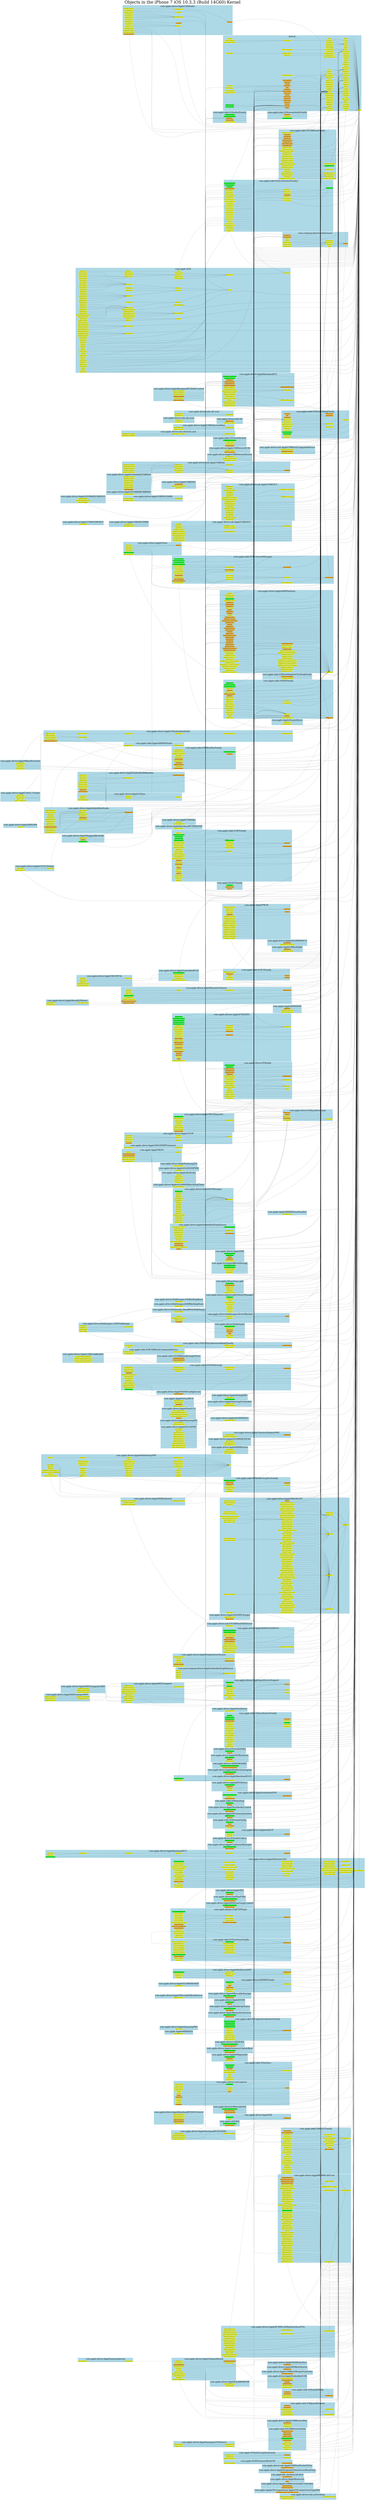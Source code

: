 digraph {fontsize=120;labelloc=t;label="Objects in the iPhone 7 iOS 10.3.3 (Build 14G60) Kernel";
 rankdir=LR; pagedir=BL; clusterrank=local; subgraph cluster_0 {
  fontsize=60; label="com.apple.driver.AppleUSBAudio"; rankdir=LR;
  style=filled;
  color=lightblue;
  n_838;
  n_839;
  n_840;
  n_841;
  n_842;
  n_843;
  n_844;
  n_845;
  n_846;
  n_847;
  n_848;
  n_849;
  n_850;
  n_851;
  n_852;
  n_853;
  n_854;
  n_855;
  n_856;
  n_857;
  n_858;
 }
 subgraph cluster_1 {
  fontsize=60; label="com.apple.driver.AppleIDAMInterface"; rankdir=LR;
  style=filled;
  color=lightblue;
  n_1492;
 }
 subgraph cluster_2 {
  fontsize=60; label="com.apple.driver.AppleCS42L71Audio"; rankdir=LR;
  style=filled;
  color=lightblue;
  n_1361;
  n_1362;
  n_1363;
  n_1364;
 }
 subgraph cluster_3 {
  fontsize=60; label="com.apple.driver.AppleBasebandPCIMAVControl"; rankdir=LR;
  style=filled;
  color=lightblue;
  n_1373;
  n_1374;
  n_1375;
  n_1376;
  n_1377;
  n_1378;
 }
 subgraph cluster_4 {
  fontsize=60; label="com.apple.driver.AppleTemperatureSensor"; rankdir=LR;
  style=filled;
  color=lightblue;
  n_1244;
  n_1245;
  n_1246;
  n_1247;
  n_1248;
  n_1249;
  n_1250;
  n_1251;
 }
 subgraph cluster_5 {
  fontsize=60; label="com.apple.driver.AppleOrion"; rankdir=LR;
  style=filled;
  color=lightblue;
  n_757;
  n_758;
  n_759;
  n_760;
  n_761;
  n_762;
  n_763;
 }
 subgraph cluster_6 {
  fontsize=60; label="com.apple.driver.AppleBSDKextStarter"; rankdir=LR;
  style=filled;
  color=lightblue;
  n_1130;
 }
 subgraph cluster_7 {
  fontsize=60; label="com.apple.EncryptedBlockStorage"; rankdir=LR;
  style=filled;
  color=lightblue;
  n_649;
  n_650;
  n_651;
  n_652;
  n_653;
 }
 subgraph cluster_8 {
  fontsize=60; label="com.apple.iokit.IOAcceleratorFamily"; rankdir=LR;
  style=filled;
  color=lightblue;
  n_1381;
  n_1382;
  n_1383;
  n_1384;
  n_1385;
  n_1386;
  n_1387;
  n_1388;
  n_1389;
  n_1390;
  n_1391;
  n_1392;
  n_1393;
  n_1394;
  n_1395;
  n_1396;
  n_1397;
  n_1398;
  n_1399;
  n_1400;
  n_1401;
  n_1402;
  n_1403;
 }
 subgraph cluster_9 {
  fontsize=60; label="com.apple.driver.LightweightVolumeManager"; rankdir=LR;
  style=filled;
  color=lightblue;
  n_656;
  n_657;
  n_658;
  n_659;
  n_660;
  n_661;
  n_662;
  n_663;
  n_664;
 }
 subgraph cluster_10 {
  fontsize=60; label="com.apple.driver.ProvInfoIOKit"; rankdir=LR;
  style=filled;
  color=lightblue;
  n_430;
  n_431;
 }
 subgraph cluster_11 {
  fontsize=60; label="com.apple.driver.AppleSEPKeyStore"; rankdir=LR;
  style=filled;
  color=lightblue;
  n_976;
  n_977;
  n_978;
 }
 subgraph cluster_12 {
  fontsize=60; label="com.apple.driver.DiskImages.FileBackingStore"; rankdir=LR;
  style=filled;
  color=lightblue;
  n_982;
 }
 subgraph cluster_13 {
  fontsize=60; label="com.apple.driver.AppleS5L8960XNCO"; rankdir=LR;
  style=filled;
  color=lightblue;
  n_988;
  n_989;
 }
 subgraph cluster_14 {
  fontsize=60; label="com.apple.driver.LSKDIOKitMSE"; rankdir=LR;
  style=filled;
  color=lightblue;
  n_753;
  n_754;
 }
 subgraph cluster_15 {
  fontsize=60; label="com.apple.driver.AppleUSBHostMergeProperties"; rankdir=LR;
  style=filled;
  color=lightblue;
  n_486;
 }
 subgraph cluster_16 {
  fontsize=60; label="com.apple.driver.AppleMobileFileIntegrity"; rankdir=LR;
  style=filled;
  color=lightblue;
  n_39;
  n_40;
 }
 subgraph cluster_17 {
  fontsize=60; label="com.apple.iokit.IOUSBMassStorageDriver"; rankdir=LR;
  style=filled;
  color=lightblue;
  n_884;
  n_885;
  n_886;
 }
 subgraph cluster_18 {
  fontsize=60; label="com.apple.AppleHomerDriver"; rankdir=LR;
  style=filled;
  color=lightblue;
  n_1121;
  n_1122;
 }
 subgraph cluster_19 {
  fontsize=60; label="com.apple.iokit.IOStreamAudioFamily"; rankdir=LR;
  style=filled;
  color=lightblue;
  n_181;
  n_182;
  n_183;
 }
 subgraph cluster_20 {
  fontsize=60; label="com.apple.iokit.IOUSBHostFamily"; rankdir=LR;
  style=filled;
  color=lightblue;
  n_432;
  n_433;
  n_434;
  n_435;
  n_436;
  n_437;
  n_438;
  n_439;
  n_440;
  n_441;
  n_442;
  n_443;
  n_444;
  n_445;
  n_446;
  n_447;
  n_448;
  n_449;
  n_450;
  n_451;
  n_452;
  n_453;
  n_454;
  n_455;
  n_456;
  n_457;
  n_458;
  n_459;
  n_460;
  n_461;
  n_462;
  n_463;
  n_464;
 }
 subgraph cluster_21 {
  fontsize=60; label="com.apple.driver.RTBuddy"; rankdir=LR;
  style=filled;
  color=lightblue;
  n_905;
  n_906;
  n_907;
  n_908;
  n_909;
  n_910;
  n_911;
  n_912;
  n_913;
  n_914;
  n_915;
  n_916;
  n_917;
  n_918;
  n_919;
  n_920;
  n_921;
  n_922;
  n_923;
  n_924;
  n_925;
  n_926;
  n_927;
 }
 subgraph cluster_22 {
  fontsize=60; label="com.apple.iokit.IOHIDFamily"; rankdir=LR;
  style=filled;
  color=lightblue;
  n_278;
  n_279;
  n_280;
  n_281;
  n_282;
  n_283;
  n_284;
  n_285;
  n_286;
  n_287;
  n_288;
  n_289;
  n_290;
  n_291;
  n_292;
  n_293;
  n_294;
  n_295;
  n_296;
  n_297;
  n_298;
  n_299;
  n_300;
  n_301;
  n_302;
  n_303;
 }
 subgraph cluster_23 {
  fontsize=60; label="com.apple.driver.AppleBasebandD101"; rankdir=LR;
  style=filled;
  color=lightblue;
  n_1504;
  n_1505;
  n_1506;
  n_1507;
 }
 subgraph cluster_24 {
  fontsize=60; label="com.apple.AGX"; rankdir=LR;
  style=filled;
  color=lightblue;
  n_1032;
  n_1033;
  n_1034;
  n_1035;
  n_1036;
  n_1037;
  n_1038;
  n_1039;
  n_1040;
  n_1041;
  n_1042;
  n_1043;
  n_1044;
  n_1045;
  n_1046;
  n_1047;
  n_1048;
  n_1049;
  n_1050;
  n_1051;
  n_1052;
  n_1053;
  n_1054;
  n_1055;
  n_1056;
  n_1057;
  n_1058;
  n_1059;
  n_1060;
  n_1061;
  n_1062;
  n_1063;
  n_1064;
  n_1065;
  n_1066;
  n_1067;
  n_1068;
  n_1069;
  n_1070;
  n_1071;
  n_1072;
  n_1073;
  n_1074;
  n_1075;
  n_1076;
  n_1077;
  n_1078;
  n_1079;
  n_1080;
  n_1081;
  n_1082;
  n_1083;
  n_1084;
  n_1085;
  n_1086;
  n_1087;
  n_1088;
  n_1089;
  n_1090;
  n_1091;
  n_1092;
  n_1093;
  n_1094;
  n_1095;
  n_1096;
  n_1097;
  n_1098;
  n_1099;
  n_1100;
  n_1101;
  n_1102;
  n_1103;
  n_1104;
  n_1105;
  n_1106;
  n_1107;
  n_1108;
  n_1109;
  n_1110;
  n_1111;
  n_1112;
  n_1113;
  n_1114;
  n_1115;
  n_1116;
  n_1117;
  n_1118;
  n_1119;
  n_1120;
 }
 subgraph cluster_25 {
  fontsize=60; label="com.apple.AppleLMBacklight"; rankdir=LR;
  style=filled;
  color=lightblue;
  n_864;
  n_865;
 }
 subgraph cluster_26 {
  fontsize=60; label="com.company.driver.modulename"; rankdir=LR;
  style=filled;
  color=lightblue;
  n_43;
  n_44;
  n_45;
  n_46;
  n_47;
  n_48;
  n_49;
  n_50;
  n_51;
  n_52;
  n_53;
  n_54;
 }
 subgraph cluster_27 {
  fontsize=60; label="com.apple.driver.usb.cdc.ecm"; rankdir=LR;
  style=filled;
  color=lightblue;
  n_1160;
  n_1161;
  n_1162;
 }
 subgraph cluster_28 {
  fontsize=60; label="com.apple.filesystems.apfs"; rankdir=LR;
  style=filled;
  color=lightblue;
  n_1171;
  n_1172;
  n_1173;
  n_1174;
  n_1175;
  n_1176;
 }
 subgraph cluster_29 {
  fontsize=60; label="com.apple.ApplePMGR"; rankdir=LR;
  style=filled;
  color=lightblue;
  n_1141;
  n_1142;
  n_1143;
  n_1144;
  n_1145;
  n_1146;
  n_1147;
  n_1148;
  n_1149;
  n_1150;
  n_1151;
  n_1152;
  n_1153;
  n_1154;
  n_1155;
  n_1156;
  n_1157;
  n_1158;
  n_1159;
  n_1229;
 }
 subgraph cluster_30 {
  fontsize=60; label="com.apple.driver.AppleBCMWLANCore"; rankdir=LR;
  style=filled;
  color=lightblue;
  n_1278;
  n_1279;
  n_1280;
  n_1281;
  n_1282;
  n_1283;
  n_1284;
  n_1285;
  n_1286;
  n_1287;
  n_1288;
  n_1289;
  n_1290;
  n_1291;
  n_1292;
  n_1293;
  n_1294;
  n_1295;
  n_1296;
  n_1297;
  n_1298;
  n_1299;
  n_1300;
  n_1301;
  n_1302;
  n_1303;
  n_1304;
  n_1305;
  n_1306;
  n_1307;
  n_1308;
  n_1309;
  n_1310;
  n_1311;
  n_1312;
  n_1313;
  n_1314;
  n_1315;
  n_1316;
  n_1317;
  n_1318;
  n_1319;
  n_1320;
  n_1321;
  n_1322;
  n_1323;
  n_1324;
  n_1325;
  n_1326;
  n_1327;
  n_1328;
  n_1329;
 }
 subgraph cluster_31 {
  fontsize=60; label="com.apple.iokit.IONetworkingFamily"; rankdir=LR;
  style=filled;
  color=lightblue;
  n_1;
  n_2;
  n_3;
  n_4;
  n_5;
  n_6;
  n_7;
  n_8;
  n_9;
  n_10;
  n_11;
  n_12;
  n_13;
  n_14;
  n_15;
  n_16;
  n_17;
  n_18;
  n_19;
 }
 subgraph cluster_32 {
  fontsize=60; label="com.apple.driver.AppleEmbeddedPCIE"; rankdir=LR;
  style=filled;
  color=lightblue;
  n_380;
  n_381;
  n_382;
  n_383;
  n_384;
 }
 subgraph cluster_33 {
  fontsize=60; label="com.apple.driver.AppleOnboardSerial"; rankdir=LR;
  style=filled;
  color=lightblue;
  n_511;
  n_512;
  n_513;
  n_514;
  n_515;
  n_516;
  n_517;
  n_518;
  n_519;
  n_520;
  n_521;
  n_522;
  n_523;
 }
 subgraph cluster_34 {
  fontsize=60; label="com.apple.driver.AppleBiometricSensor"; rankdir=LR;
  style=filled;
  color=lightblue;
  n_419;
  n_420;
  n_421;
  n_422;
  n_423;
  n_424;
  n_425;
  n_426;
  n_427;
  n_428;
  n_429;
 }
 subgraph cluster_35 {
  fontsize=60; label="com.apple.driver.AppleT7000USBOHCI"; rankdir=LR;
  style=filled;
  color=lightblue;
  n_831;
 }
 subgraph cluster_36 {
  fontsize=60; label="com.apple.driver.AppleJPEGDriver"; rankdir=LR;
  style=filled;
  color=lightblue;
  n_482;
  n_483;
  n_484;
  n_485;
 }
 subgraph cluster_37 {
  fontsize=60; label="com.apple.driver.AppleEmbeddedGPS"; rankdir=LR;
  style=filled;
  color=lightblue;
  n_896;
  n_897;
  n_898;
  n_899;
 }
 subgraph cluster_38 {
  fontsize=60; label="com.apple.driver.usb.cdc"; rankdir=LR;
  style=filled;
  color=lightblue;
  n_671;
  n_672;
 }
 subgraph cluster_39 {
  fontsize=60; label="com.apple.iokit.IOReporting"; rankdir=LR;
  style=filled;
  color=lightblue;
  n_55;
  n_56;
 }
 subgraph cluster_40 {
  fontsize=60; label="com.apple.AppleS8000DWI"; rankdir=LR;
  style=filled;
  color=lightblue;
  n_769;
  n_770;
  n_771;
 }
 subgraph cluster_41 {
  fontsize=60; label="com.apple.driver.AppleS5L8960XUSBHSIC"; rankdir=LR;
  style=filled;
  color=lightblue;
  n_1355;
 }
 subgraph cluster_42 {
  fontsize=60; label="com.apple.driver.DiskImages"; rankdir=LR;
  style=filled;
  color=lightblue;
  n_467;
  n_468;
  n_469;
  n_470;
  n_471;
  n_472;
  n_473;
 }
 subgraph cluster_43 {
  fontsize=60; label="com.apple.iokit.IOSkywalkFamily"; rankdir=LR;
  style=filled;
  color=lightblue;
  n_503;
  n_504;
  n_505;
  n_506;
  n_507;
  n_508;
  n_509;
  n_510;
 }
 subgraph cluster_44 {
  fontsize=60; label="com.apple.iokit.IOMobileGraphicsFamily"; rankdir=LR;
  style=filled;
  color=lightblue;
  n_227;
  n_228;
  n_229;
  n_230;
  n_231;
  n_232;
  n_233;
  n_234;
  n_235;
 }
 subgraph cluster_45 {
  fontsize=60; label="com.apple.driver.AppleStockholmControl"; rankdir=LR;
  style=filled;
  color=lightblue;
  n_1126;
  n_1127;
 }
 subgraph cluster_46 {
  fontsize=60; label="com.apple.driver.AppleH9CameraInterface"; rankdir=LR;
  style=filled;
  color=lightblue;
  n_1242;
  n_1243;
 }
 subgraph cluster_47 {
  fontsize=60; label="com.apple.driver.AppleEmbeddedUSBHost"; rankdir=LR;
  style=filled;
  color=lightblue;
  n_821;
  n_822;
  n_823;
  n_824;
  n_825;
  n_826;
  n_827;
  n_828;
 }
 subgraph cluster_48 {
  fontsize=60; label="com.apple.iokit.IOStreamFamily"; rankdir=LR;
  style=filled;
  color=lightblue;
  n_990;
  n_991;
  n_992;
  n_993;
 }
 subgraph cluster_49 {
  fontsize=60; label="com.apple.driver.AppleMikeyBusAudio"; rankdir=LR;
  style=filled;
  color=lightblue;
  n_612;
  n_613;
  n_614;
  n_615;
 }
 subgraph cluster_50 {
  fontsize=60; label="com.apple.driver.AppleHIDTransportUART"; rankdir=LR;
  style=filled;
  color=lightblue;
  n_1489;
  n_1490;
  n_1491;
 }
 subgraph cluster_51 {
  fontsize=60; label="com.apple.drivers.AppleS7002SPU"; rankdir=LR;
  style=filled;
  color=lightblue;
  n_928;
  n_929;
  n_930;
  n_931;
  n_932;
  n_933;
  n_934;
  n_935;
  n_936;
  n_937;
  n_938;
  n_939;
  n_940;
  n_941;
  n_942;
  n_943;
  n_944;
  n_945;
  n_946;
  n_947;
  n_948;
  n_949;
  n_950;
  n_951;
  n_952;
  n_953;
  n_954;
  n_955;
  n_956;
  n_957;
  n_958;
 }
 subgraph cluster_52 {
  fontsize=60; label="com.apple.iokit.IOAcceleratorFamily2"; rankdir=LR;
  style=filled;
  color=lightblue;
  n_997;
  n_998;
  n_999;
  n_1000;
  n_1001;
  n_1002;
  n_1003;
  n_1004;
  n_1005;
  n_1006;
  n_1007;
  n_1008;
  n_1009;
  n_1010;
  n_1011;
  n_1012;
  n_1013;
  n_1014;
  n_1015;
  n_1016;
  n_1017;
  n_1018;
  n_1019;
  n_1020;
  n_1021;
  n_1022;
  n_1023;
  n_1024;
  n_1025;
  n_1026;
  n_1027;
  n_1028;
  n_1029;
  n_1030;
  n_1031;
 }
 subgraph cluster_53 {
  fontsize=60; label="com.Apple.AppleVirtualMCA"; rankdir=LR;
  style=filled;
  color=lightblue;
  n_871;
  n_872;
  n_873;
  n_874;
 }
 subgraph cluster_54 {
  fontsize=60; label="com.apple.AppleARM64ErrorHandler"; rankdir=LR;
  style=filled;
  color=lightblue;
  n_900;
 }
 subgraph cluster_55 {
  fontsize=60; label="com.apple.driver.usb.IOUSBHostHIDDevice"; rankdir=LR;
  style=filled;
  color=lightblue;
  n_891;
 }
 subgraph cluster_56 {
  fontsize=60; label="com.apple.driver.AppleUSBDeviceMux"; rankdir=LR;
  style=filled;
  color=lightblue;
  n_1370;
  n_1371;
  n_1372;
 }
 subgraph cluster_57 {
  fontsize=60; label="com.apple.driver.AppleUSBHSIC"; rankdir=LR;
  style=filled;
  color=lightblue;
  n_1349;
  n_1350;
  n_1351;
 }
 subgraph cluster_58 {
  fontsize=60; label="com.apple.driver.DiskImages.RAMBackingStore"; rankdir=LR;
  style=filled;
  color=lightblue;
  n_481;
 }
 subgraph cluster_59 {
  fontsize=60; label="com.apple.driver.AppleAuthCP"; rankdir=LR;
  style=filled;
  color=lightblue;
  n_1222;
  n_1223;
  n_1224;
  n_1225;
 }
 subgraph cluster_60 {
  fontsize=60; label="com.apple.driver.usb.AppleUSBEHCI"; rankdir=LR;
  style=filled;
  color=lightblue;
  n_772;
  n_773;
  n_774;
  n_775;
  n_776;
  n_777;
  n_778;
  n_779;
  n_780;
  n_781;
  n_782;
  n_783;
  n_784;
  n_785;
  n_786;
  n_787;
  n_788;
  n_789;
  n_790;
  n_791;
  n_792;
 }
 subgraph cluster_61 {
  fontsize=60; label="com.apple.driver.AppleUSBMike"; rankdir=LR;
  style=filled;
  color=lightblue;
  n_974;
  n_975;
 }
 subgraph cluster_62 {
  fontsize=60; label="com.apple.iokit.IOMikeyBusFamily"; rankdir=LR;
  style=filled;
  color=lightblue;
  n_548;
  n_549;
  n_550;
  n_551;
  n_552;
  n_553;
  n_554;
  n_555;
  n_556;
  n_557;
  n_558;
  n_559;
  n_560;
 }
 subgraph cluster_63 {
  fontsize=60; label="com.apple.driver.AppleSynopsysOTGDevice"; rankdir=LR;
  style=filled;
  color=lightblue;
  n_901;
  n_902;
  n_903;
  n_904;
 }
 subgraph cluster_64 {
  fontsize=60; label="com.apple.driver.AppleInterruptController"; rankdir=LR;
  style=filled;
  color=lightblue;
  n_1220;
  n_1221;
 }
 subgraph cluster_65 {
  fontsize=60; label="com.apple.driver.AppleT8010SmartIO"; rankdir=LR;
  style=filled;
  color=lightblue;
  n_1131;
  n_1132;
  n_1133;
  n_1134;
  n_1135;
  n_1136;
  n_1137;
  n_1138;
  n_1139;
  n_1140;
 }
 subgraph cluster_66 {
  fontsize=60; label="com.apple.driver.AppleEmbeddedTempSensor"; rankdir=LR;
  style=filled;
  color=lightblue;
  n_311;
  n_312;
  n_313;
  n_314;
  n_315;
  n_316;
  n_317;
  n_318;
  n_319;
  n_320;
  n_321;
  n_322;
  n_323;
  n_324;
  n_325;
  n_326;
 }
 subgraph cluster_67 {
  fontsize=60; label="com.apple.driver.AppleAD81006"; rankdir=LR;
  style=filled;
  color=lightblue;
  n_1404;
 }
 subgraph cluster_68 {
  fontsize=60; label="com.apple.driver.IOAudioCodecs"; rankdir=LR;
  style=filled;
  color=lightblue;
  n_1274;
  n_1275;
 }
 subgraph cluster_69 {
  fontsize=60; label="com.apple.driver.AppleEmbeddedMikeyBus"; rankdir=LR;
  style=filled;
  color=lightblue;
  n_600;
  n_601;
  n_602;
  n_603;
  n_604;
  n_605;
  n_606;
  n_607;
  n_608;
  n_609;
  n_610;
  n_611;
 }
 subgraph cluster_70 {
  fontsize=60; label="com.apple.driver.AppleSamsungPKE"; rankdir=LR;
  style=filled;
  color=lightblue;
  n_1219;
 }
 subgraph cluster_71 {
  fontsize=60; label="com.apple.driver.AppleARMPlatform"; rankdir=LR;
  style=filled;
  color=lightblue;
  n_57;
  n_58;
  n_59;
  n_60;
  n_61;
  n_62;
  n_63;
  n_64;
  n_65;
  n_66;
  n_67;
  n_68;
  n_69;
  n_70;
  n_71;
  n_72;
  n_73;
  n_74;
  n_75;
  n_76;
  n_77;
  n_78;
  n_79;
  n_80;
  n_81;
  n_82;
  n_83;
  n_84;
  n_85;
  n_86;
  n_87;
  n_88;
  n_89;
  n_90;
  n_91;
  n_92;
  n_93;
  n_94;
  n_95;
  n_96;
  n_97;
  n_98;
  n_99;
  n_100;
  n_101;
  n_102;
  n_103;
  n_104;
  n_105;
  n_106;
  n_107;
  n_108;
  n_109;
  n_110;
  n_111;
  n_112;
  n_113;
  n_114;
  n_115;
  n_116;
  n_117;
 }
 subgraph cluster_72 {
  fontsize=60; label="com.apple.driver.AppleHIDKeyboard"; rankdir=LR;
  style=filled;
  color=lightblue;
  n_1230;
  n_1231;
  n_1232;
  n_1233;
 }
 subgraph cluster_73 {
  fontsize=60; label="com.apple.driver.ApplePMP"; rankdir=LR;
  style=filled;
  color=lightblue;
  n_983;
  n_984;
  n_985;
  n_986;
  n_987;
 }
 subgraph cluster_74 {
  fontsize=60; label="com.apple.driver.AppleUSBEthernetHost"; rankdir=LR;
  style=filled;
  color=lightblue;
  n_1405;
  n_1406;
  n_1407;
 }
 subgraph cluster_75 {
  fontsize=60; label="com.apple.driver.AppleCredentialManager"; rankdir=LR;
  style=filled;
  color=lightblue;
  n_1204;
  n_1205;
 }
 subgraph cluster_76 {
  fontsize=60; label="com.apple.AGXFirmwareKextG5P"; rankdir=LR;
  style=filled;
  color=lightblue;
  n_970;
  n_971;
 }
 subgraph cluster_77 {
  fontsize=60; label="com.apple.driver.AppleA7IOP"; rankdir=LR;
  style=filled;
  color=lightblue;
  n_391;
  n_392;
  n_393;
  n_394;
  n_395;
  n_396;
  n_397;
  n_398;
  n_399;
 }
 subgraph cluster_78 {
  fontsize=60; label="com.apple.iokit.IOAVFamily"; rankdir=LR;
  style=filled;
  color=lightblue;
  n_192;
  n_193;
  n_194;
  n_195;
  n_196;
  n_197;
  n_198;
  n_199;
  n_200;
  n_201;
  n_202;
  n_203;
  n_204;
  n_205;
  n_206;
  n_207;
  n_208;
  n_209;
  n_210;
  n_211;
  n_212;
  n_213;
  n_214;
  n_215;
  n_216;
  n_217;
  n_218;
  n_219;
  n_220;
  n_221;
  n_222;
  n_223;
  n_224;
  n_225;
  n_226;
 }
 subgraph cluster_79 {
  fontsize=60; label="com.apple.driver.AppleEmbeddedUSB"; rankdir=LR;
  style=filled;
  color=lightblue;
  n_631;
  n_632;
  n_633;
  n_634;
  n_635;
  n_636;
 }
 subgraph cluster_80 {
  fontsize=60; label="com.apple.driver.AppleS5L8940XI2C"; rankdir=LR;
  style=filled;
  color=lightblue;
  n_630;
 }
 subgraph cluster_81 {
  fontsize=60; label="com.apple.driver.AppleUSBCardReader"; rankdir=LR;
  style=filled;
  color=lightblue;
  n_887;
  n_888;
  n_889;
  n_890;
 }
 subgraph cluster_82 {
  fontsize=60; label="com.apple.driver.AppleTriStar"; rankdir=LR;
  style=filled;
  color=lightblue;
  n_594;
  n_595;
  n_596;
  n_597;
  n_598;
  n_599;
 }
 subgraph cluster_83 {
  fontsize=60; label="com.yourcompany.driver.AppleEmbeddedLightSensor"; rankdir=LR;
  style=filled;
  color=lightblue;
  n_304;
  n_305;
  n_306;
  n_307;
  n_308;
  n_309;
 }
 subgraph cluster_84 {
  fontsize=60; label="com.apple.driver.AppleNANDConfigAccess"; rankdir=LR;
  style=filled;
  color=lightblue;
  n_1252;
 }
 subgraph cluster_85 {
  fontsize=60; label="com.apple.driver.usb.ethernet.asix"; rankdir=LR;
  style=filled;
  color=lightblue;
  n_1180;
  n_1181;
  n_1182;
  n_1183;
 }
 subgraph cluster_86 {
  fontsize=60; label="com.apple.driver.AppleBasebandN71"; rankdir=LR;
  style=filled;
  color=lightblue;
  n_1163;
  n_1164;
  n_1165;
  n_1166;
  n_1167;
  n_1168;
  n_1169;
  n_1170;
 }
 subgraph cluster_87 {
  fontsize=60; label="com.apple.driver.AppleM2ScalerCSC"; rankdir=LR;
  style=filled;
  color=lightblue;
  n_135;
  n_136;
  n_137;
  n_138;
  n_139;
  n_140;
  n_141;
  n_142;
  n_143;
  n_144;
  n_145;
  n_146;
  n_147;
  n_148;
  n_149;
  n_150;
  n_151;
  n_152;
  n_153;
  n_154;
  n_155;
  n_156;
  n_157;
  n_158;
  n_159;
  n_160;
  n_161;
  n_162;
  n_163;
  n_164;
  n_165;
  n_166;
  n_167;
  n_168;
  n_169;
  n_170;
  n_171;
  n_172;
  n_173;
  n_174;
  n_175;
  n_176;
  n_177;
  n_178;
  n_179;
  n_180;
 }
 subgraph cluster_88 {
  fontsize=60; label="com.apple.driver.AppleInputDeviceSupport"; rankdir=LR;
  style=filled;
  color=lightblue;
  n_329;
  n_330;
  n_331;
  n_332;
  n_333;
  n_334;
  n_335;
  n_336;
  n_337;
  n_338;
  n_339;
  n_340;
  n_341;
 }
 subgraph cluster_89 {
  fontsize=60; label="com.apple.driver.AppleS5L8960XUSB"; rankdir=LR;
  style=filled;
  color=lightblue;
  n_1508;
  n_1509;
 }
 subgraph cluster_90 {
  fontsize=60; label="__kernel__"; rankdir=LR;
  style=filled;
  color=lightblue;
  n_1523;
  n_1524;
  n_1525;
  n_1526;
  n_1527;
  n_1528;
  n_1529;
  n_1530;
  n_1531;
  n_1532;
  n_1533;
  n_1534;
  n_1535;
  n_1536;
  n_1537;
  n_1538;
  n_1539;
  n_1540;
  n_1541;
  n_1542;
  n_1543;
  n_1544;
  n_1545;
  n_1546;
  n_1547;
  n_1548;
  n_1549;
  n_1550;
  n_1551;
  n_1552;
  n_1553;
  n_1554;
  n_1555;
  n_1556;
  n_1557;
  n_1558;
  n_1559;
  n_1560;
  n_1561;
  n_1562;
  n_1563;
  n_1564;
  n_1565;
  n_1566;
  n_1567;
  n_1568;
  n_1569;
  n_1570;
  n_1571;
  n_1572;
  n_1573;
  n_1574;
  n_1575;
  n_1576;
  n_1577;
  n_1578;
  n_1579;
  n_1580;
  n_1581;
  n_1582;
  n_1583;
  n_1584;
  n_1585;
  n_1586;
  n_1587;
  n_1588;
  n_1589;
  n_1590;
  n_1591;
  n_1592;
  n_1593;
  n_1594;
  n_1595;
  n_1596;
  n_1597;
  n_1598;
  n_1599;
  n_1600;
  n_1601;
  n_1602;
  n_1603;
  n_1604;
  n_1605;
  n_1606;
  n_1607;
  n_1608;
  n_1609;
  n_1610;
  n_1611;
  n_1612;
  n_1613;
  n_1614;
  n_1615;
  n_1616;
  n_1617;
  n_1618;
  n_1619;
  n_1620;
  n_1621;
  n_1622;
  n_1623;
  n_1624;
  n_1625;
  n_1626;
  n_1627;
  n_1628;
 }
 subgraph cluster_91 {
  fontsize=60; label="com.apple.driver.AppleAVE"; rankdir=LR;
  style=filled;
  color=lightblue;
  n_1217;
  n_1218;
 }
 subgraph cluster_92 {
  fontsize=60; label="com.apple.driver.AppleHIDTransportSPI"; rankdir=LR;
  style=filled;
  color=lightblue;
  n_353;
  n_354;
  n_355;
  n_356;
  n_357;
 }
 subgraph cluster_93 {
  fontsize=60; label="com.apple.driver.FairPlayIOKit"; rankdir=LR;
  style=filled;
  color=lightblue;
  n_751;
  n_752;
 }
 subgraph cluster_94 {
  fontsize=60; label="com.apple.AppleT8010"; rankdir=LR;
  style=filled;
  color=lightblue;
  n_1494;
  n_1495;
  n_1496;
  n_1497;
  n_1498;
  n_1499;
  n_1500;
 }
 subgraph cluster_95 {
  fontsize=60; label="com.apple.AppleS8000AES"; rankdir=LR;
  style=filled;
  color=lightblue;
  n_1178;
 }
 subgraph cluster_96 {
  fontsize=60; label="com.apple.driver.AppleHDQGasGaugeControl"; rankdir=LR;
  style=filled;
  color=lightblue;
  n_1234;
  n_1235;
 }
 subgraph cluster_97 {
  fontsize=60; label="com.apple.driver.AppleDialogPMU"; rankdir=LR;
  style=filled;
  color=lightblue;
  n_1510;
  n_1511;
 }
 subgraph cluster_98 {
  fontsize=60; label="com.apple.plugin.IOgPTPPlugin"; rankdir=LR;
  style=filled;
  color=lightblue;
  n_729;
  n_730;
  n_731;
  n_732;
  n_733;
  n_734;
  n_735;
  n_736;
  n_737;
  n_738;
  n_739;
  n_740;
  n_741;
  n_742;
  n_743;
  n_744;
  n_745;
  n_746;
  n_747;
  n_748;
 }
 subgraph cluster_99 {
  fontsize=60; label="com.apple.driver.usb.AppleUSBHostPacketFilter"; rankdir=LR;
  style=filled;
  color=lightblue;
  n_465;
 }
 subgraph cluster_100 {
  fontsize=60; label="com.apple.driver.AppleChestnutDisplayPMU"; rankdir=LR;
  style=filled;
  color=lightblue;
  n_994;
  n_995;
  n_996;
 }
 subgraph cluster_101 {
  fontsize=60; label="com.apple.driver.AppleEmbeddedAudio"; rankdir=LR;
  style=filled;
  color=lightblue;
  n_563;
  n_564;
  n_565;
  n_566;
  n_567;
  n_568;
  n_569;
  n_570;
  n_571;
  n_572;
  n_573;
  n_574;
  n_575;
  n_576;
  n_577;
  n_578;
  n_579;
  n_580;
  n_581;
  n_582;
 }
 subgraph cluster_102 {
  fontsize=60; label="com.apple.driver.usb.AppleUSBOHCI"; rankdir=LR;
  style=filled;
  color=lightblue;
  n_793;
  n_794;
  n_795;
  n_796;
  n_797;
  n_798;
  n_799;
  n_800;
  n_801;
  n_802;
  n_803;
  n_804;
  n_805;
  n_806;
 }
 subgraph cluster_103 {
  fontsize=60; label="com.apple.iokit.IOSCSIArchitectureModelFamily"; rankdir=LR;
  style=filled;
  color=lightblue;
  n_875;
  n_876;
  n_877;
  n_878;
  n_879;
  n_880;
 }
 subgraph cluster_104 {
  fontsize=60; label="com.apple.iokit.IOSerialFamily"; rankdir=LR;
  style=filled;
  color=lightblue;
  n_498;
  n_499;
  n_500;
  n_501;
  n_502;
 }
 subgraph cluster_105 {
  fontsize=60; label="com.apple.driver.AppleDiagnosticDataAccessReadOnly"; rankdir=LR;
  style=filled;
  color=lightblue;
  n_1501;
 }
 subgraph cluster_106 {
  fontsize=60; label="com.apple.driver.AppleMultitouchSPI"; rankdir=LR;
  style=filled;
  color=lightblue;
  n_364;
  n_365;
  n_366;
  n_367;
  n_368;
  n_369;
  n_370;
  n_371;
  n_372;
 }
 subgraph cluster_107 {
  fontsize=60; label="com.apple.driver.IODARTFamily"; rankdir=LR;
  style=filled;
  color=lightblue;
  n_128;
  n_129;
  n_130;
  n_131;
  n_132;
  n_133;
  n_134;
 }
 subgraph cluster_108 {
  fontsize=60; label="com.apple.driver.AppleCS35L26Amp"; rankdir=LR;
  style=filled;
  color=lightblue;
  n_962;
  n_963;
  n_964;
 }
 subgraph cluster_109 {
  fontsize=60; label="com.apple.driver.AppleEffaceableStorage"; rankdir=LR;
  style=filled;
  color=lightblue;
  n_654;
  n_655;
 }
 subgraph cluster_110 {
  fontsize=60; label="com.apple.driver.AppleBasebandPCIICEControl"; rankdir=LR;
  style=filled;
  color=lightblue;
  n_1206;
  n_1207;
  n_1208;
  n_1209;
  n_1210;
  n_1211;
 }
 subgraph cluster_111 {
  fontsize=60; label="com.apple.driver.AppleD5500"; rankdir=LR;
  style=filled;
  color=lightblue;
  n_755;
  n_756;
 }
 subgraph cluster_112 {
  fontsize=60; label="com.apple.file_systems.hfs.kext"; rankdir=LR;
  style=filled;
  color=lightblue;
  n_1365;
 }
 subgraph cluster_113 {
  fontsize=60; label="com.apple.driver.usb.AppleUSBHostCompositeDevice"; rankdir=LR;
  style=filled;
  color=lightblue;
  n_668;
  n_669;
  n_670;
 }
 subgraph cluster_114 {
  fontsize=60; label="com.apple.driver.AppleEffaceableBlockDevice"; rankdir=LR;
  style=filled;
  color=lightblue;
  n_1177;
 }
 subgraph cluster_115 {
  fontsize=60; label="com.apple.driver.AppleUSBDeviceNCM"; rankdir=LR;
  style=filled;
  color=lightblue;
  n_1359;
  n_1360;
 }
 subgraph cluster_116 {
  fontsize=60; label="com.apple.driver.AppleBluetooth"; rankdir=LR;
  style=filled;
  color=lightblue;
  n_1179;
 }
 subgraph cluster_117 {
  fontsize=60; label="com.apple.driver.AppleSN2400Charger"; rankdir=LR;
  style=filled;
  color=lightblue;
  n_327;
  n_328;
 }
 subgraph cluster_118 {
  fontsize=60; label="com.apple.driver.AppleMultitouchDriver"; rankdir=LR;
  style=filled;
  color=lightblue;
  n_616;
  n_617;
  n_618;
  n_619;
  n_620;
  n_621;
  n_622;
  n_623;
  n_624;
  n_625;
  n_626;
  n_627;
  n_628;
  n_629;
 }
 subgraph cluster_119 {
  fontsize=60; label="com.apple.driver.AppleT8010PCIe"; rankdir=LR;
  style=filled;
  color=lightblue;
  n_1236;
  n_1237;
  n_1238;
  n_1239;
  n_1240;
  n_1241;
 }
 subgraph cluster_120 {
  fontsize=60; label="com.apple.driver.AppleBasebandPCIICEPDP"; rankdir=LR;
  style=filled;
  color=lightblue;
  n_1212;
  n_1213;
  n_1214;
  n_1215;
  n_1216;
 }
 subgraph cluster_121 {
  fontsize=60; label="com.apple.driver.AppleS5L8960XGPIOIC"; rankdir=LR;
  style=filled;
  color=lightblue;
  n_1226;
  n_1227;
  n_1228;
 }
 subgraph cluster_122 {
  fontsize=60; label="com.apple.driver.AppleSamsungSerial"; rankdir=LR;
  style=filled;
  color=lightblue;
  n_1128;
  n_1129;
 }
 subgraph cluster_123 {
  fontsize=60; label="com.apple.driver.usb.cdc.ncm"; rankdir=LR;
  style=filled;
  color=lightblue;
  n_673;
  n_674;
 }
 subgraph cluster_124 {
  fontsize=60; label="com.apple.driver.AppleS5L8960XDART"; rankdir=LR;
  style=filled;
  color=lightblue;
  n_466;
 }
 subgraph cluster_125 {
  fontsize=60; label="com.apple.driver.AppleMobileApNonce"; rankdir=LR;
  style=filled;
  color=lightblue;
  n_972;
  n_973;
 }
 subgraph cluster_126 {
  fontsize=60; label="com.apple.driver.AppleSamsungI2S"; rankdir=LR;
  style=filled;
  color=lightblue;
  n_1366;
 }
 subgraph cluster_127 {
  fontsize=60; label="com.apple.driver.AppleUSBEthernetDevice"; rankdir=LR;
  style=filled;
  color=lightblue;
  n_675;
  n_676;
  n_677;
 }
 subgraph cluster_128 {
  fontsize=60; label="com.apple.driver.AppleBiometricServices"; rankdir=LR;
  style=filled;
  color=lightblue;
  n_1502;
  n_1503;
 }
 subgraph cluster_129 {
  fontsize=60; label="com.apple.iokit.IOCryptoAcceleratorFamily"; rankdir=LR;
  style=filled;
  color=lightblue;
  n_637;
  n_638;
  n_639;
  n_640;
  n_641;
  n_642;
  n_643;
  n_644;
  n_645;
  n_646;
  n_647;
  n_648;
 }
 subgraph cluster_130 {
  fontsize=60; label="com.apple.driver.AppleHIDTransport"; rankdir=LR;
  style=filled;
  color=lightblue;
  n_342;
  n_343;
  n_344;
  n_345;
  n_346;
  n_347;
  n_348;
  n_349;
  n_350;
  n_351;
  n_352;
 }
 subgraph cluster_131 {
  fontsize=60; label="com.apple.driver.AppleBCMWLANBusInterfacePCIe"; rankdir=LR;
  style=filled;
  color=lightblue;
  n_1330;
  n_1331;
  n_1332;
  n_1333;
  n_1334;
  n_1335;
  n_1336;
  n_1337;
  n_1338;
  n_1339;
  n_1340;
  n_1341;
  n_1342;
  n_1343;
  n_1344;
  n_1345;
  n_1346;
  n_1347;
  n_1348;
 }
 subgraph cluster_132 {
  fontsize=60; label="com.apple.driver.AppleSEPManager"; rankdir=LR;
  style=filled;
  color=lightblue;
  n_400;
  n_401;
  n_402;
  n_403;
  n_404;
  n_405;
  n_406;
  n_407;
  n_408;
  n_409;
  n_410;
  n_411;
  n_412;
  n_413;
  n_414;
  n_415;
  n_416;
  n_417;
  n_418;
 }
 subgraph cluster_133 {
  fontsize=60; label="com.apple.driver.usb.networking"; rankdir=LR;
  style=filled;
  color=lightblue;
  n_665;
  n_666;
  n_667;
 }
 subgraph cluster_134 {
  fontsize=60; label="com.apple.iokit.IOAudio2Family"; rankdir=LR;
  style=filled;
  color=lightblue;
  n_184;
  n_185;
  n_186;
  n_187;
  n_188;
 }
 subgraph cluster_135 {
  fontsize=60; label="com.apple.driver.LSKDIOKit"; rankdir=LR;
  style=filled;
  color=lightblue;
  n_749;
  n_750;
 }
 subgraph cluster_136 {
  fontsize=60; label="com.apple.driver.AppleM68Buttons"; rankdir=LR;
  style=filled;
  color=lightblue;
  n_1367;
  n_1368;
  n_1369;
 }
 subgraph cluster_137 {
  fontsize=60; label="com.apple.iokit.IO80211Family"; rankdir=LR;
  style=filled;
  color=lightblue;
  n_695;
  n_696;
  n_697;
  n_698;
  n_699;
  n_700;
  n_701;
  n_702;
  n_703;
  n_704;
  n_705;
  n_706;
  n_707;
  n_708;
  n_709;
  n_710;
  n_711;
  n_712;
  n_713;
  n_714;
  n_715;
  n_716;
  n_717;
  n_718;
  n_719;
  n_720;
  n_721;
  n_722;
  n_723;
  n_724;
  n_725;
  n_726;
  n_727;
  n_728;
 }
 subgraph cluster_138 {
  fontsize=60; label="com.apple.driver.AppleS5L8920XPWM"; rankdir=LR;
  style=filled;
  color=lightblue;
  n_310;
 }
 subgraph cluster_139 {
  fontsize=60; label="com.apple.driver.AppleFirmwareUpdateKext"; rankdir=LR;
  style=filled;
  color=lightblue;
  n_359;
  n_360;
 }
 subgraph cluster_140 {
  fontsize=60; label="com.apple.driver.AppleAE2Audio"; rankdir=LR;
  style=filled;
  color=lightblue;
  n_866;
  n_867;
  n_868;
  n_869;
  n_870;
 }
 subgraph cluster_141 {
  fontsize=60; label="com.apple.iokit.IOUserEthernet"; rankdir=LR;
  style=filled;
  color=lightblue;
  n_832;
  n_833;
  n_834;
  n_835;
 }
 subgraph cluster_142 {
  fontsize=60; label="com.apple.iokit.AppleARMIISAudio"; rankdir=LR;
  style=filled;
  color=lightblue;
  n_561;
  n_562;
 }
 subgraph cluster_143 {
  fontsize=60; label="com.apple.driver.AppleBasebandPCIMAVPDP"; rankdir=LR;
  style=filled;
  color=lightblue;
  n_1493;
 }
 subgraph cluster_144 {
  fontsize=60; label="com.apple.driver.AppleS5L8960XWatchDogTimer"; rankdir=LR;
  style=filled;
  color=lightblue;
  n_1379;
 }
 subgraph cluster_145 {
  fontsize=60; label="com.apple.driver.ApplePinotLCD"; rankdir=LR;
  style=filled;
  color=lightblue;
  n_892;
  n_893;
  n_894;
  n_895;
  n_1380;
 }
 subgraph cluster_146 {
  fontsize=60; label="com.apple.iokit.IOTimeSyncFamily"; rankdir=LR;
  style=filled;
  color=lightblue;
  n_20;
  n_21;
  n_22;
  n_23;
  n_24;
  n_25;
  n_26;
  n_27;
  n_28;
  n_29;
  n_30;
  n_31;
  n_32;
  n_33;
  n_34;
  n_35;
  n_36;
  n_37;
  n_38;
 }
 subgraph cluster_147 {
  fontsize=60; label="com.apple.driver.AppleUSBDeviceAudioController"; rankdir=LR;
  style=filled;
  color=lightblue;
  n_836;
  n_837;
 }
 subgraph cluster_148 {
  fontsize=60; label="com.apple.iokit.IOSlowAdaptiveClockingFamily"; rankdir=LR;
  style=filled;
  color=lightblue;
  n_41;
  n_42;
 }
 subgraph cluster_149 {
  fontsize=60; label="com.apple.iokit.IOSCSIBlockCommandsDevice"; rankdir=LR;
  style=filled;
  color=lightblue;
  n_881;
  n_882;
  n_883;
 }
 subgraph cluster_150 {
  fontsize=60; label="com.apple.iokit.IOPCIFamily"; rankdir=LR;
  style=filled;
  color=lightblue;
  n_373;
  n_374;
  n_375;
  n_376;
  n_377;
  n_378;
  n_379;
 }
 subgraph cluster_151 {
  fontsize=60; label="com.apple.AppleFSCompression.AppleFSCompressionTypeZlib"; rankdir=LR;
  style=filled;
  color=lightblue;
  n_1277;
 }
 subgraph cluster_152 {
  fontsize=60; label="com.apple.driver.AppleIPAppender"; rankdir=LR;
  style=filled;
  color=lightblue;
  n_361;
  n_362;
  n_363;
 }
 subgraph cluster_153 {
  fontsize=60; label="com.apple.driver.IOSlaveProcessor"; rankdir=LR;
  style=filled;
  color=lightblue;
  n_385;
  n_386;
  n_387;
  n_388;
  n_389;
  n_390;
 }
 subgraph cluster_154 {
  fontsize=60; label="com.apple.driver.AppleT8010PMPFirmware"; rankdir=LR;
  style=filled;
  color=lightblue;
  n_1272;
  n_1273;
 }
 subgraph cluster_155 {
  fontsize=60; label="com.apple.driver.AppleProxDriver"; rankdir=LR;
  style=filled;
  color=lightblue;
  n_358;
 }
 subgraph cluster_156 {
  fontsize=60; label="com.apple.driver.AppleSamsungSPI"; rankdir=LR;
  style=filled;
  color=lightblue;
  n_276;
  n_277;
 }
 subgraph cluster_157 {
  fontsize=60; label="com.apple.IOCECFamily"; rankdir=LR;
  style=filled;
  color=lightblue;
  n_189;
  n_190;
  n_191;
 }
 subgraph cluster_158 {
  fontsize=60; label="com.apple.iokit.IOAccessoryManager"; rankdir=LR;
  style=filled;
  color=lightblue;
  n_524;
  n_525;
  n_526;
  n_527;
  n_528;
  n_529;
  n_530;
  n_531;
  n_532;
  n_533;
  n_534;
  n_535;
  n_536;
  n_537;
  n_538;
  n_539;
  n_540;
  n_541;
  n_542;
  n_543;
  n_544;
  n_545;
  n_546;
  n_547;
 }
 subgraph cluster_159 {
  fontsize=60; label="com.apple.driver.DiskImages.UDIFDiskImage"; rankdir=LR;
  style=filled;
  color=lightblue;
  n_859;
  n_860;
  n_861;
  n_862;
  n_863;
 }
 subgraph cluster_160 {
  fontsize=60; label="com.apple.driver.AppleMobileDispH9P"; rankdir=LR;
  style=filled;
  color=lightblue;
  n_236;
  n_237;
  n_238;
  n_239;
  n_240;
  n_241;
  n_242;
  n_243;
  n_244;
  n_245;
  n_246;
  n_247;
  n_248;
  n_249;
  n_250;
  n_251;
  n_252;
  n_253;
  n_254;
  n_255;
  n_256;
  n_257;
  n_258;
  n_259;
  n_260;
  n_261;
  n_262;
  n_263;
  n_264;
  n_265;
  n_266;
  n_267;
  n_268;
  n_269;
  n_270;
  n_271;
  n_272;
  n_273;
  n_274;
  n_275;
 }
 subgraph cluster_161 {
  fontsize=60; label="com.apple.driver.usb.AppleUSBHub"; rankdir=LR;
  style=filled;
  color=lightblue;
  n_807;
  n_808;
  n_809;
  n_810;
  n_811;
  n_812;
  n_813;
  n_814;
  n_815;
  n_816;
  n_817;
  n_818;
  n_819;
  n_820;
 }
 subgraph cluster_162 {
  fontsize=60; label="com.apple.driver.AppleS5L8960XUSBEHCI"; rankdir=LR;
  style=filled;
  color=lightblue;
  n_1356;
  n_1357;
  n_1358;
 }
 subgraph cluster_163 {
  fontsize=60; label="com.apple.iokit.IOSurface"; rankdir=LR;
  style=filled;
  color=lightblue;
  n_118;
  n_119;
  n_120;
  n_121;
  n_122;
  n_123;
  n_124;
  n_125;
  n_126;
  n_127;
 }
 subgraph cluster_164 {
  fontsize=60; label="com.apple.driver.corecapture"; rankdir=LR;
  style=filled;
  color=lightblue;
  n_678;
  n_679;
  n_680;
  n_681;
  n_682;
  n_683;
  n_684;
  n_685;
  n_686;
  n_687;
  n_688;
  n_689;
  n_690;
  n_691;
  n_692;
  n_693;
  n_694;
 }
 subgraph cluster_165 {
  fontsize=60; label="com.apple.driver.DiskImages.ReadWriteDiskImage"; rankdir=LR;
  style=filled;
  color=lightblue;
  n_1276;
 }
 subgraph cluster_166 {
  fontsize=60; label="com.apple.driver.AppleD2333PMU"; rankdir=LR;
  style=filled;
  color=lightblue;
  n_1512;
  n_1513;
  n_1514;
  n_1515;
  n_1516;
  n_1517;
  n_1518;
  n_1519;
  n_1520;
  n_1521;
  n_1522;
 }
 subgraph cluster_167 {
  fontsize=60; label="com.apple.iokit.IONVMeFamily"; rankdir=LR;
  style=filled;
  color=lightblue;
  n_1253;
  n_1254;
  n_1255;
  n_1256;
  n_1257;
  n_1258;
  n_1259;
  n_1260;
  n_1261;
  n_1262;
  n_1263;
  n_1264;
  n_1265;
  n_1266;
  n_1267;
  n_1268;
  n_1269;
  n_1270;
  n_1271;
 }
 subgraph cluster_168 {
  fontsize=60; label="com.apple.driver.IOBorealisOwl"; rankdir=LR;
  style=filled;
  color=lightblue;
  n_979;
  n_980;
  n_981;
 }
 subgraph cluster_169 {
  fontsize=60; label="com.apple.driver.AppleSSE"; rankdir=LR;
  style=filled;
  color=lightblue;
  n_764;
  n_765;
  n_766;
 }
 subgraph cluster_170 {
  fontsize=60; label="com.apple.IOTextEncryptionFamily"; rankdir=LR;
  style=filled;
  color=lightblue;
  n_965;
  n_966;
  n_967;
  n_968;
  n_969;
 }
 subgraph cluster_171 {
  fontsize=60; label="com.apple.driver.AppleUSBOHCIARM"; rankdir=LR;
  style=filled;
  color=lightblue;
  n_829;
  n_830;
 }
 subgraph cluster_172 {
  fontsize=60; label="com.apple.driver.AppleT8010CLPC"; rankdir=LR;
  style=filled;
  color=lightblue;
  n_1408;
  n_1409;
  n_1410;
  n_1411;
  n_1412;
  n_1413;
  n_1414;
  n_1415;
  n_1416;
  n_1417;
  n_1418;
  n_1419;
  n_1420;
  n_1421;
  n_1422;
  n_1423;
  n_1424;
  n_1425;
  n_1426;
  n_1427;
  n_1428;
  n_1429;
  n_1430;
  n_1431;
  n_1432;
  n_1433;
  n_1434;
  n_1435;
  n_1436;
  n_1437;
  n_1438;
  n_1439;
  n_1440;
  n_1441;
  n_1442;
  n_1443;
  n_1444;
  n_1445;
  n_1446;
  n_1447;
  n_1448;
  n_1449;
  n_1450;
  n_1451;
  n_1452;
  n_1453;
  n_1454;
  n_1455;
  n_1456;
  n_1457;
  n_1458;
  n_1459;
  n_1460;
  n_1461;
  n_1462;
  n_1463;
  n_1464;
  n_1465;
  n_1466;
  n_1467;
  n_1468;
  n_1469;
  n_1470;
  n_1471;
  n_1472;
  n_1473;
  n_1474;
  n_1475;
  n_1476;
  n_1477;
  n_1478;
  n_1479;
  n_1480;
  n_1481;
  n_1482;
  n_1483;
  n_1484;
  n_1485;
  n_1486;
  n_1487;
  n_1488;
 }
 subgraph cluster_173 {
  fontsize=60; label="com.apple.driver.AppleMesaSEPDriver"; rankdir=LR;
  style=filled;
  color=lightblue;
  n_1123;
  n_1124;
  n_1125;
 }
 subgraph cluster_174 {
  fontsize=60; label="com.apple.driver.AppleCSEmbeddedAudio"; rankdir=LR;
  style=filled;
  color=lightblue;
  n_583;
  n_584;
  n_585;
  n_586;
  n_587;
  n_588;
  n_589;
  n_590;
  n_591;
  n_592;
  n_593;
 }
 subgraph cluster_175 {
  fontsize=60; label="com.apple.driver.AppleUSBEHCIARM"; rankdir=LR;
  style=filled;
  color=lightblue;
  n_1352;
  n_1353;
  n_1354;
 }
 subgraph cluster_176 {
  fontsize=60; label="com.apple.iokit.IOUSBDeviceFamily"; rankdir=LR;
  style=filled;
  color=lightblue;
  n_487;
  n_488;
  n_489;
  n_490;
  n_491;
  n_492;
  n_493;
  n_494;
  n_495;
  n_496;
  n_497;
 }
 subgraph cluster_177 {
  fontsize=60; label="com.apple.driver.AppleMaggieARCAudio"; rankdir=LR;
  style=filled;
  color=lightblue;
  n_959;
  n_960;
  n_961;
 }
 subgraph cluster_178 {
  fontsize=60; label="com.apple.driver.AppleBasebandPCI"; rankdir=LR;
  style=filled;
  color=lightblue;
  n_1184;
  n_1185;
  n_1186;
  n_1187;
  n_1188;
  n_1189;
  n_1190;
  n_1191;
  n_1192;
  n_1193;
  n_1194;
  n_1195;
  n_1196;
  n_1197;
  n_1198;
  n_1199;
  n_1200;
  n_1201;
  n_1202;
  n_1203;
 }
 subgraph cluster_179 {
  fontsize=60; label="com.apple.ASIOKit"; rankdir=LR;
  style=filled;
  color=lightblue;
  n_767;
  n_768;
 }
 subgraph cluster_180 {
  fontsize=60; label="com.apple.driver.DiskImages.KernelBacked"; rankdir=LR;
  style=filled;
  color=lightblue;
  n_474;
  n_475;
  n_476;
  n_477;
  n_478;
  n_479;
  n_480;
 }
 n_1 [fontsize=20; label="IOEthernetController"; style=filled;color=yellow;shape="box"];
 n_1 -> n_9;
 n_2 [fontsize=20; label="IOEthernetInterface"; style=filled;color=yellow;shape="box"];
 n_2 -> n_11;
 n_3 [fontsize=20; label="IOKDP"; style=filled;color=orange;shape="box"];
 n_3 -> n_1544;
 n_4 [fontsize=20; label="IOKernelDebugger"; style=filled;color=orange;shape="box"];
 n_4 -> n_1544;
 n_5 [fontsize=20; label="IOMbufMemoryCursor"; style=filled;color=yellow;shape="box"];
 n_5 -> n_1579;
 n_6 [fontsize=20; label="IOMbufNaturalMemoryCursor"; style=filled;color=yellow;shape="box"];
 n_6 -> n_5;
 n_7 [fontsize=20; label="IOMbufBigMemoryCursor"; style=filled;color=yellow;shape="box"];
 n_7 -> n_5;
 n_8 [fontsize=20; label="IOMbufLittleMemoryCursor"; style=filled;color=yellow;shape="box"];
 n_8 -> n_5;
 n_9 [fontsize=20; label="IONetworkController"; style=filled;color=orange;shape="box"];
 n_9 -> n_1544;
 n_10 [fontsize=20; label="IONetworkData"; style=filled;color=yellow;shape="box"];
 n_10 -> n_1524;
 n_11 [fontsize=20; label="IONetworkInterface"; style=filled;color=orange;shape="box"];
 n_11 -> n_1544;
 n_12 [fontsize=20; label="IONetworkMedium"; style=filled;color=yellow;shape="box"];
 n_12 -> n_1524;
 n_13 [fontsize=20; label="IONetworkStack"; style=filled;color=orange;shape="box"];
 n_13 -> n_1544;
 n_14 [fontsize=20; label="IONetworkStackUserClient"; style=filled;color=green;shape="box"];
 n_14 -> n_1605;
 n_15 [fontsize=20; label="IONetworkUserClient"; style=filled;color=green;shape="box"];
 n_15 -> n_1605;
 n_16 [fontsize=20; label="IOOutputQueue"; style=filled;color=yellow;shape="box"];
 n_16 -> n_1524;
 n_17 [fontsize=20; label="IOBasicOutputQueue"; style=filled;color=yellow;shape="box"];
 n_17 -> n_16;
 n_18 [fontsize=20; label="IOGatedOutputQueue"; style=filled;color=yellow;shape="box"];
 n_18 -> n_17;
 n_19 [fontsize=20; label="IOPacketQueue"; style=filled;color=yellow;shape="box"];
 n_19 -> n_1524;
 n_20 [fontsize=20; label="IOTimeSyncFilteredService"; style=filled;color=yellow;shape="box"];
 n_20 -> n_34;
 n_21 [fontsize=20; label="IOTimeSyncSnapshotService"; style=filled;color=yellow;shape="box"];
 n_21 -> n_20;
 n_22 [fontsize=20; label="IOTimeSyncTimeLineFilter"; style=filled;color=yellow;shape="box"];
 n_22 -> n_1524;
 n_23 [fontsize=20; label="IOTimeSyncTimeLineFilterIIR"; style=filled;color=yellow;shape="box"];
 n_23 -> n_22;
 n_24 [fontsize=20; label="IOTimeSyncTimeLineFilter128"; style=filled;color=yellow;shape="box"];
 n_24 -> n_1524;
 n_25 [fontsize=20; label="IOTimeSyncTimeLineFilterIIR128"; style=filled;color=yellow;shape="box"];
 n_25 -> n_24;
 n_26 [fontsize=20; label="IOTimeSyncClockManager"; style=filled;color=orange;shape="box"];
 n_26 -> n_1544;
 n_27 [fontsize=20; label="IOTimeSyncClockMapping"; style=filled;color=yellow;shape="box"];
 n_27 -> n_1524;
 n_28 [fontsize=20; label="IOTimeSyncMachAbsoluteNanoseconds"; style=filled;color=yellow;shape="box"];
 n_28 -> n_34;
 n_29 [fontsize=20; label="IOTimeSyncUserClient"; style=filled;color=green;shape="box"];
 n_29 -> n_1605;
 n_30 [fontsize=20; label="IOTimeSyncIntervalFilter"; style=filled;color=yellow;shape="box"];
 n_30 -> n_1524;
 n_31 [fontsize=20; label="IOTimeSyncIntervalFilterIIR"; style=filled;color=yellow;shape="box"];
 n_31 -> n_30;
 n_32 [fontsize=20; label="IOTimeSyncIntervalFilter128"; style=filled;color=yellow;shape="box"];
 n_32 -> n_1524;
 n_33 [fontsize=20; label="IOTimeSyncIntervalFilterIIR128"; style=filled;color=yellow;shape="box"];
 n_33 -> n_32;
 n_34 [fontsize=20; label="IOTimeSyncService"; style=filled;color=orange;shape="box"];
 n_34 -> n_1544;
 n_35 [fontsize=20; label="IOTimeSyncNotifier"; style=filled;color=yellow;shape="box"];
 n_35 -> n_1524;
 n_36 [fontsize=20; label="IOTimeSyncClockManagerUserClient"; style=filled;color=green;shape="box"];
 n_36 -> n_1605;
 n_37 [fontsize=20; label="IOTimeSyncUserFilteredService"; style=filled;color=yellow;shape="box"];
 n_37 -> n_20;
 n_38 [fontsize=20; label="IOTimeSyncUserFilteredServiceUserClient"; style=filled;color=yellow;shape="box"];
 n_38 -> n_29;
 n_39 [fontsize=20; label="AppleMobileFileIntegrityUserClient"; style=filled;color=green;shape="box"];
 n_39 -> n_1605;
 n_40 [fontsize=20; label="AppleMobileFileIntegrity"; style=filled;color=orange;shape="box"];
 n_40 -> n_1544;
 n_41 [fontsize=20; label="IOSlowAdaptiveClockingDomain"; style=filled;color=yellow;shape="box"];
 n_41 -> n_1524;
 n_42 [fontsize=20; label="IOSlowAdaptiveClockingManager"; style=filled;color=orange;shape="box"];
 n_42 -> n_1544;
 n_43 [fontsize=20; label="IOApplePartitionScheme"; style=filled;color=yellow;shape="box"];
 n_43 -> n_53;
 n_44 [fontsize=20; label="IOBlockStorageDevice"; style=filled;color=orange;shape="box"];
 n_44 -> n_1544;
 n_45 [fontsize=20; label="IOBlockStorageDriver"; style=filled;color=yellow;shape="box"];
 n_45 -> n_54;
 n_46 [fontsize=20; label="IODeblocker"; style=filled;color=yellow;shape="box"];
 n_46 -> n_1583;
 n_47 [fontsize=20; label="IOBreaker"; style=filled;color=yellow;shape="box"];
 n_47 -> n_1588;
 n_48 [fontsize=20; label="IOFDiskPartitionScheme"; style=filled;color=yellow;shape="box"];
 n_48 -> n_53;
 n_49 [fontsize=20; label="IOFilterScheme"; style=filled;color=yellow;shape="box"];
 n_49 -> n_54;
 n_50 [fontsize=20; label="IOGUIDPartitionScheme"; style=filled;color=yellow;shape="box"];
 n_50 -> n_53;
 n_51 [fontsize=20; label="IOMedia"; style=filled;color=yellow;shape="box"];
 n_51 -> n_54;
 n_52 [fontsize=20; label="IOMediaBSDClient"; style=filled;color=orange;shape="box"];
 n_52 -> n_1544;
 n_53 [fontsize=20; label="IOPartitionScheme"; style=filled;color=yellow;shape="box"];
 n_53 -> n_54;
 n_54 [fontsize=20; label="IOStorage"; style=filled;color=orange;shape="box"];
 n_54 -> n_1544;
 n_55 [fontsize=20; label="IOReportHub"; style=filled;color=orange;shape="box"];
 n_55 -> n_1544;
 n_56 [fontsize=20; label="IOReportUserClient"; style=filled;color=green;shape="box"];
 n_56 -> n_1605;
 n_57 [fontsize=20; label="AppleARMCFIFlashController"; style=filled;color=yellow;shape="box"];
 n_57 -> n_73;
 n_58 [fontsize=20; label="AppleARMCHRPNVRAM"; style=filled;color=yellow;shape="box"];
 n_58 -> n_1620;
 n_59 [fontsize=20; label="AppleARMCPU"; style=filled;color=yellow;shape="box"];
 n_59 -> n_1594;
 n_60 [fontsize=20; label="AppleARMFunction"; style=filled;color=yellow;shape="box"];
 n_60 -> n_1524;
 n_61 [fontsize=20; label="AppleARMFunctionAssertReset"; style=filled;color=yellow;shape="box"];
 n_61 -> n_60;
 n_62 [fontsize=20; label="AppleARMFunctionPerfAdvise"; style=filled;color=yellow;shape="box"];
 n_62 -> n_60;
 n_63 [fontsize=20; label="AppleARMFunctionEventTimestamp"; style=filled;color=yellow;shape="box"];
 n_63 -> n_60;
 n_64 [fontsize=20; label="AppleARMIICController"; style=filled;color=orange;shape="box"];
 n_64 -> n_1544;
 n_65 [fontsize=20; label="AppleARMIICDevice"; style=filled;color=orange;shape="box"];
 n_65 -> n_1544;
 n_66 [fontsize=20; label="AppleARMIICUserClient"; style=filled;color=green;shape="box"];
 n_66 -> n_1605;
 n_67 [fontsize=20; label="AppleARMIISController"; style=filled;color=orange;shape="box"];
 n_67 -> n_1544;
 n_68 [fontsize=20; label="AppleARMIISDevice"; style=filled;color=orange;shape="box"];
 n_68 -> n_1544;
 n_69 [fontsize=20; label="AppleARMIISCommand"; style=filled;color=yellow;shape="box"];
 n_69 -> n_1576;
 n_70 [fontsize=20; label="AppleARMIO"; style=filled;color=orange;shape="box"];
 n_70 -> n_1544;
 n_71 [fontsize=20; label="AppleARMIODevice"; style=filled;color=orange;shape="box"];
 n_71 -> n_1544;
 n_72 [fontsize=20; label="AppleARMNMI"; style=filled;color=orange;shape="box"];
 n_72 -> n_1544;
 n_73 [fontsize=20; label="AppleARMNORFlashController"; style=filled;color=orange;shape="box"];
 n_73 -> n_1544;
 n_74 [fontsize=20; label="AppleARMNORFlashDevice"; style=filled;color=orange;shape="box"];
 n_74 -> n_1544;
 n_75 [fontsize=20; label="AppleARMPE"; style=filled;color=yellow;shape="box"];
 n_75 -> n_1590;
 n_76 [fontsize=20; label="AppleARMPerformanceController"; style=filled;color=orange;shape="box"];
 n_76 -> n_1544;
 n_77 [fontsize=20; label="AppleARMPerformanceControllerFunctionClockGate"; style=filled;color=yellow;shape="box"];
 n_77 -> n_60;
 n_78 [fontsize=20; label="AppleARMPerformanceControllerFunctionPowerGate"; style=filled;color=yellow;shape="box"];
 n_78 -> n_60;
 n_79 [fontsize=20; label="AppleARMPerformanceControllerFunctionCPUIdle"; style=filled;color=yellow;shape="box"];
 n_79 -> n_60;
 n_80 [fontsize=20; label="AppleARMPerformanceControllerFunctionCLPCEnabled"; style=filled;color=yellow;shape="box"];
 n_80 -> n_60;
 n_81 [fontsize=20; label="AppleARMPerformanceControllerFunctionAssertReset"; style=filled;color=yellow;shape="box"];
 n_81 -> n_61;
 n_82 [fontsize=20; label="AppleARMPerformanceControllerFunctionPerfAdvise"; style=filled;color=yellow;shape="box"];
 n_82 -> n_62;
 n_83 [fontsize=20; label="AppleARMPerformanceControllerCLPCNub"; style=filled;color=orange;shape="box"];
 n_83 -> n_1544;
 n_84 [fontsize=20; label="AppleARMRTC"; style=filled;color=orange;shape="box"];
 n_84 -> n_1544;
 n_85 [fontsize=20; label="AppleARMSoftIICController"; style=filled;color=yellow;shape="box"];
 n_85 -> n_64;
 n_86 [fontsize=20; label="AppleARMSPIController"; style=filled;color=orange;shape="box"];
 n_86 -> n_1544;
 n_87 [fontsize=20; label="AppleARMSPIDevice"; style=filled;color=orange;shape="box"];
 n_87 -> n_1544;
 n_88 [fontsize=20; label="AppleARMSPICommand"; style=filled;color=yellow;shape="box"];
 n_88 -> n_1570;
 n_89 [fontsize=20; label="AppleARMSPIFlashController"; style=filled;color=yellow;shape="box"];
 n_89 -> n_73;
 n_90 [fontsize=20; label="AppleARMMIPIDSIController"; style=filled;color=orange;shape="box"];
 n_90 -> n_1544;
 n_91 [fontsize=20; label="AppleARMMIPIDSIDevice"; style=filled;color=orange;shape="box"];
 n_91 -> n_1544;
 n_92 [fontsize=20; label="AppleARMWatchDogTimer"; style=filled;color=yellow;shape="box"];
 n_92 -> n_1617;
 n_93 [fontsize=20; label="AppleARMPWM"; style=filled;color=orange;shape="box"];
 n_93 -> n_1544;
 n_94 [fontsize=20; label="AppleARMPWMDevice"; style=filled;color=orange;shape="box"];
 n_94 -> n_1544;
 n_95 [fontsize=20; label="AppleARMPWMInOutPulseController"; style=filled;color=orange;shape="box"];
 n_95 -> n_1544;
 n_96 [fontsize=20; label="AppleARMPWMCaptureTimestampFunction"; style=filled;color=yellow;shape="box"];
 n_96 -> n_63;
 n_97 [fontsize=20; label="AppleARMI2CEEPROM"; style=filled;color=yellow;shape="box"];
 n_97 -> n_73;
 n_98 [fontsize=20; label="AppleARMPWMBacklight"; style=filled;color=orange;shape="box"];
 n_98 -> n_1544;
 n_99 [fontsize=20; label="AppleARMLightEmUp"; style=filled;color=orange;shape="box"];
 n_99 -> n_1544;
 n_100 [fontsize=20; label="AppleARMFunctionUSBDataMonitor"; style=filled;color=yellow;shape="box"];
 n_100 -> n_60;
 n_101 [fontsize=20; label="AppleARMBacklight"; style=filled;color=orange;shape="box"];
 n_101 -> n_1544;
 n_102 [fontsize=20; label="AppleARMSlowAdaptiveClockingManager"; style=filled;color=yellow;shape="box"];
 n_102 -> n_42;
 n_103 [fontsize=20; label="AppleARMFunctionSlowAdaptiveClocking"; style=filled;color=yellow;shape="box"];
 n_103 -> n_60;
 n_104 [fontsize=20; label="AppleARMFunctionSlowAdaptiveClockingAggressor"; style=filled;color=yellow;shape="box"];
 n_104 -> n_60;
 n_105 [fontsize=20; label="AppleARMFunctionIISRoute"; style=filled;color=yellow;shape="box"];
 n_105 -> n_60;
 n_106 [fontsize=20; label="AppleARMFunctionIISActive"; style=filled;color=yellow;shape="box"];
 n_106 -> n_60;
 n_107 [fontsize=20; label="AppleARMIISSwitch"; style=filled;color=orange;shape="box"];
 n_107 -> n_1544;
 n_108 [fontsize=20; label="AppleARMPMUCharger"; style=filled;color=yellow;shape="box"];
 n_108 -> n_113;
 n_109 [fontsize=20; label="AppleARMFunctionCharger"; style=filled;color=yellow;shape="box"];
 n_109 -> n_60;
 n_110 [fontsize=20; label="AppleARMFunctionChargerMux"; style=filled;color=yellow;shape="box"];
 n_110 -> n_109;
 n_111 [fontsize=20; label="AppleARMNORPanicLog"; style=filled;color=orange;shape="box"];
 n_111 -> n_1544;
 n_112 [fontsize=20; label="AppleARMTraceController"; style=filled;color=orange;shape="box"];
 n_112 -> n_1544;
 n_113 [fontsize=20; label="AppleARMPMUPowerSource"; style=filled;color=yellow;shape="box"];
 n_113 -> n_1562;
 n_114 [fontsize=20; label="AppleARMPassthroughPowerSource"; style=filled;color=yellow;shape="box"];
 n_114 -> n_113;
 n_115 [fontsize=20; label="AppleARMCPUPerformanceServiceNub"; style=filled;color=orange;shape="box"];
 n_115 -> n_1544;
 n_116 [fontsize=20; label="AppleARMCPUPerformanceArbiter"; style=filled;color=orange;shape="box"];
 n_116 -> n_1544;
 n_117 [fontsize=20; label="AppleARMNORPanicLogDevice"; style=filled;color=yellow;shape="box"];
 n_117 -> n_44;
 n_118 [fontsize=20; label="IOSurface"; style=filled;color=yellow;shape="box"];
 n_118 -> n_1524;
 n_119 [fontsize=20; label="IOFence"; style=filled;color=yellow;shape="box"];
 n_119 -> n_1524;
 n_120 [fontsize=20; label="IOSurfaceClient"; style=filled;color=yellow;shape="box"];
 n_120 -> n_1524;
 n_121 [fontsize=20; label="IOSurfaceDeviceCache"; style=filled;color=yellow;shape="box"];
 n_121 -> n_1524;
 n_122 [fontsize=20; label="IOSurfaceDeviceMemoryRegion"; style=filled;color=yellow;shape="box"];
 n_122 -> n_123;
 n_123 [fontsize=20; label="IOSurfaceMemoryRegion"; style=filled;color=yellow;shape="box"];
 n_123 -> n_1524;
 n_124 [fontsize=20; label="IOSurfaceRoot"; style=filled;color=orange;shape="box"];
 n_124 -> n_1544;
 n_125 [fontsize=20; label="IOSurfaceRootUserClient"; style=filled;color=green;shape="box"];
 n_125 -> n_1605;
 n_126 [fontsize=20; label="IOSurfaceSystemMemoryRegion"; style=filled;color=yellow;shape="box"];
 n_126 -> n_123;
 n_127 [fontsize=20; label="IOSurfaceSendRight"; style=filled;color=green;shape="box"];
 n_127 -> n_1605;
 n_128 [fontsize=20; label="IODART"; style=filled;color=orange;shape="box"];
 n_128 -> n_1544;
 n_129 [fontsize=20; label="IODARTMapperNub"; style=filled;color=orange;shape="box"];
 n_129 -> n_1544;
 n_130 [fontsize=20; label="IODARTMapper"; style=filled;color=yellow;shape="box"];
 n_130 -> n_1578;
 n_131 [fontsize=20; label="IODARTVMSpace"; style=filled;color=yellow;shape="box"];
 n_131 -> n_1524;
 n_132 [fontsize=20; label="IODARTVMAllocatorGeneric"; style=filled;color=yellow;shape="box"];
 n_132 -> n_134;
 n_133 [fontsize=20; label="IODARTMapperClient"; style=filled;color=green;shape="box"];
 n_133 -> n_1605;
 n_134 [fontsize=20; label="IODARTVMAllocator"; style=filled;color=yellow;shape="box"];
 n_134 -> n_1524;
 n_135 [fontsize=20; label="IosaColorManager"; style=filled;color=yellow;shape="box"];
 n_135 -> n_1524;
 n_136 [fontsize=20; label="IosaColorManagerMSR4"; style=filled;color=yellow;shape="box"];
 n_136 -> n_135;
 n_137 [fontsize=20; label="AppleM2ScalerCSCHalMSR2"; style=filled;color=yellow;shape="box"];
 n_137 -> n_150;
 n_138 [fontsize=20; label="IOSurfaceAcceleratorClient"; style=filled;color=green;shape="box"];
 n_138 -> n_1605;
 n_139 [fontsize=20; label="IosaInternalPipeMSR7"; style=filled;color=yellow;shape="box"];
 n_139 -> n_156;
 n_140 [fontsize=20; label="AppleM2ScalerCSCHalMSR7"; style=filled;color=yellow;shape="box"];
 n_140 -> n_152;
 n_141 [fontsize=20; label="IosaTiledCompressedMem"; style=filled;color=yellow;shape="box"];
 n_141 -> n_1524;
 n_142 [fontsize=20; label="M2ScalerSrcDestCfgControlMSR6"; style=filled;color=yellow;shape="box"];
 n_142 -> n_171;
 n_143 [fontsize=20; label="AppleRegStmAPIODMA"; style=filled;color=yellow;shape="box"];
 n_143 -> n_1524;
 n_144 [fontsize=20; label="AppleM2ScalerCSCHalSamsung"; style=filled;color=yellow;shape="box"];
 n_144 -> n_146;
 n_145 [fontsize=20; label="DitherControlMSR7"; style=filled;color=yellow;shape="box"];
 n_145 -> n_155;
 n_146 [fontsize=20; label="AppleM2ScalerCSCHal"; style=filled;color=yellow;shape="box"];
 n_146 -> n_1524;
 n_147 [fontsize=20; label="M2ScalerCSCColorConversionControlMSR7"; style=filled;color=yellow;shape="box"];
 n_147 -> n_163;
 n_148 [fontsize=20; label="AppleM2ScalerCSCDriver"; style=filled;color=orange;shape="box"];
 n_148 -> n_1544;
 n_149 [fontsize=20; label="M2ScalerScalingControl"; style=filled;color=yellow;shape="box"];
 n_149 -> n_1524;
 n_150 [fontsize=20; label="AppleM2ScalerCSCHalMSR"; style=filled;color=yellow;shape="box"];
 n_150 -> n_146;
 n_151 [fontsize=20; label="AppleM2ScalerCSCHalMSR4"; style=filled;color=yellow;shape="box"];
 n_151 -> n_150;
 n_152 [fontsize=20; label="AppleM2ScalerCSCHalMSR6"; style=filled;color=yellow;shape="box"];
 n_152 -> n_151;
 n_153 [fontsize=20; label="DitherControl"; style=filled;color=yellow;shape="box"];
 n_153 -> n_1524;
 n_154 [fontsize=20; label="M2ScalerScalingControlSamsung"; style=filled;color=yellow;shape="box"];
 n_154 -> n_149;
 n_155 [fontsize=20; label="DitherControlMSR"; style=filled;color=yellow;shape="box"];
 n_155 -> n_153;
 n_156 [fontsize=20; label="IosaInternalPipe"; style=filled;color=yellow;shape="box"];
 n_156 -> n_1524;
 n_157 [fontsize=20; label="M2ScalerCSCColorConversionControlMSR4"; style=filled;color=yellow;shape="box"];
 n_157 -> n_167;
 n_158 [fontsize=20; label="M2ScalerScalingControlMSR7"; style=filled;color=yellow;shape="box"];
 n_158 -> n_161;
 n_159 [fontsize=20; label="M2ScalerScalingControlMSR"; style=filled;color=yellow;shape="box"];
 n_159 -> n_149;
 n_160 [fontsize=20; label="M2ScalerScalingControlMSR4"; style=filled;color=yellow;shape="box"];
 n_160 -> n_159;
 n_161 [fontsize=20; label="M2ScalerScalingControlMSR6"; style=filled;color=yellow;shape="box"];
 n_161 -> n_160;
 n_162 [fontsize=20; label="M2ScalerCSCColorConversionControl"; style=filled;color=yellow;shape="box"];
 n_162 -> n_1524;
 n_163 [fontsize=20; label="M2ScalerCSCColorConversionControlMSR6"; style=filled;color=yellow;shape="box"];
 n_163 -> n_157;
 n_164 [fontsize=20; label="IosaTiledCompressedMemMSR7"; style=filled;color=yellow;shape="box"];
 n_164 -> n_141;
 n_165 [fontsize=20; label="DitherControlSamsung"; style=filled;color=yellow;shape="box"];
 n_165 -> n_153;
 n_166 [fontsize=20; label="M2ScalerCSCColorConversionControlSamsung"; style=filled;color=yellow;shape="box"];
 n_166 -> n_162;
 n_167 [fontsize=20; label="M2ScalerCSCColorConversionControlMSR"; style=filled;color=yellow;shape="box"];
 n_167 -> n_162;
 n_168 [fontsize=20; label="IosaColorManagerMSR5"; style=filled;color=yellow;shape="box"];
 n_168 -> n_136;
 n_169 [fontsize=20; label="M2ScalerSrcDestCfgControl"; style=filled;color=yellow;shape="box"];
 n_169 -> n_1524;
 n_170 [fontsize=20; label="M2ScalerSrcDestCfgControlSamsung"; style=filled;color=yellow;shape="box"];
 n_170 -> n_169;
 n_171 [fontsize=20; label="M2ScalerSrcDestCfgControlMSR5"; style=filled;color=yellow;shape="box"];
 n_171 -> n_175;
 n_172 [fontsize=20; label="Request"; style=filled;color=yellow;shape="box"];
 n_172 -> n_1524;
 n_173 [fontsize=20; label="IosaColorManagerMSR7"; style=filled;color=yellow;shape="box"];
 n_173 -> n_136;
 n_174 [fontsize=20; label="M2ScalerSrcDestCfgControlMSR"; style=filled;color=yellow;shape="box"];
 n_174 -> n_169;
 n_175 [fontsize=20; label="M2ScalerSrcDestCfgControlMSR4"; style=filled;color=yellow;shape="box"];
 n_175 -> n_174;
 n_176 [fontsize=20; label="IOAsynchronousScheduler"; style=filled;color=yellow;shape="box"];
 n_176 -> n_1524;
 n_177 [fontsize=20; label="M2ScalerScalingControlMSR2"; style=filled;color=yellow;shape="box"];
 n_177 -> n_159;
 n_178 [fontsize=20; label="M2ScalerSrcDestCfgControlMSR2"; style=filled;color=yellow;shape="box"];
 n_178 -> n_174;
 n_179 [fontsize=20; label="M2ScalerDMACommand"; style=filled;color=yellow;shape="box"];
 n_179 -> n_1576;
 n_180 [fontsize=20; label="M2ScalerSrcDestCfgControlMSR7"; style=filled;color=yellow;shape="box"];
 n_180 -> n_142;
 n_181 [fontsize=20; label="IOStreamAudio"; style=filled;color=orange;shape="box"];
 n_181 -> n_1544;
 n_182 [fontsize=20; label="IOStreamAudioBuffer"; style=filled;color=yellow;shape="box"];
 n_182 -> n_1524;
 n_183 [fontsize=20; label="IOStreamAudioUserClient"; style=filled;color=green;shape="box"];
 n_183 -> n_1605;
 n_184 [fontsize=20; label="IOAudio2Device"; style=filled;color=orange;shape="box"];
 n_184 -> n_1544;
 n_185 [fontsize=20; label="IOAudio2DeviceUserClient"; style=filled;color=green;shape="box"];
 n_185 -> n_1605;
 n_186 [fontsize=20; label="IOAudio2Transformer"; style=filled;color=orange;shape="box"];
 n_186 -> n_1544;
 n_187 [fontsize=20; label="IOAudio2TransformerStream"; style=filled;color=yellow;shape="box"];
 n_187 -> n_181;
 n_188 [fontsize=20; label="IOAudio2TransformerUserClient"; style=filled;color=green;shape="box"];
 n_188 -> n_1605;
 n_189 [fontsize=20; label="IOCECUserClient"; style=filled;color=green;shape="box"];
 n_189 -> n_1605;
 n_190 [fontsize=20; label="IOCECMergeProperties"; style=filled;color=orange;shape="box"];
 n_190 -> n_1544;
 n_191 [fontsize=20; label="IOCECService"; style=filled;color=orange;shape="box"];
 n_191 -> n_1544;
 n_192 [fontsize=20; label="IOAVDisplayMemoryUserClient"; style=filled;color=green;shape="box"];
 n_192 -> n_1605;
 n_193 [fontsize=20; label="IOAVAudioLinkDelegate"; style=filled;color=orange;shape="box"];
 n_193 -> n_1544;
 n_194 [fontsize=20; label="IOAVIISAudioDMAEventSource"; style=filled;color=yellow;shape="box"];
 n_194 -> n_1567;
 n_195 [fontsize=20; label="IOAVControllerAddDeviceCompletion"; style=filled;color=yellow;shape="box"];
 n_195 -> n_1524;
 n_196 [fontsize=20; label="IOAVController"; style=filled;color=orange;shape="box"];
 n_196 -> n_1544;
 n_197 [fontsize=20; label="IOAVAudioInterface"; style=filled;color=yellow;shape="box"];
 n_197 -> n_199;
 n_198 [fontsize=20; label="IOAVVideoInterface"; style=filled;color=yellow;shape="box"];
 n_198 -> n_199;
 n_199 [fontsize=20; label="IOAVInterface"; style=filled;color=orange;shape="box"];
 n_199 -> n_1544;
 n_200 [fontsize=20; label="IOAVElement"; style=filled;color=yellow;shape="box"];
 n_200 -> n_1524;
 n_201 [fontsize=20; label="IOAVAudioElement"; style=filled;color=yellow;shape="box"];
 n_201 -> n_200;
 n_202 [fontsize=20; label="IOAVAudioDriver"; style=filled;color=yellow;shape="box"];
 n_202 -> n_184;
 n_203 [fontsize=20; label="IOAVCECControlInterface"; style=filled;color=yellow;shape="box"];
 n_203 -> n_204;
 n_204 [fontsize=20; label="IOAVControlInterface"; style=filled;color=yellow;shape="box"];
 n_204 -> n_199;
 n_205 [fontsize=20; label="IOAVDMACommand"; style=filled;color=yellow;shape="box"];
 n_205 -> n_1576;
 n_206 [fontsize=20; label="AppleARMIISAudioLinkDelegate"; style=filled;color=yellow;shape="box"];
 n_206 -> n_225;
 n_207 [fontsize=20; label="IOAVVideoColorElement"; style=filled;color=yellow;shape="box"];
 n_207 -> n_200;
 n_208 [fontsize=20; label="IOAVVideoTimingElement"; style=filled;color=yellow;shape="box"];
 n_208 -> n_200;
 n_209 [fontsize=20; label="IOAVDisplayMemory"; style=filled;color=orange;shape="box"];
 n_209 -> n_1544;
 n_210 [fontsize=20; label="IOAVCECService"; style=filled;color=yellow;shape="box"];
 n_210 -> n_191;
 n_211 [fontsize=20; label="IOAVDevice"; style=filled;color=orange;shape="box"];
 n_211 -> n_1544;
 n_212 [fontsize=20; label="IOAVDeviceUserClient"; style=filled;color=green;shape="box"];
 n_212 -> n_1605;
 n_213 [fontsize=20; label="IOAVAUPPacket"; style=filled;color=yellow;shape="box"];
 n_213 -> n_1524;
 n_214 [fontsize=20; label="IOAVElementArray"; style=filled;color=yellow;shape="box"];
 n_214 -> n_1525;
 n_215 [fontsize=20; label="IOAVService"; style=filled;color=orange;shape="box"];
 n_215 -> n_1544;
 n_216 [fontsize=20; label="IOAVCommandGate"; style=filled;color=yellow;shape="box"];
 n_216 -> n_1569;
 n_217 [fontsize=20; label="IOAVAsyncEventSource"; style=filled;color=yellow;shape="box"];
 n_217 -> n_1574;
 n_218 [fontsize=20; label="IOAVInterfaceUserClient"; style=filled;color=green;shape="box"];
 n_218 -> n_1605;
 n_219 [fontsize=20; label="IOAVServiceUserClient"; style=filled;color=green;shape="box"];
 n_219 -> n_1605;
 n_220 [fontsize=20; label="IOAVVideoInterfaceUserClient"; style=filled;color=yellow;shape="box"];
 n_220 -> n_218;
 n_221 [fontsize=20; label="IOAVAudioInterfaceUserClient"; style=filled;color=yellow;shape="box"];
 n_221 -> n_218;
 n_222 [fontsize=20; label="IOAVControllerUserClient"; style=filled;color=green;shape="box"];
 n_222 -> n_1605;
 n_223 [fontsize=20; label="IOAVAudioChannelLayoutElement"; style=filled;color=yellow;shape="box"];
 n_223 -> n_200;
 n_224 [fontsize=20; label="IOAVEventLog"; style=filled;color=yellow;shape="box"];
 n_224 -> n_1524;
 n_225 [fontsize=20; label="IOAVIISAudioLinkDelegate"; style=filled;color=yellow;shape="box"];
 n_225 -> n_193;
 n_226 [fontsize=20; label="IOAVRegisterSet"; style=filled;color=yellow;shape="box"];
 n_226 -> n_1524;
 n_227 [fontsize=20; label="IOAVHandlerInternalDisplay"; style=filled;color=yellow;shape="box"];
 n_227 -> n_234;
 n_228 [fontsize=20; label="IOMobileFramebufferUserClient"; style=filled;color=green;shape="box"];
 n_228 -> n_1605;
 n_229 [fontsize=20; label="AppleDPTXPort"; style=filled;color=orange;shape="box"];
 n_229 -> n_1544;
 n_230 [fontsize=20; label="IOMFBDPTXPort"; style=filled;color=yellow;shape="box"];
 n_230 -> n_229;
 n_231 [fontsize=20; label="IOMFBReporter"; style=filled;color=yellow;shape="box"];
 n_231 -> n_1524;
 n_232 [fontsize=20; label="IOMobileFramebuffer"; style=filled;color=orange;shape="box"];
 n_232 -> n_1544;
 n_233 [fontsize=20; label="IOMFBSwapIORequest"; style=filled;color=yellow;shape="box"];
 n_233 -> n_1524;
 n_234 [fontsize=20; label="IOAVHandler"; style=filled;color=yellow;shape="box"];
 n_234 -> n_1524;
 n_235 [fontsize=20; label="AppleARMParamFIFO"; style=filled;color=orange;shape="box"];
 n_235 -> n_1544;
 n_236 [fontsize=20; label="IOMFBColorManagerDriverH7"; style=filled;color=yellow;shape="box"];
 n_236 -> n_268;
 n_237 [fontsize=20; label="ADPParamFIFODriver"; style=filled;color=yellow;shape="box"];
 n_237 -> n_250;
 n_238 [fontsize=20; label="AppleDisplayPipe"; style=filled;color=yellow;shape="box"];
 n_238 -> n_232;
 n_239 [fontsize=20; label="AppleDisplayPipeSetSystemIdleStateFunction"; style=filled;color=yellow;shape="box"];
 n_239 -> n_60;
 n_240 [fontsize=20; label="AppleH7DisplayPipe"; style=filled;color=yellow;shape="box"];
 n_240 -> n_238;
 n_241 [fontsize=20; label="AppleCLCD"; style=filled;color=yellow;shape="box"];
 n_241 -> n_240;
 n_242 [fontsize=20; label="AppleCLCDSetContrastEnhancerStrengthFunction"; style=filled;color=yellow;shape="box"];
 n_242 -> n_60;
 n_243 [fontsize=20; label="AppleMobileADBE0"; style=filled;color=yellow;shape="box"];
 n_243 -> n_241;
 n_244 [fontsize=20; label="PanelResponseCorrection_Impl"; style=filled;color=yellow;shape="box"];
 n_244 -> n_264;
 n_245 [fontsize=20; label="PanelResponseCorrectionV1"; style=filled;color=yellow;shape="box"];
 n_245 -> n_244;
 n_246 [fontsize=20; label="WhitePointCorrectionV2"; style=filled;color=yellow;shape="box"];
 n_246 -> n_249;
 n_247 [fontsize=20; label="ADBE0H9PDriver"; style=filled;color=yellow;shape="box"];
 n_247 -> n_255;
 n_248 [fontsize=20; label="DPBDriver_Impl"; style=filled;color=yellow;shape="box"];
 n_248 -> n_273;
 n_249 [fontsize=20; label="WhitePointCorrection_Impl"; style=filled;color=yellow;shape="box"];
 n_249 -> n_272;
 n_250 [fontsize=20; label="IOMFBParamFIFODriver"; style=filled;color=yellow;shape="box"];
 n_250 -> n_251;
 n_251 [fontsize=20; label="Block"; style=filled;color=yellow;shape="box"];
 n_251 -> n_1524;
 n_252 [fontsize=20; label="DitherDriver"; style=filled;color=yellow;shape="box"];
 n_252 -> n_251;
 n_253 [fontsize=20; label="AAPDriver"; style=filled;color=yellow;shape="box"];
 n_253 -> n_251;
 n_254 [fontsize=20; label="ALSS"; style=filled;color=yellow;shape="box"];
 n_254 -> n_251;
 n_255 [fontsize=20; label="ADBE0Driver_Impl"; style=filled;color=yellow;shape="box"];
 n_255 -> n_261;
 n_256 [fontsize=20; label="AAPDriverH8G"; style=filled;color=yellow;shape="box"];
 n_256 -> n_263;
 n_257 [fontsize=20; label="ESDWatchdog"; style=filled;color=yellow;shape="box"];
 n_257 -> n_1524;
 n_258 [fontsize=20; label="IOMFBParamFIFO"; style=filled;color=yellow;shape="box"];
 n_258 -> n_235;
 n_259 [fontsize=20; label="ADPParamFIFO"; style=filled;color=yellow;shape="box"];
 n_259 -> n_258;
 n_260 [fontsize=20; label="DPBDriverV2"; style=filled;color=yellow;shape="box"];
 n_260 -> n_248;
 n_261 [fontsize=20; label="ADBE0Driver"; style=filled;color=yellow;shape="box"];
 n_261 -> n_251;
 n_262 [fontsize=20; label="ADBEParamFIFODriver"; style=filled;color=yellow;shape="box"];
 n_262 -> n_250;
 n_263 [fontsize=20; label="AAPDriver_Impl"; style=filled;color=yellow;shape="box"];
 n_263 -> n_253;
 n_264 [fontsize=20; label="PanelResponseCorrection"; style=filled;color=yellow;shape="box"];
 n_264 -> n_251;
 n_265 [fontsize=20; label="PixelBacklightModulator"; style=filled;color=yellow;shape="box"];
 n_265 -> n_251;
 n_266 [fontsize=20; label="DitherDriverH8G"; style=filled;color=yellow;shape="box"];
 n_266 -> n_271;
 n_267 [fontsize=20; label="MIEDriver"; style=filled;color=yellow;shape="box"];
 n_267 -> n_265;
 n_268 [fontsize=20; label="IOMFBColorManagerDriver_Impl"; style=filled;color=yellow;shape="box"];
 n_268 -> n_270;
 n_269 [fontsize=20; label="SPLC"; style=filled;color=yellow;shape="box"];
 n_269 -> n_251;
 n_270 [fontsize=20; label="IOMFBColorManagerDriver"; style=filled;color=yellow;shape="box"];
 n_270 -> n_251;
 n_271 [fontsize=20; label="DitherDriver_Impl"; style=filled;color=yellow;shape="box"];
 n_271 -> n_252;
 n_272 [fontsize=20; label="WhitePointCorrection"; style=filled;color=yellow;shape="box"];
 n_272 -> n_251;
 n_273 [fontsize=20; label="DPBDriver"; style=filled;color=yellow;shape="box"];
 n_273 -> n_265;
 n_274 [fontsize=20; label="ADBEParamFIFO"; style=filled;color=yellow;shape="box"];
 n_274 -> n_258;
 n_275 [fontsize=20; label="IOTimerEventSourceActionWrapper"; style=filled;color=yellow;shape="box"];
 n_275 -> n_1524;
 n_276 [fontsize=20; label="AppleSamsungSPIController"; style=filled;color=yellow;shape="box"];
 n_276 -> n_86;
 n_277 [fontsize=20; label="AppleSamsungSPIControllerStats"; style=filled;color=yellow;shape="box"];
 n_277 -> n_1524;
 n_278 [fontsize=20; label="IOHIDLibUserClient"; style=filled;color=green;shape="box"];
 n_278 -> n_1605;
 n_279 [fontsize=20; label="IOHIDAsyncReportQueue"; style=filled;color=yellow;shape="box"];
 n_279 -> n_1567;
 n_280 [fontsize=20; label="IOHIDDevice"; style=filled;color=orange;shape="box"];
 n_280 -> n_1544;
 n_281 [fontsize=20; label="IOHIDEventQueue"; style=filled;color=yellow;shape="box"];
 n_281 -> n_1609;
 n_282 [fontsize=20; label="IOHIDEventOverrideDriver"; style=filled;color=yellow;shape="box"];
 n_282 -> n_290;
 n_283 [fontsize=20; label="IOHIDElement"; style=filled;color=yellow;shape="box"];
 n_283 -> n_1527;
 n_284 [fontsize=20; label="IOHIDElementPrivate"; style=filled;color=yellow;shape="box"];
 n_284 -> n_283;
 n_285 [fontsize=20; label="IOHIDInterface"; style=filled;color=orange;shape="box"];
 n_285 -> n_1544;
 n_286 [fontsize=20; label="IOHIDEventService"; style=filled;color=orange;shape="box"];
 n_286 -> n_1544;
 n_287 [fontsize=20; label="IOHIDClientData"; style=filled;color=yellow;shape="box"];
 n_287 -> n_1524;
 n_288 [fontsize=20; label="EventElementCollection"; style=filled;color=yellow;shape="box"];
 n_288 -> n_1524;
 n_289 [fontsize=20; label="DigitizerTransducer"; style=filled;color=yellow;shape="box"];
 n_289 -> n_288;
 n_290 [fontsize=20; label="IOHIDEventDriver"; style=filled;color=yellow;shape="box"];
 n_290 -> n_286;
 n_291 [fontsize=20; label="IOHIDEventRepairDriver"; style=filled;color=yellow;shape="box"];
 n_291 -> n_290;
 n_292 [fontsize=20; label="IOHIDEvent"; style=filled;color=yellow;shape="box"];
 n_292 -> n_1524;
 n_293 [fontsize=20; label="IOHIDEventServiceQueue"; style=filled;color=yellow;shape="box"];
 n_293 -> n_1609;
 n_294 [fontsize=20; label="IOHIDProviderPropertyMerger"; style=filled;color=orange;shape="box"];
 n_294 -> n_1544;
 n_295 [fontsize=20; label="AppleEmbeddedHIDEventService"; style=filled;color=yellow;shape="box"];
 n_295 -> n_286;
 n_296 [fontsize=20; label="IOHIDEventServiceUserClient"; style=filled;color=green;shape="box"];
 n_296 -> n_1605;
 n_297 [fontsize=20; label="IOHIDResource"; style=filled;color=orange;shape="box"];
 n_297 -> n_1544;
 n_298 [fontsize=20; label="IOHIDEventSource"; style=filled;color=yellow;shape="box"];
 n_298 -> n_1567;
 n_299 [fontsize=20; label="IOHIDUserDevice"; style=filled;color=yellow;shape="box"];
 n_299 -> n_280;
 n_300 [fontsize=20; label="IOHIDResourceDeviceUserClient"; style=filled;color=green;shape="box"];
 n_300 -> n_1605;
 n_301 [fontsize=20; label="IOHIDResourceQueue"; style=filled;color=yellow;shape="box"];
 n_301 -> n_1609;
 n_302 [fontsize=20; label="AppleEmbeddedKeyboard"; style=filled;color=yellow;shape="box"];
 n_302 -> n_290;
 n_303 [fontsize=20; label="IOHIDEventSystemQueue"; style=filled;color=yellow;shape="box"];
 n_303 -> n_1609;
 n_304 [fontsize=20; label="AppleEmbeddedI2CLightSensor"; style=filled;color=yellow;shape="box"];
 n_304 -> n_295;
 n_305 [fontsize=20; label="AppleTSL2561"; style=filled;color=yellow;shape="box"];
 n_305 -> n_304;
 n_306 [fontsize=20; label="AppleTSL2581"; style=filled;color=yellow;shape="box"];
 n_306 -> n_304;
 n_307 [fontsize=20; label="AppleCT821"; style=filled;color=yellow;shape="box"];
 n_307 -> n_304;
 n_308 [fontsize=20; label="AppleISL29023"; style=filled;color=yellow;shape="box"];
 n_308 -> n_304;
 n_309 [fontsize=20; label="AppleCT819"; style=filled;color=yellow;shape="box"];
 n_309 -> n_304;
 n_310 [fontsize=20; label="AppleS5L8920XPWM"; style=filled;color=yellow;shape="box"];
 n_310 -> n_93;
 n_311 [fontsize=20; label="AppleT700XTempSensorUserClient"; style=filled;color=yellow;shape="box"];
 n_311 -> n_315;
 n_312 [fontsize=20; label="AppleT700XTempSensor"; style=filled;color=yellow;shape="box"];
 n_312 -> n_319;
 n_313 [fontsize=20; label="AppleT700XTempSensorDisableSensorFunction"; style=filled;color=yellow;shape="box"];
 n_313 -> n_60;
 n_314 [fontsize=20; label="AppleVTempDispatcher"; style=filled;color=orange;shape="box"];
 n_314 -> n_1544;
 n_315 [fontsize=20; label="AppleTempSensorUserClient"; style=filled;color=green;shape="box"];
 n_315 -> n_1605;
 n_316 [fontsize=20; label="AppleARMPMUSensor"; style=filled;color=yellow;shape="box"];
 n_316 -> n_295;
 n_317 [fontsize=20; label="AppleARMPMUTempSensor"; style=filled;color=yellow;shape="box"];
 n_317 -> n_316;
 n_318 [fontsize=20; label="AppleARMPMUPowerSensor"; style=filled;color=yellow;shape="box"];
 n_318 -> n_316;
 n_319 [fontsize=20; label="ApplePMGRTempSensor"; style=filled;color=orange;shape="box"];
 n_319 -> n_1544;
 n_320 [fontsize=20; label="AppleMobsiTmpSADC"; style=filled;color=yellow;shape="box"];
 n_320 -> n_295;
 n_321 [fontsize=20; label="AppleDieTempController"; style=filled;color=orange;shape="box"];
 n_321 -> n_1544;
 n_322 [fontsize=20; label="AppleSetDroopUtilizationControlEffortFunction"; style=filled;color=yellow;shape="box"];
 n_322 -> n_60;
 n_323 [fontsize=20; label="AppleSocHot"; style=filled;color=orange;shape="box"];
 n_323 -> n_1544;
 n_324 [fontsize=20; label="AppleSCCTempSensor"; style=filled;color=yellow;shape="box"];
 n_324 -> n_295;
 n_325 [fontsize=20; label="AMCTempSensor"; style=filled;color=yellow;shape="box"];
 n_325 -> n_295;
 n_326 [fontsize=20; label="ApplePMGRTempUserClient"; style=filled;color=yellow;shape="box"];
 n_326 -> n_315;
 n_327 [fontsize=20; label="AppleSN2400Charger"; style=filled;color=orange;shape="box"];
 n_327 -> n_1544;
 n_328 [fontsize=20; label="AppleSN2400ChargerFunction"; style=filled;color=yellow;shape="box"];
 n_328 -> n_109;
 n_329 [fontsize=20; label="AIDService"; style=filled;color=orange;shape="box"];
 n_329 -> n_1544;
 n_330 [fontsize=20; label="AIDLoggerUserClient"; style=filled;color=green;shape="box"];
 n_330 -> n_1605;
 n_331 [fontsize=20; label="AppleHIDTransportIODataQueue"; style=filled;color=yellow;shape="box"];
 n_331 -> n_1609;
 n_332 [fontsize=20; label="AIDUserClient"; style=filled;color=green;shape="box"];
 n_332 -> n_1605;
 n_333 [fontsize=20; label="AIDInterface"; style=filled;color=yellow;shape="box"];
 n_333 -> n_329;
 n_334 [fontsize=20; label="AIDQueueEventSourceWorkItem"; style=filled;color=yellow;shape="box"];
 n_334 -> n_1524;
 n_335 [fontsize=20; label="AIDReporters"; style=filled;color=yellow;shape="box"];
 n_335 -> n_1524;
 n_336 [fontsize=20; label="AIDLogger"; style=filled;color=yellow;shape="box"];
 n_336 -> n_1524;
 n_337 [fontsize=20; label="AIDUserClientLogger"; style=filled;color=yellow;shape="box"];
 n_337 -> n_336;
 n_338 [fontsize=20; label="AIDSerialLogger"; style=filled;color=yellow;shape="box"];
 n_338 -> n_336;
 n_339 [fontsize=20; label="AIDReporter"; style=filled;color=yellow;shape="box"];
 n_339 -> n_1524;
 n_340 [fontsize=20; label="AIDReporterSimple"; style=filled;color=yellow;shape="box"];
 n_340 -> n_339;
 n_341 [fontsize=20; label="AIDQueueEventSource"; style=filled;color=yellow;shape="box"];
 n_341 -> n_1567;
 n_342 [fontsize=20; label="AppleHIDTransportDevice"; style=filled;color=yellow;shape="box"];
 n_342 -> n_329;
 n_343 [fontsize=20; label="AHTImage4Decoder"; style=filled;color=yellow;shape="box"];
 n_343 -> n_1524;
 n_344 [fontsize=20; label="AppleHIDTransportBootloader"; style=filled;color=yellow;shape="box"];
 n_344 -> n_329;
 n_345 [fontsize=20; label="AppleHIDTransportInterface"; style=filled;color=yellow;shape="box"];
 n_345 -> n_333;
 n_346 [fontsize=20; label="AppleHIDTransportDeviceUserClient"; style=filled;color=yellow;shape="box"];
 n_346 -> n_332;
 n_347 [fontsize=20; label="AppleHIDTransportHIDDevice"; style=filled;color=yellow;shape="box"];
 n_347 -> n_280;
 n_348 [fontsize=20; label="AppleHIDTransportBootloaderUserClient"; style=filled;color=yellow;shape="box"];
 n_348 -> n_332;
 n_349 [fontsize=20; label="AppleHIDTransportInterfaceUserClient"; style=filled;color=yellow;shape="box"];
 n_349 -> n_332;
 n_350 [fontsize=20; label="AppleHIDTransportProtocol"; style=filled;color=yellow;shape="box"];
 n_350 -> n_329;
 n_351 [fontsize=20; label="AppleHIDTransportManagement"; style=filled;color=yellow;shape="box"];
 n_351 -> n_345;
 n_352 [fontsize=20; label="AHTFunction"; style=filled;color=yellow;shape="box"];
 n_352 -> n_1524;
 n_353 [fontsize=20; label="AppleHIDTransportBootloaderHBPP"; style=filled;color=yellow;shape="box"];
 n_353 -> n_344;
 n_354 [fontsize=20; label="AppleHIDTransportBootloaderK1"; style=filled;color=yellow;shape="box"];
 n_354 -> n_353;
 n_355 [fontsize=20; label="AppleHIDTransportDeviceK1"; style=filled;color=yellow;shape="box"];
 n_355 -> n_356;
 n_356 [fontsize=20; label="AppleHIDTransportDeviceSPI"; style=filled;color=yellow;shape="box"];
 n_356 -> n_342;
 n_357 [fontsize=20; label="AppleHIDTransportProtocolZ2"; style=filled;color=yellow;shape="box"];
 n_357 -> n_350;
 n_358 [fontsize=20; label="AppleProxHIDEventDriver"; style=filled;color=yellow;shape="box"];
 n_358 -> n_290;
 n_359 [fontsize=20; label="AppleFirmwareUpdateUserClient"; style=filled;color=green;shape="box"];
 n_359 -> n_1605;
 n_360 [fontsize=20; label="AppleFirmwareUpdateKext"; style=filled;color=orange;shape="box"];
 n_360 -> n_1544;
 n_361 [fontsize=20; label="AppleIPDormancyHandler"; style=filled;color=yellow;shape="box"];
 n_361 -> n_1524;
 n_362 [fontsize=20; label="AppleIPAppenderUserClient"; style=filled;color=green;shape="box"];
 n_362 -> n_1605;
 n_363 [fontsize=20; label="AppleIPAppender"; style=filled;color=orange;shape="box"];
 n_363 -> n_1544;
 n_364 [fontsize=20; label="AppleMultitouchSPI"; style=filled;color=orange;shape="box"];
 n_364 -> n_1544;
 n_365 [fontsize=20; label="AppleMultitouchSPIUserClient"; style=filled;color=green;shape="box"];
 n_365 -> n_1605;
 n_366 [fontsize=20; label="MTIODataQueue"; style=filled;color=yellow;shape="box"];
 n_366 -> n_1609;
 n_367 [fontsize=20; label="MTSPIBootloader"; style=filled;color=yellow;shape="box"];
 n_367 -> n_1524;
 n_368 [fontsize=20; label="MTSPIBootloader_TwoStage"; style=filled;color=yellow;shape="box"];
 n_368 -> n_367;
 n_369 [fontsize=20; label="AppleMultitouchZ2SPI"; style=filled;color=yellow;shape="box"];
 n_369 -> n_364;
 n_370 [fontsize=20; label="MTSPIBootloader_Z2"; style=filled;color=yellow;shape="box"];
 n_370 -> n_367;
 n_371 [fontsize=20; label="AppleMultitouchN1SPI"; style=filled;color=yellow;shape="box"];
 n_371 -> n_369;
 n_372 [fontsize=20; label="MTSPIBootloader_N1"; style=filled;color=yellow;shape="box"];
 n_372 -> n_370;
 n_373 [fontsize=20; label="IOPCIBridge"; style=filled;color=orange;shape="box"];
 n_373 -> n_1544;
 n_374 [fontsize=20; label="IOPCI2PCIBridge"; style=filled;color=yellow;shape="box"];
 n_374 -> n_373;
 n_375 [fontsize=20; label="IOPCIEventSource"; style=filled;color=yellow;shape="box"];
 n_375 -> n_1567;
 n_376 [fontsize=20; label="IOPCIDevice"; style=filled;color=orange;shape="box"];
 n_376 -> n_1544;
 n_377 [fontsize=20; label="IOAGPDevice"; style=filled;color=yellow;shape="box"];
 n_377 -> n_376;
 n_378 [fontsize=20; label="IOPCIConfigurator"; style=filled;color=orange;shape="box"];
 n_378 -> n_1544;
 n_379 [fontsize=20; label="IOPCIMessagedInterruptController"; style=filled;color=yellow;shape="box"];
 n_379 -> n_1598;
 n_380 [fontsize=20; label="ApplePCIEMSIController"; style=filled;color=yellow;shape="box"];
 n_380 -> n_379;
 n_381 [fontsize=20; label="AppleEmbeddedPCIEUserClient"; style=filled;color=green;shape="box"];
 n_381 -> n_1605;
 n_382 [fontsize=20; label="AppleEmbeddedPCIE"; style=filled;color=yellow;shape="box"];
 n_382 -> n_373;
 n_383 [fontsize=20; label="AppleEmbeddedPCIEPort"; style=filled;color=yellow;shape="box"];
 n_383 -> n_1598;
 n_384 [fontsize=20; label="AppleEmbeddedPCIEPortControlFunction"; style=filled;color=yellow;shape="box"];
 n_384 -> n_60;
 n_385 [fontsize=20; label="IOSlaveProcessor"; style=filled;color=orange;shape="box"];
 n_385 -> n_1544;
 n_386 [fontsize=20; label="IOSlaveEndpoint"; style=filled;color=yellow;shape="box"];
 n_386 -> n_1567;
 n_387 [fontsize=20; label="IOSlaveMemory"; style=filled;color=yellow;shape="box"];
 n_387 -> n_1524;
 n_388 [fontsize=20; label="IOSlaveFirmware"; style=filled;color=orange;shape="box"];
 n_388 -> n_1544;
 n_389 [fontsize=20; label="IOSlaveCPU"; style=filled;color=orange;shape="box"];
 n_389 -> n_1544;
 n_390 [fontsize=20; label="IOSlaveMemoryBuffer"; style=filled;color=yellow;shape="box"];
 n_390 -> n_387;
 n_391 [fontsize=20; label="AppleA7IOP"; style=filled;color=yellow;shape="box"];
 n_391 -> n_389;
 n_392 [fontsize=20; label="AppleA7IOPV1"; style=filled;color=yellow;shape="box"];
 n_392 -> n_391;
 n_393 [fontsize=20; label="AppleA7IOPV2"; style=filled;color=yellow;shape="box"];
 n_393 -> n_391;
 n_394 [fontsize=20; label="AppleA7IOPV2GFX"; style=filled;color=yellow;shape="box"];
 n_394 -> n_393;
 n_395 [fontsize=20; label="AppleA7IOPV2Marconi"; style=filled;color=yellow;shape="box"];
 n_395 -> n_393;
 n_396 [fontsize=20; label="AppleA7IOPV2PMP"; style=filled;color=yellow;shape="box"];
 n_396 -> n_393;
 n_397 [fontsize=20; label="AppleA7IOPV4"; style=filled;color=yellow;shape="box"];
 n_397 -> n_391;
 n_398 [fontsize=20; label="AppleA7IOPNub"; style=filled;color=orange;shape="box"];
 n_398 -> n_1544;
 n_399 [fontsize=20; label="AppleA7IOPV4GFX"; style=filled;color=yellow;shape="box"];
 n_399 -> n_397;
 n_400 [fontsize=20; label="AppleSEPXART"; style=filled;color=yellow;shape="box"];
 n_400 -> n_404;
 n_401 [fontsize=20; label="AppleSEPTesting"; style=filled;color=yellow;shape="box"];
 n_401 -> n_404;
 n_402 [fontsize=20; label="AppleSEPDebug"; style=filled;color=yellow;shape="box"];
 n_402 -> n_404;
 n_403 [fontsize=20; label="AppleSEPManager"; style=filled;color=yellow;shape="box"];
 n_403 -> n_385;
 n_404 [fontsize=20; label="AppleSEPEndpoint"; style=filled;color=yellow;shape="box"];
 n_404 -> n_386;
 n_405 [fontsize=20; label="AppleSEPFirmware"; style=filled;color=yellow;shape="box"];
 n_405 -> n_388;
 n_406 [fontsize=20; label="AppleSEPUserClient"; style=filled;color=green;shape="box"];
 n_406 -> n_1605;
 n_407 [fontsize=20; label="AppleSEPPairing"; style=filled;color=yellow;shape="box"];
 n_407 -> n_404;
 n_408 [fontsize=20; label="AppleSEPLogger"; style=filled;color=yellow;shape="box"];
 n_408 -> n_404;
 n_409 [fontsize=20; label="AppleSEPControl"; style=filled;color=yellow;shape="box"];
 n_409 -> n_404;
 n_410 [fontsize=20; label="AppleSEPBooter"; style=filled;color=yellow;shape="box"];
 n_410 -> n_404;
 n_411 [fontsize=20; label="AppleSEPCommand"; style=filled;color=yellow;shape="box"];
 n_411 -> n_1570;
 n_412 [fontsize=20; label="AppleSEPCommandPool"; style=filled;color=yellow;shape="box"];
 n_412 -> n_1571;
 n_413 [fontsize=20; label="AppleSEPARTRequests"; style=filled;color=yellow;shape="box"];
 n_413 -> n_404;
 n_414 [fontsize=20; label="AppleSEPARTStorage"; style=filled;color=yellow;shape="box"];
 n_414 -> n_404;
 n_415 [fontsize=20; label="AppleSEPTracer"; style=filled;color=yellow;shape="box"];
 n_415 -> n_404;
 n_416 [fontsize=20; label="AppleSEPSharedMemoryBuffer"; style=filled;color=yellow;shape="box"];
 n_416 -> n_390;
 n_417 [fontsize=20; label="AppleSEPPanicBuffer"; style=filled;color=yellow;shape="box"];
 n_417 -> n_390;
 n_418 [fontsize=20; label="AppleSEPCoreBuffer"; style=filled;color=yellow;shape="box"];
 n_418 -> n_390;
 n_419 [fontsize=20; label="AppleSPIBiometricSensor"; style=filled;color=yellow;shape="box"];
 n_419 -> n_428;
 n_420 [fontsize=20; label="AppleMesaShim"; style=filled;color=yellow;shape="box"];
 n_420 -> n_295;
 n_421 [fontsize=20; label="AppleMesa"; style=filled;color=yellow;shape="box"];
 n_421 -> n_419;
 n_422 [fontsize=20; label="AppleMesaCommand"; style=filled;color=yellow;shape="box"];
 n_422 -> n_1570;
 n_423 [fontsize=20; label="AppleMesaUserClientBase"; style=filled;color=green;shape="box"];
 n_423 -> n_1605;
 n_424 [fontsize=20; label="AppleMesaARMFunction"; style=filled;color=yellow;shape="box"];
 n_424 -> n_60;
 n_425 [fontsize=20; label="AppleBiometricSensorEventSource"; style=filled;color=yellow;shape="box"];
 n_425 -> n_1567;
 n_426 [fontsize=20; label="AppleBiometricSensorEmulatorBaseClass"; style=filled;color=orange;shape="box"];
 n_426 -> n_1544;
 n_427 [fontsize=20; label="AppleSandDollar"; style=filled;color=yellow;shape="box"];
 n_427 -> n_421;
 n_428 [fontsize=20; label="AppleBiometricSensor"; style=filled;color=orange;shape="box"];
 n_428 -> n_1544;
 n_429 [fontsize=20; label="AppleBiometricSensorInterface"; style=filled;color=orange;shape="box"];
 n_429 -> n_1544;
 n_430 [fontsize=20; label="ProvInfoIOKit"; style=filled;color=orange;shape="box"];
 n_430 -> n_1544;
 n_431 [fontsize=20; label="ProvInfoIOKitUserClient"; style=filled;color=green;shape="box"];
 n_431 -> n_1605;
 n_432 [fontsize=20; label="AppleUSBHostLegacyClient"; style=filled;color=orange;shape="box"];
 n_432 -> n_1544;
 n_433 [fontsize=20; label="AppleUSBHostResources"; style=filled;color=orange;shape="box"];
 n_433 -> n_1544;
 n_434 [fontsize=20; label="AppleUSBHostResourcesClient"; style=filled;color=orange;shape="box"];
 n_434 -> n_1544;
 n_435 [fontsize=20; label="AppleUSBHostController"; style=filled;color=orange;shape="box"];
 n_435 -> n_1544;
 n_436 [fontsize=20; label="IOUSBPortInterruptEventSource"; style=filled;color=yellow;shape="box"];
 n_436 -> n_1568;
 n_437 [fontsize=20; label="AppleUSBHostPort"; style=filled;color=orange;shape="box"];
 n_437 -> n_1544;
 n_438 [fontsize=20; label="IOUSBHostInterface"; style=filled;color=orange;shape="box"];
 n_438 -> n_1544;
 n_439 [fontsize=20; label="IOUSBHostDevice"; style=filled;color=orange;shape="box"];
 n_439 -> n_1544;
 n_440 [fontsize=20; label="IOUSBHostIOSource"; style=filled;color=yellow;shape="box"];
 n_440 -> n_1524;
 n_441 [fontsize=20; label="IOUSBHostPipe"; style=filled;color=yellow;shape="box"];
 n_441 -> n_440;
 n_442 [fontsize=20; label="IOUSBHostStream"; style=filled;color=yellow;shape="box"];
 n_442 -> n_440;
 n_443 [fontsize=20; label="AppleUSBHostDMACommand"; style=filled;color=yellow;shape="box"];
 n_443 -> n_1576;
 n_444 [fontsize=20; label="AppleUSBHostDARTDMACommand"; style=filled;color=yellow;shape="box"];
 n_444 -> n_443;
 n_445 [fontsize=20; label="AppleUSBHostControllerListElement"; style=filled;color=yellow;shape="box"];
 n_445 -> n_1524;
 n_446 [fontsize=20; label="AppleUSBHostControllerIsochListElement"; style=filled;color=yellow;shape="box"];
 n_446 -> n_445;
 n_447 [fontsize=20; label="AppleUSBHostControllerIsochEndpoint"; style=filled;color=yellow;shape="box"];
 n_447 -> n_1524;
 n_448 [fontsize=20; label="AppleUSBHostRequestPool"; style=filled;color=yellow;shape="box"];
 n_448 -> n_1571;
 n_449 [fontsize=20; label="AppleUSBHostIORequestPool"; style=filled;color=yellow;shape="box"];
 n_449 -> n_448;
 n_450 [fontsize=20; label="AppleUSBHostRequest"; style=filled;color=yellow;shape="box"];
 n_450 -> n_1570;
 n_451 [fontsize=20; label="AppleUSBIORequest"; style=filled;color=yellow;shape="box"];
 n_451 -> n_450;
 n_452 [fontsize=20; label="AppleUSBHostDeviceIdler"; style=filled;color=yellow;shape="box"];
 n_452 -> n_1524;
 n_453 [fontsize=20; label="AppleUSBHostDescriptor"; style=filled;color=yellow;shape="box"];
 n_453 -> n_1524;
 n_454 [fontsize=20; label="AppleUSBHostDescriptorCache"; style=filled;color=yellow;shape="box"];
 n_454 -> n_1524;
 n_455 [fontsize=20; label="AppleUSBHostBusCurrentPool"; style=filled;color=yellow;shape="box"];
 n_455 -> n_1524;
 n_456 [fontsize=20; label="AppleUSBHostBusCurrentAllocator"; style=filled;color=yellow;shape="box"];
 n_456 -> n_1524;
 n_457 [fontsize=20; label="AppleUSBHostBusCurrentClient"; style=filled;color=yellow;shape="box"];
 n_457 -> n_1524;
 n_458 [fontsize=20; label="AppleUSBHostRequestCompleter"; style=filled;color=yellow;shape="box"];
 n_458 -> n_1567;
 n_459 [fontsize=20; label="AppleUSBHostSynchronousRequestCompleter"; style=filled;color=yellow;shape="box"];
 n_459 -> n_458;
 n_460 [fontsize=20; label="AppleUSBHostUserClient"; style=filled;color=green;shape="box"];
 n_460 -> n_1605;
 n_461 [fontsize=20; label="IOUSBHostInterfaceIterator"; style=filled;color=yellow;shape="box"];
 n_461 -> n_1531;
 n_462 [fontsize=20; label="AppleUSBHostDeviceUserClient"; style=filled;color=yellow;shape="box"];
 n_462 -> n_460;
 n_463 [fontsize=20; label="AppleUSBHostInterfaceUserClient"; style=filled;color=yellow;shape="box"];
 n_463 -> n_460;
 n_464 [fontsize=20; label="IOUSBLowLatencyCommand"; style=filled;color=yellow;shape="box"];
 n_464 -> n_1570;
 n_465 [fontsize=20; label="AppleUSBHostPacketFilterService"; style=filled;color=orange;shape="box"];
 n_465 -> n_1544;
 n_466 [fontsize=20; label="AppleS5L8960XDART"; style=filled;color=yellow;shape="box"];
 n_466 -> n_128;
 n_467 [fontsize=20; label="IOHDIXCommandQueue"; style=filled;color=yellow;shape="box"];
 n_467 -> n_1524;
 n_468 [fontsize=20; label="IOHDIXCommand"; style=filled;color=yellow;shape="box"];
 n_468 -> n_1524;
 n_469 [fontsize=20; label="IOHDIXController"; style=filled;color=orange;shape="box"];
 n_469 -> n_1544;
 n_470 [fontsize=20; label="IOHDIXControllerUserClient"; style=filled;color=green;shape="box"];
 n_470 -> n_1605;
 n_471 [fontsize=20; label="IOHDIXHDDrive"; style=filled;color=orange;shape="box"];
 n_471 -> n_1544;
 n_472 [fontsize=20; label="IOHDIXHDDriveNub"; style=filled;color=yellow;shape="box"];
 n_472 -> n_44;
 n_473 [fontsize=20; label="KDIURL"; style=filled;color=orange;shape="box"];
 n_473 -> n_1544;
 n_474 [fontsize=20; label="IODiskImageBlockStorageDeviceInKernel"; style=filled;color=yellow;shape="box"];
 n_474 -> n_472;
 n_475 [fontsize=20; label="IOHDIXHDDriveInKernel"; style=filled;color=yellow;shape="box"];
 n_475 -> n_471;
 n_476 [fontsize=20; label="KDIObject"; style=filled;color=orange;shape="box"];
 n_476 -> n_1544;
 n_477 [fontsize=20; label="KDIBackingStore"; style=filled;color=yellow;shape="box"];
 n_477 -> n_476;
 n_478 [fontsize=20; label="KDIEncoding"; style=filled;color=yellow;shape="box"];
 n_478 -> n_477;
 n_479 [fontsize=20; label="KDIDiskImageNub"; style=filled;color=orange;shape="box"];
 n_479 -> n_1544;
 n_480 [fontsize=20; label="KDIDiskImage"; style=filled;color=yellow;shape="box"];
 n_480 -> n_476;
 n_481 [fontsize=20; label="KDIRAMBackingStore"; style=filled;color=yellow;shape="box"];
 n_481 -> n_477;
 n_482 [fontsize=20; label="AppleJPEGHal"; style=filled;color=yellow;shape="box"];
 n_482 -> n_1524;
 n_483 [fontsize=20; label="AppleJPEGDriver"; style=filled;color=orange;shape="box"];
 n_483 -> n_1544;
 n_484 [fontsize=20; label="AppleJPEGDriverUserClient"; style=filled;color=green;shape="box"];
 n_484 -> n_1605;
 n_485 [fontsize=20; label="AppleAJPEGHal"; style=filled;color=yellow;shape="box"];
 n_485 -> n_1524;
 n_486 [fontsize=20; label="AppleUSBHostMergeProperties"; style=filled;color=orange;shape="box"];
 n_486 -> n_1544;
 n_487 [fontsize=20; label="IOUSBDeviceInterface"; style=filled;color=orange;shape="box"];
 n_487 -> n_1544;
 n_488 [fontsize=20; label="IOUSBDevicePipe"; style=filled;color=yellow;shape="box"];
 n_488 -> n_1524;
 n_489 [fontsize=20; label="IOUSBDeviceFamilyLog"; style=filled;color=orange;shape="box"];
 n_489 -> n_1544;
 n_490 [fontsize=20; label="IOUSBDeviceControlRequest"; style=filled;color=yellow;shape="box"];
 n_490 -> n_1524;
 n_491 [fontsize=20; label="IOUSBDeviceInterfaceUserClient"; style=filled;color=green;shape="box"];
 n_491 -> n_1605;
 n_492 [fontsize=20; label="IOUSBDeviceController"; style=filled;color=orange;shape="box"];
 n_492 -> n_1544;
 n_493 [fontsize=20; label="USBStringIndex"; style=filled;color=yellow;shape="box"];
 n_493 -> n_1524;
 n_494 [fontsize=20; label="USBInterfaceAssociation"; style=filled;color=yellow;shape="box"];
 n_494 -> n_1524;
 n_495 [fontsize=20; label="USBConfiguration"; style=filled;color=yellow;shape="box"];
 n_495 -> n_1524;
 n_496 [fontsize=20; label="IOUSBDeviceConfigurator"; style=filled;color=orange;shape="box"];
 n_496 -> n_1544;
 n_497 [fontsize=20; label="IOUSBDeviceInterfaceReserved"; style=filled;color=orange;shape="box"];
 n_497 -> n_1544;
 n_498 [fontsize=20; label="IOSerialBSDClient"; style=filled;color=orange;shape="box"];
 n_498 -> n_1544;
 n_499 [fontsize=20; label="IOSerialDriverSync"; style=filled;color=orange;shape="box"];
 n_499 -> n_1544;
 n_500 [fontsize=20; label="IOSerialStreamSync"; style=filled;color=orange;shape="box"];
 n_500 -> n_1544;
 n_501 [fontsize=20; label="IORS232SerialStreamSync"; style=filled;color=yellow;shape="box"];
 n_501 -> n_500;
 n_502 [fontsize=20; label="IOModemSerialStreamSync"; style=filled;color=yellow;shape="box"];
 n_502 -> n_500;
 n_503 [fontsize=20; label="IOSkywalkPacketMemoryDescriptor"; style=filled;color=yellow;shape="box"];
 n_503 -> n_1588;
 n_504 [fontsize=20; label="IOSkywalkPacketBuffer"; style=filled;color=yellow;shape="box"];
 n_504 -> n_1570;
 n_505 [fontsize=20; label="IOSkywalkPacketBufferPool"; style=filled;color=yellow;shape="box"];
 n_505 -> n_1524;
 n_506 [fontsize=20; label="IOSkywalkNexusPacketBufferPool"; style=filled;color=yellow;shape="box"];
 n_506 -> n_505;
 n_507 [fontsize=20; label="IOSkywalkNexus"; style=filled;color=orange;shape="box"];
 n_507 -> n_1544;
 n_508 [fontsize=20; label="IOSkywalkPacketQueue"; style=filled;color=yellow;shape="box"];
 n_508 -> n_1567;
 n_509 [fontsize=20; label="IOSkywalkGeneralPacketQueue"; style=filled;color=yellow;shape="box"];
 n_509 -> n_508;
 n_510 [fontsize=20; label="IOSkywalkInterface"; style=filled;color=orange;shape="box"];
 n_510 -> n_1544;
 n_511 [fontsize=20; label="AppleOnboardSerialBusInterface"; style=filled;color=orange;shape="box"];
 n_511 -> n_1544;
 n_512 [fontsize=20; label="AppleARMIOSerial"; style=filled;color=yellow;shape="box"];
 n_512 -> n_511;
 n_513 [fontsize=20; label="AppleOnboardSerialBSDClient"; style=filled;color=orange;shape="box"];
 n_513 -> n_1544;
 n_514 [fontsize=20; label="AppleOnboardSerialSync"; style=filled;color=yellow;shape="box"];
 n_514 -> n_501;
 n_515 [fontsize=20; label="AppleSimpleUARTSync"; style=filled;color=yellow;shape="box"];
 n_515 -> n_514;
 n_516 [fontsize=20; label="AppleSimpleUARTCommand"; style=filled;color=yellow;shape="box"];
 n_516 -> n_1576;
 n_517 [fontsize=20; label="IOConditionGate"; style=filled;color=yellow;shape="box"];
 n_517 -> n_1567;
 n_518 [fontsize=20; label="OSLiveNumber"; style=filled;color=yellow;shape="box"];
 n_518 -> n_1533;
 n_519 [fontsize=20; label="AppleOnboardSerialPool"; style=filled;color=yellow;shape="box"];
 n_519 -> n_1571;
 n_520 [fontsize=20; label="AppleOnboardSerialSkywalkInterface"; style=filled;color=yellow;shape="box"];
 n_520 -> n_510;
 n_521 [fontsize=20; label="IOSimpleMbufMemoryDescriptor"; style=filled;color=yellow;shape="box"];
 n_521 -> n_1583;
 n_522 [fontsize=20; label="_HACK_RingBuffer"; style=filled;color=yellow;shape="box"];
 n_522 -> n_1524;
 n_523 [fontsize=20; label="AppleOnboardSerialDebugDevice"; style=filled;color=yellow;shape="box"];
 n_523 -> n_1524;
 n_524 [fontsize=20; label="IOAccessoryIDBusPD"; style=filled;color=orange;shape="box"];
 n_524 -> n_1544;
 n_525 [fontsize=20; label="IOAccessoryManager"; style=filled;color=orange;shape="box"];
 n_525 -> n_1544;
 n_526 [fontsize=20; label="IOAccessoryPortSerial"; style=filled;color=yellow;shape="box"];
 n_526 -> n_527;
 n_527 [fontsize=20; label="IOAccessoryPort"; style=filled;color=yellow;shape="box"];
 n_527 -> n_539;
 n_528 [fontsize=20; label="IOAccessoryPortDataQueue"; style=filled;color=yellow;shape="box"];
 n_528 -> n_1609;
 n_529 [fontsize=20; label="IOAccessoryIDBusHIDDevice"; style=filled;color=yellow;shape="box"];
 n_529 -> n_280;
 n_530 [fontsize=20; label="IOAccessoryIDBusBulkData"; style=filled;color=orange;shape="box"];
 n_530 -> n_1544;
 n_531 [fontsize=20; label="IOAccessoryPortUserClient"; style=filled;color=green;shape="box"];
 n_531 -> n_1605;
 n_532 [fontsize=20; label="IOAccessoryManagerUserClient"; style=filled;color=green;shape="box"];
 n_532 -> n_1605;
 n_533 [fontsize=20; label="IOAccessoryPortUSB"; style=filled;color=yellow;shape="box"];
 n_533 -> n_527;
 n_534 [fontsize=20; label="IOAccessoryDock30PinBuiltIn"; style=filled;color=yellow;shape="box"];
 n_534 -> n_542;
 n_535 [fontsize=20; label="IOAccessoryPortSerialSync"; style=filled;color=yellow;shape="box"];
 n_535 -> n_526;
 n_536 [fontsize=20; label="IOAccessoryEAInterface"; style=filled;color=orange;shape="box"];
 n_536 -> n_1544;
 n_537 [fontsize=20; label="IOAccessoryIDBusBulkDataEndpoint"; style=filled;color=orange;shape="box"];
 n_537 -> n_1544;
 n_538 [fontsize=20; label="IOAccessoryManagerAID"; style=filled;color=yellow;shape="box"];
 n_538 -> n_525;
 n_539 [fontsize=20; label="IOAccessoryTransport"; style=filled;color=orange;shape="box"];
 n_539 -> n_1544;
 n_540 [fontsize=20; label="IOAccessoryIDBusTransport"; style=filled;color=yellow;shape="box"];
 n_540 -> n_539;
 n_541 [fontsize=20; label="IOAccessoryIDBusUserClient"; style=filled;color=green;shape="box"];
 n_541 -> n_1605;
 n_542 [fontsize=20; label="IOAccessoryDock30Pin"; style=filled;color=yellow;shape="box"];
 n_542 -> n_525;
 n_543 [fontsize=20; label="IOAccessoryEAInterfaceUserClient"; style=filled;color=green;shape="box"];
 n_543 -> n_1605;
 n_544 [fontsize=20; label="IOAccessoryManagerOrion"; style=filled;color=yellow;shape="box"];
 n_544 -> n_538;
 n_545 [fontsize=20; label="IOAccessoryDock9Pin"; style=filled;color=yellow;shape="box"];
 n_545 -> n_538;
 n_546 [fontsize=20; label="IOAccessoryPortIDBus"; style=filled;color=yellow;shape="box"];
 n_546 -> n_527;
 n_547 [fontsize=20; label="IOAccessoryIDBusEA"; style=filled;color=yellow;shape="box"];
 n_547 -> n_536;
 n_548 [fontsize=20; label="IOMikeyBusController"; style=filled;color=orange;shape="box"];
 n_548 -> n_1544;
 n_549 [fontsize=20; label="IOMikeyBusTrafficChannel"; style=filled;color=yellow;shape="box"];
 n_549 -> n_1524;
 n_550 [fontsize=20; label="IOMikeyBusHIDDevice"; style=filled;color=yellow;shape="box"];
 n_550 -> n_280;
 n_551 [fontsize=20; label="IOMikeyBusDevice"; style=filled;color=orange;shape="box"];
 n_551 -> n_1544;
 n_552 [fontsize=20; label="IOMikeyBusFunctionGroup"; style=filled;color=orange;shape="box"];
 n_552 -> n_1544;
 n_553 [fontsize=20; label="IOMikeyBusPort"; style=filled;color=orange;shape="box"];
 n_553 -> n_1544;
 n_554 [fontsize=20; label="IOMikeyBusDockPort"; style=filled;color=yellow;shape="box"];
 n_554 -> n_553;
 n_555 [fontsize=20; label="IOMikeyBusBulkPipe"; style=filled;color=yellow;shape="box"];
 n_555 -> n_1567;
 n_556 [fontsize=20; label="IOMikeyBusAudioDevice"; style=filled;color=orange;shape="box"];
 n_556 -> n_1544;
 n_557 [fontsize=20; label="IOMikeyBusDeviceUserClient"; style=filled;color=yellow;shape="box"];
 n_557 -> n_559;
 n_558 [fontsize=20; label="IOMikeyBusFunctionGroupUserClient"; style=filled;color=yellow;shape="box"];
 n_558 -> n_559;
 n_559 [fontsize=20; label="IOMikeyBusBulkPipeUserClient"; style=filled;color=green;shape="box"];
 n_559 -> n_1605;
 n_560 [fontsize=20; label="IOMikeyBusEAInterface"; style=filled;color=yellow;shape="box"];
 n_560 -> n_536;
 n_561 [fontsize=20; label="AppleARMIISAudioDevice"; style=filled;color=yellow;shape="box"];
 n_561 -> n_562;
 n_562 [fontsize=20; label="AppleARMDMAAudioDevice"; style=filled;color=yellow;shape="box"];
 n_562 -> n_184;
 n_563 [fontsize=20; label="AppleEmbeddedAudioExternalAmp"; style=filled;color=orange;shape="box"];
 n_563 -> n_1544;
 n_564 [fontsize=20; label="AppleEmbeddedAudio"; style=filled;color=orange;shape="box"];
 n_564 -> n_1544;
 n_565 [fontsize=20; label="AppleI2CAudio"; style=filled;color=yellow;shape="box"];
 n_565 -> n_564;
 n_566 [fontsize=20; label="AppleI2CPagedAudio"; style=filled;color=yellow;shape="box"];
 n_566 -> n_565;
 n_567 [fontsize=20; label="ApplePCA9539ADevice"; style=filled;color=yellow;shape="box"];
 n_567 -> n_577;
 n_568 [fontsize=20; label="AppleCSI2CAudio"; style=filled;color=yellow;shape="box"];
 n_568 -> n_565;
 n_569 [fontsize=20; label="AppleCSI2CMultipleAudio"; style=filled;color=yellow;shape="box"];
 n_569 -> n_564;
 n_570 [fontsize=20; label="AppleCSSPIAudio"; style=filled;color=yellow;shape="box"];
 n_570 -> n_564;
 n_571 [fontsize=20; label="AppleCSSPIv2Audio"; style=filled;color=yellow;shape="box"];
 n_571 -> n_570;
 n_572 [fontsize=20; label="AppleEmbeddedAudioDevice"; style=filled;color=yellow;shape="box"];
 n_572 -> n_561;
 n_573 [fontsize=20; label="AppleSecondaryAudio"; style=filled;color=yellow;shape="box"];
 n_573 -> n_561;
 n_574 [fontsize=20; label="AppleSecondaryAudioFunction"; style=filled;color=yellow;shape="box"];
 n_574 -> n_60;
 n_575 [fontsize=20; label="AppleEmbeddedAudioGroup"; style=filled;color=yellow;shape="box"];
 n_575 -> n_1525;
 n_576 [fontsize=20; label="AppleActuatorSecondaryAudio"; style=filled;color=yellow;shape="box"];
 n_576 -> n_573;
 n_577 [fontsize=20; label="AppleGPIOExpander"; style=filled;color=orange;shape="box"];
 n_577 -> n_1544;
 n_578 [fontsize=20; label="AppleGPIOExpanderFunction"; style=filled;color=yellow;shape="box"];
 n_578 -> n_60;
 n_579 [fontsize=20; label="AppleWMShadowI2CAudio"; style=filled;color=yellow;shape="box"];
 n_579 -> n_564;
 n_580 [fontsize=20; label="AppleWMShadow9I2CAudio"; style=filled;color=yellow;shape="box"];
 n_580 -> n_579;
 n_581 [fontsize=20; label="AppleWMShadow16I2CAudio"; style=filled;color=yellow;shape="box"];
 n_581 -> n_579;
 n_582 [fontsize=20; label="AppleMAXI2CAudio"; style=filled;color=yellow;shape="box"];
 n_582 -> n_565;
 n_583 [fontsize=20; label="AppleEmbeddedAudioButtons"; style=filled;color=yellow;shape="box"];
 n_583 -> n_286;
 n_584 [fontsize=20; label="AppleEmbeddedButtonController"; style=filled;color=yellow;shape="box"];
 n_584 -> n_583;
 n_585 [fontsize=20; label="AppleMikeyReceiver"; style=filled;color=yellow;shape="box"];
 n_585 -> n_584;
 n_586 [fontsize=20; label="AppleCSCodecMikey"; style=filled;color=yellow;shape="box"];
 n_586 -> n_585;
 n_587 [fontsize=20; label="AppleCSDS911CodecMikey"; style=filled;color=yellow;shape="box"];
 n_587 -> n_586;
 n_588 [fontsize=20; label="AppleCSHTDCodecMikey"; style=filled;color=yellow;shape="box"];
 n_588 -> n_587;
 n_589 [fontsize=20; label="AppleEmbeddedAudioHeadsetSwitch"; style=filled;color=orange;shape="box"];
 n_589 -> n_1544;
 n_590 [fontsize=20; label="AppleCSCodecMikeyBus"; style=filled;color=yellow;shape="box"];
 n_590 -> n_548;
 n_591 [fontsize=20; label="AppleCSCodecMikeyBusV11"; style=filled;color=yellow;shape="box"];
 n_591 -> n_590;
 n_592 [fontsize=20; label="AppleCSCodecLineOutMikeyBus"; style=filled;color=yellow;shape="box"];
 n_592 -> n_590;
 n_593 [fontsize=20; label="AppleCSCodecMikeyBusAudio"; style=filled;color=yellow;shape="box"];
 n_593 -> n_561;
 n_594 [fontsize=20; label="AppleTriStarDock"; style=filled;color=yellow;shape="box"];
 n_594 -> n_545;
 n_595 [fontsize=20; label="AppleTriStarIC"; style=filled;color=yellow;shape="box"];
 n_595 -> n_540;
 n_596 [fontsize=20; label="AppleTriStarBuiltIn"; style=filled;color=yellow;shape="box"];
 n_596 -> n_594;
 n_597 [fontsize=20; label="AppleTriStarUSBDataMonitor"; style=filled;color=yellow;shape="box"];
 n_597 -> n_100;
 n_598 [fontsize=20; label="AppleCBTL1610"; style=filled;color=yellow;shape="box"];
 n_598 -> n_599;
 n_599 [fontsize=20; label="AppleTHS7383"; style=filled;color=yellow;shape="box"];
 n_599 -> n_595;
 n_600 [fontsize=20; label="AppleCS46L21Dock30Pin"; style=filled;color=yellow;shape="box"];
 n_600 -> n_542;
 n_601 [fontsize=20; label="AppleCS46L21IDBD"; style=filled;color=yellow;shape="box"];
 n_601 -> n_602;
 n_602 [fontsize=20; label="AppleCS46L21Interface"; style=filled;color=yellow;shape="box"];
 n_602 -> n_605;
 n_603 [fontsize=20; label="AppleCS46L21Device"; style=filled;color=yellow;shape="box"];
 n_603 -> n_602;
 n_604 [fontsize=20; label="AppleCS46L21AccessoryPort"; style=filled;color=yellow;shape="box"];
 n_604 -> n_526;
 n_605 [fontsize=20; label="AppleCSMikeyBusI2CInterface"; style=filled;color=orange;shape="box"];
 n_605 -> n_1544;
 n_606 [fontsize=20; label="AppleCSI2CController"; style=filled;color=yellow;shape="box"];
 n_606 -> n_64;
 n_607 [fontsize=20; label="AppleCSI2CDevice"; style=filled;color=orange;shape="box"];
 n_607 -> n_1544;
 n_608 [fontsize=20; label="AppleCS46L21Audio"; style=filled;color=yellow;shape="box"];
 n_608 -> n_556;
 n_609 [fontsize=20; label="AppleCS46L21AudioJack"; style=filled;color=orange;shape="box"];
 n_609 -> n_1544;
 n_610 [fontsize=20; label="AppleCS46L21Dock9Pin"; style=filled;color=yellow;shape="box"];
 n_610 -> n_594;
 n_611 [fontsize=20; label="AppleCS46L21IDPT"; style=filled;color=yellow;shape="box"];
 n_611 -> n_602;
 n_612 [fontsize=20; label="AppleCS46L0xDevice"; style=filled;color=yellow;shape="box"];
 n_612 -> n_605;
 n_613 [fontsize=20; label="AppleCS46L0xAudio"; style=filled;color=yellow;shape="box"];
 n_613 -> n_556;
 n_614 [fontsize=20; label="AppleCS46L0xButtons"; style=filled;color=yellow;shape="box"];
 n_614 -> n_286;
 n_615 [fontsize=20; label="AppleMikeyBusCSMikey"; style=filled;color=yellow;shape="box"];
 n_615 -> n_588;
 n_616 [fontsize=20; label="AppleMultitouchDevice"; style=filled;color=orange;shape="box"];
 n_616 -> n_1544;
 n_617 [fontsize=20; label="AppleMultitouchTimestampSyncUC"; style=filled;color=green;shape="box"];
 n_617 -> n_1605;
 n_618 [fontsize=20; label="AppleMultitouchTimestampSync"; style=filled;color=orange;shape="box"];
 n_618 -> n_1544;
 n_619 [fontsize=20; label="AppleMultitouchDeviceUserClient"; style=filled;color=green;shape="box"];
 n_619 -> n_1605;
 n_620 [fontsize=20; label="AppleMultitouchHIDEventDriver"; style=filled;color=yellow;shape="box"];
 n_620 -> n_290;
 n_621 [fontsize=20; label="AppleMultitouchEventDriverWrapper"; style=filled;color=yellow;shape="box"];
 n_621 -> n_1524;
 n_622 [fontsize=20; label="AppleMultitouchEventDriverV2Wrapper"; style=filled;color=yellow;shape="box"];
 n_622 -> n_621;
 n_623 [fontsize=20; label="AppleMultitouchEventServiceWrapper"; style=filled;color=yellow;shape="box"];
 n_623 -> n_621;
 n_624 [fontsize=20; label="AppleMultitouchHIDEventService"; style=filled;color=yellow;shape="box"];
 n_624 -> n_286;
 n_625 [fontsize=20; label="AppleMultitouchHIDService"; style=filled;color=orange;shape="box"];
 n_625 -> n_1544;
 n_626 [fontsize=20; label="AppleMultitouchHIDEventDriverV2"; style=filled;color=yellow;shape="box"];
 n_626 -> n_290;
 n_627 [fontsize=20; label="HIDAlwaysNotifyingIODataQueue"; style=filled;color=yellow;shape="box"];
 n_627 -> n_1609;
 n_628 [fontsize=20; label="HIDMTQueueEventSource"; style=filled;color=yellow;shape="box"];
 n_628 -> n_1567;
 n_629 [fontsize=20; label="HIDMTQueueEventSourceWorkItem"; style=filled;color=yellow;shape="box"];
 n_629 -> n_1524;
 n_630 [fontsize=20; label="AppleS5L8940XI2CController"; style=filled;color=yellow;shape="box"];
 n_630 -> n_64;
 n_631 [fontsize=20; label="AppleUSBPhy"; style=filled;color=orange;shape="box"];
 n_631 -> n_1544;
 n_632 [fontsize=20; label="AppleUSBPhyServiceClient"; style=filled;color=yellow;shape="box"];
 n_632 -> n_1524;
 n_633 [fontsize=20; label="AppleEmbeddedUSBNub"; style=filled;color=orange;shape="box"];
 n_633 -> n_1544;
 n_634 [fontsize=20; label="IOUSBArbitratorCommandGate"; style=filled;color=yellow;shape="box"];
 n_634 -> n_1569;
 n_635 [fontsize=20; label="AppleEmbeddedUSBArbitrator"; style=filled;color=orange;shape="box"];
 n_635 -> n_1544;
 n_636 [fontsize=20; label="AppleUSBCableChangeEventSource"; style=filled;color=yellow;shape="box"];
 n_636 -> n_1568;
 n_637 [fontsize=20; label="IOAESAccelerator"; style=filled;color=yellow;shape="box"];
 n_637 -> n_640;
 n_638 [fontsize=20; label="IOAESAcceleratorCommand"; style=filled;color=yellow;shape="box"];
 n_638 -> n_1570;
 n_639 [fontsize=20; label="IOAESAcceleratorUserClient"; style=filled;color=green;shape="box"];
 n_639 -> n_1605;
 n_640 [fontsize=20; label="IOCryptoAccelerator"; style=filled;color=orange;shape="box"];
 n_640 -> n_1544;
 n_641 [fontsize=20; label="IOSHA1Accelerator"; style=filled;color=yellow;shape="box"];
 n_641 -> n_640;
 n_642 [fontsize=20; label="IOSHA1AcceleratorCommand"; style=filled;color=yellow;shape="box"];
 n_642 -> n_1570;
 n_643 [fontsize=20; label="IOSHA1AcceleratorUserClient"; style=filled;color=green;shape="box"];
 n_643 -> n_1605;
 n_644 [fontsize=20; label="IOPRNGAccelerator"; style=filled;color=yellow;shape="box"];
 n_644 -> n_640;
 n_645 [fontsize=20; label="IOPRNGAcceleratorUserClient"; style=filled;color=green;shape="box"];
 n_645 -> n_1605;
 n_646 [fontsize=20; label="IOPKEAccelerator"; style=filled;color=yellow;shape="box"];
 n_646 -> n_640;
 n_647 [fontsize=20; label="IOPKEAcceleratorCommand"; style=filled;color=yellow;shape="box"];
 n_647 -> n_1570;
 n_648 [fontsize=20; label="IOPKEAcceleratorUserClient"; style=filled;color=green;shape="box"];
 n_648 -> n_1605;
 n_649 [fontsize=20; label="EncryptedMediaFilter"; style=filled;color=yellow;shape="box"];
 n_649 -> n_49;
 n_650 [fontsize=20; label="EncryptedMediaFilterUserClient"; style=filled;color=green;shape="box"];
 n_650 -> n_1605;
 n_651 [fontsize=20; label="EncryptingBlockStorageDevice"; style=filled;color=yellow;shape="box"];
 n_651 -> n_44;
 n_652 [fontsize=20; label="EffacingMediaFilter"; style=filled;color=yellow;shape="box"];
 n_652 -> n_49;
 n_653 [fontsize=20; label="EffacingMediaFilterUserClient"; style=filled;color=green;shape="box"];
 n_653 -> n_1605;
 n_654 [fontsize=20; label="AppleEffaceableStorage"; style=filled;color=orange;shape="box"];
 n_654 -> n_1544;
 n_655 [fontsize=20; label="AppleEffaceableStorageUserClient"; style=filled;color=green;shape="box"];
 n_655 -> n_1605;
 n_656 [fontsize=20; label="LwVMTranscryption"; style=filled;color=yellow;shape="box"];
 n_656 -> n_1524;
 n_657 [fontsize=20; label="LwVMMedia"; style=filled;color=yellow;shape="box"];
 n_657 -> n_51;
 n_658 [fontsize=20; label="LwVMUserClient"; style=filled;color=green;shape="box"];
 n_658 -> n_1605;
 n_659 [fontsize=20; label="LwVMMediaBSDClient"; style=filled;color=yellow;shape="box"];
 n_659 -> n_52;
 n_660 [fontsize=20; label="LightweightVolumeManager"; style=filled;color=yellow;shape="box"];
 n_660 -> n_49;
 n_661 [fontsize=20; label="LwVMPartialIO"; style=filled;color=yellow;shape="box"];
 n_661 -> n_1524;
 n_662 [fontsize=20; label="LwVMPartialIOPool"; style=filled;color=yellow;shape="box"];
 n_662 -> n_1524;
 n_663 [fontsize=20; label="LwVMPartition"; style=filled;color=yellow;shape="box"];
 n_663 -> n_1524;
 n_664 [fontsize=20; label="lwvmDictionary"; style=filled;color=yellow;shape="box"];
 n_664 -> n_1524;
 n_665 [fontsize=20; label="AppleUSBNetworkingCommandPool"; style=filled;color=yellow;shape="box"];
 n_665 -> n_1571;
 n_666 [fontsize=20; label="AppleUSBNetworkingHostCommandPool"; style=filled;color=yellow;shape="box"];
 n_666 -> n_665;
 n_667 [fontsize=20; label="AppleUSBNetworkingCommand"; style=filled;color=yellow;shape="box"];
 n_667 -> n_1570;
 n_668 [fontsize=20; label="AppleUSBHostCompositeDevice"; style=filled;color=orange;shape="box"];
 n_668 -> n_1544;
 n_669 [fontsize=20; label="IOSortableConfigurationDescriptor"; style=filled;color=yellow;shape="box"];
 n_669 -> n_1524;
 n_670 [fontsize=20; label="IOConfigurationDescriptorOrderedSet"; style=filled;color=yellow;shape="box"];
 n_670 -> n_1534;
 n_671 [fontsize=20; label="AppleUSBCDCCompositeDevice"; style=filled;color=yellow;shape="box"];
 n_671 -> n_668;
 n_672 [fontsize=20; label="AppleUSBCDCControl"; style=filled;color=orange;shape="box"];
 n_672 -> n_1544;
 n_673 [fontsize=20; label="AppleUSBNCMData"; style=filled;color=yellow;shape="box"];
 n_673 -> n_1;
 n_674 [fontsize=20; label="AppleUSBNCMControl"; style=filled;color=yellow;shape="box"];
 n_674 -> n_672;
 n_675 [fontsize=20; label="AppleUSBEthernetDeviceCommandPool"; style=filled;color=yellow;shape="box"];
 n_675 -> n_1571;
 n_676 [fontsize=20; label="AppleUSBEthernetDeviceCommand"; style=filled;color=yellow;shape="box"];
 n_676 -> n_1570;
 n_677 [fontsize=20; label="AppleUSBEthernetDevice"; style=filled;color=yellow;shape="box"];
 n_677 -> n_1;
 n_678 [fontsize=20; label="CCPipe"; style=filled;color=orange;shape="box"];
 n_678 -> n_1544;
 n_679 [fontsize=20; label="CCCapture"; style=filled;color=orange;shape="box"];
 n_679 -> n_1544;
 n_680 [fontsize=20; label="CCPipeUserClient"; style=filled;color=green;shape="box"];
 n_680 -> n_1605;
 n_681 [fontsize=20; label="CCIOReporterHub"; style=filled;color=orange;shape="box"];
 n_681 -> n_1544;
 n_682 [fontsize=20; label="CCStream"; style=filled;color=orange;shape="box"];
 n_682 -> n_1544;
 n_683 [fontsize=20; label="CCDataSession"; style=filled;color=yellow;shape="box"];
 n_683 -> n_1524;
 n_684 [fontsize=20; label="CCDataPipeBlob"; style=filled;color=yellow;shape="box"];
 n_684 -> n_1524;
 n_685 [fontsize=20; label="CCDataPipe"; style=filled;color=yellow;shape="box"];
 n_685 -> n_678;
 n_686 [fontsize=20; label="CCIOReporterDataStream"; style=filled;color=yellow;shape="box"];
 n_686 -> n_689;
 n_687 [fontsize=20; label="CCDataPipeUserClient"; style=filled;color=yellow;shape="box"];
 n_687 -> n_680;
 n_688 [fontsize=20; label="CCFaultReport"; style=filled;color=yellow;shape="box"];
 n_688 -> n_1570;
 n_689 [fontsize=20; label="CCDataStream"; style=filled;color=yellow;shape="box"];
 n_689 -> n_682;
 n_690 [fontsize=20; label="CCFaultReporter"; style=filled;color=orange;shape="box"];
 n_690 -> n_1544;
 n_691 [fontsize=20; label="CCIOReporterLogStream"; style=filled;color=yellow;shape="box"];
 n_691 -> n_694;
 n_692 [fontsize=20; label="CCLogPipe"; style=filled;color=yellow;shape="box"];
 n_692 -> n_678;
 n_693 [fontsize=20; label="CCLogPipeUserClient"; style=filled;color=yellow;shape="box"];
 n_693 -> n_680;
 n_694 [fontsize=20; label="CCLogStream"; style=filled;color=yellow;shape="box"];
 n_694 -> n_682;
 n_695 [fontsize=20; label="IO80211ActionFrameDescriptor"; style=filled;color=yellow;shape="box"];
 n_695 -> n_705;
 n_696 [fontsize=20; label="IO80211AWDLMulticastPeer"; style=filled;color=yellow;shape="box"];
 n_696 -> n_702;
 n_697 [fontsize=20; label="IO80211AWDLPeer"; style=filled;color=yellow;shape="box"];
 n_697 -> n_702;
 n_698 [fontsize=20; label="IO80211AWDLPeerManager"; style=filled;color=yellow;shape="box"];
 n_698 -> n_704;
 n_699 [fontsize=20; label="IO80211CommandQueue"; style=filled;color=yellow;shape="box"];
 n_699 -> n_1524;
 n_700 [fontsize=20; label="IO80211DriverCommandDescriptor"; style=filled;color=yellow;shape="box"];
 n_700 -> n_705;
 n_701 [fontsize=20; label="IO80211PacketDescriptor"; style=filled;color=yellow;shape="box"];
 n_701 -> n_705;
 n_702 [fontsize=20; label="IO80211Peer"; style=filled;color=yellow;shape="box"];
 n_702 -> n_705;
 n_703 [fontsize=20; label="IO80211PeerExtendedStats"; style=filled;color=yellow;shape="box"];
 n_703 -> n_1524;
 n_704 [fontsize=20; label="IO80211PeerManager"; style=filled;color=yellow;shape="box"];
 n_704 -> n_705;
 n_705 [fontsize=20; label="IO80211QueueDescriptor"; style=filled;color=yellow;shape="box"];
 n_705 -> n_1524;
 n_706 [fontsize=20; label="IO80211ServiceRequestDescriptor"; style=filled;color=yellow;shape="box"];
 n_706 -> n_705;
 n_707 [fontsize=20; label="Stopwatch"; style=filled;color=yellow;shape="box"];
 n_707 -> n_1524;
 n_708 [fontsize=20; label="IO80211Controller"; style=filled;color=yellow;shape="box"];
 n_708 -> n_1;
 n_709 [fontsize=20; label="IO80211Interface"; style=filled;color=yellow;shape="box"];
 n_709 -> n_2;
 n_710 [fontsize=20; label="IO80211NetBootNub"; style=filled;color=orange;shape="box"];
 n_710 -> n_1544;
 n_711 [fontsize=20; label="IO80211P2PInterface"; style=filled;color=yellow;shape="box"];
 n_711 -> n_716;
 n_712 [fontsize=20; label="IO80211WorkLoop"; style=filled;color=yellow;shape="box"];
 n_712 -> n_1566;
 n_713 [fontsize=20; label="IO80211ScanManager"; style=filled;color=yellow;shape="box"];
 n_713 -> n_1524;
 n_714 [fontsize=20; label="IO80211FlowQueue"; style=filled;color=yellow;shape="box"];
 n_714 -> n_1524;
 n_715 [fontsize=20; label="IO80211FlowQueueLegacy"; style=filled;color=yellow;shape="box"];
 n_715 -> n_714;
 n_716 [fontsize=20; label="IO80211VirtualInterface"; style=filled;color=orange;shape="box"];
 n_716 -> n_1544;
 n_717 [fontsize=20; label="IOCharacterDevice"; style=filled;color=yellow;shape="box"];
 n_717 -> n_1524;
 n_718 [fontsize=20; label="LogManager"; style=filled;color=yellow;shape="box"];
 n_718 -> n_1524;
 n_719 [fontsize=20; label="LogManagerDevice"; style=filled;color=yellow;shape="box"];
 n_719 -> n_718;
 n_720 [fontsize=20; label="IO80211RangingManager"; style=filled;color=yellow;shape="box"];
 n_720 -> n_1524;
 n_721 [fontsize=20; label="IO80211AssociationJoinSnapshot"; style=filled;color=yellow;shape="box"];
 n_721 -> n_1524;
 n_722 [fontsize=20; label="IO80211FlowQueueDatabase"; style=filled;color=yellow;shape="box"];
 n_722 -> n_1524;
 n_723 [fontsize=20; label="RSNSupplicant"; style=filled;color=yellow;shape="box"];
 n_723 -> n_1524;
 n_724 [fontsize=20; label="IO80211VirtualInterfaceNamer"; style=filled;color=orange;shape="box"];
 n_724 -> n_1544;
 n_725 [fontsize=20; label="IO80211QueueCall"; style=filled;color=yellow;shape="box"];
 n_725 -> n_1524;
 n_726 [fontsize=20; label="IO80211InterfaceMonitor"; style=filled;color=yellow;shape="box"];
 n_726 -> n_1524;
 n_727 [fontsize=20; label="IO80211PeerMonitor"; style=filled;color=yellow;shape="box"];
 n_727 -> n_1524;
 n_728 [fontsize=20; label="IO80211ControllerMonitor"; style=filled;color=yellow;shape="box"];
 n_728 -> n_1524;
 n_729 [fontsize=20; label="IOTimeSyncPort"; style=filled;color=orange;shape="box"];
 n_729 -> n_1544;
 n_730 [fontsize=20; label="IOTimeSyncUDPv4PtPPort"; style=filled;color=yellow;shape="box"];
 n_730 -> n_737;
 n_731 [fontsize=20; label="IOTimeSyncPortManager"; style=filled;color=orange;shape="box"];
 n_731 -> n_1544;
 n_732 [fontsize=20; label="IOTimeSyncEthernetControllerAdapter"; style=filled;color=orange;shape="box"];
 n_732 -> n_1544;
 n_733 [fontsize=20; label="IOTimeSyncUDPv4EtEPort"; style=filled;color=yellow;shape="box"];
 n_733 -> n_739;
 n_734 [fontsize=20; label="IOTimeSyncMachNanoPort"; style=filled;color=yellow;shape="box"];
 n_734 -> n_729;
 n_735 [fontsize=20; label="IOTimeSyncgPTPManagerUserClient"; style=filled;color=green;shape="box"];
 n_735 -> n_1605;
 n_736 [fontsize=20; label="IOTimeSyncEthernetPort"; style=filled;color=yellow;shape="box"];
 n_736 -> n_737;
 n_737 [fontsize=20; label="IOTimeSyncFDPtPPort"; style=filled;color=yellow;shape="box"];
 n_737 -> n_729;
 n_738 [fontsize=20; label="IOTimeSyncDomain"; style=filled;color=yellow;shape="box"];
 n_738 -> n_34;
 n_739 [fontsize=20; label="IOTimeSyncFDEtEPort"; style=filled;color=yellow;shape="box"];
 n_739 -> n_729;
 n_740 [fontsize=20; label="IOTimeSyncUDPv6PtPPort"; style=filled;color=yellow;shape="box"];
 n_740 -> n_737;
 n_741 [fontsize=20; label="IOTimeSyncgPTPManager"; style=filled;color=orange;shape="box"];
 n_741 -> n_1544;
 n_742 [fontsize=20; label="IOTimeSyncDomainUserClient"; style=filled;color=yellow;shape="box"];
 n_742 -> n_29;
 n_743 [fontsize=20; label="IOTimeSyncUDPv6EtEPort"; style=filled;color=yellow;shape="box"];
 n_743 -> n_739;
 n_744 [fontsize=20; label="IOTimeSyncEthernetNICClock"; style=filled;color=yellow;shape="box"];
 n_744 -> n_21;
 n_745 [fontsize=20; label="IOTimeSyncEthernetLegacyInterfaceAdapter"; style=filled;color=yellow;shape="box"];
 n_745 -> n_746;
 n_746 [fontsize=20; label="IOTimeSyncEthernetInterfaceAdapter"; style=filled;color=orange;shape="box"];
 n_746 -> n_1544;
 n_747 [fontsize=20; label="IOTSAEIStateNotifier"; style=filled;color=yellow;shape="box"];
 n_747 -> n_1524;
 n_748 [fontsize=20; label="IOTSAEITimeSyncHandler"; style=filled;color=yellow;shape="box"];
 n_748 -> n_1524;
 n_749 [fontsize=20; label="com_apple_driver_KeyDeliveryIOKit"; style=filled;color=orange;shape="box"];
 n_749 -> n_1544;
 n_750 [fontsize=20; label="com_apple_driver_KeyDeliveryIOKitUserClient"; style=filled;color=green;shape="box"];
 n_750 -> n_1605;
 n_751 [fontsize=20; label="com_apple_driver_FairPlayIOKit"; style=filled;color=orange;shape="box"];
 n_751 -> n_1544;
 n_752 [fontsize=20; label="com_apple_driver_FairPlayIOKitUserClient"; style=filled;color=green;shape="box"];
 n_752 -> n_1605;
 n_753 [fontsize=20; label="com_apple_driver_KeyDeliveryIOKitMSE"; style=filled;color=orange;shape="box"];
 n_753 -> n_1544;
 n_754 [fontsize=20; label="com_apple_driver_KeyDeliveryIOKitUserClientMSE"; style=filled;color=green;shape="box"];
 n_754 -> n_1605;
 n_755 [fontsize=20; label="AppleD5500"; style=filled;color=orange;shape="box"];
 n_755 -> n_1544;
 n_756 [fontsize=20; label="AppleD5500UserClient"; style=filled;color=green;shape="box"];
 n_756 -> n_1605;
 n_757 [fontsize=20; label="AppleOrionMCU"; style=filled;color=yellow;shape="box"];
 n_757 -> n_759;
 n_758 [fontsize=20; label="AppleOrionIDBus"; style=filled;color=yellow;shape="box"];
 n_758 -> n_540;
 n_759 [fontsize=20; label="AppleOrionIC"; style=filled;color=orange;shape="box"];
 n_759 -> n_1544;
 n_760 [fontsize=20; label="AppleOrionMCUUserClient"; style=filled;color=green;shape="box"];
 n_760 -> n_1605;
 n_761 [fontsize=20; label="AppleOrionManager"; style=filled;color=yellow;shape="box"];
 n_761 -> n_544;
 n_762 [fontsize=20; label="AppleOrionChargerFunction"; style=filled;color=yellow;shape="box"];
 n_762 -> n_110;
 n_763 [fontsize=20; label="AppleOrionBellatrix"; style=filled;color=yellow;shape="box"];
 n_763 -> n_759;
 n_764 [fontsize=20; label="AppleSSEUserClient"; style=filled;color=green;shape="box"];
 n_764 -> n_1605;
 n_765 [fontsize=20; label="AppleSSEInterface"; style=filled;color=orange;shape="box"];
 n_765 -> n_1544;
 n_766 [fontsize=20; label="AppleSSE"; style=filled;color=yellow;shape="box"];
 n_766 -> n_765;
 n_767 [fontsize=20; label="com_apple_driver_ASIOKitUserClient"; style=filled;color=green;shape="box"];
 n_767 -> n_1605;
 n_768 [fontsize=20; label="com_apple_driver_ASIOKit"; style=filled;color=orange;shape="box"];
 n_768 -> n_1544;
 n_769 [fontsize=20; label="AppleS8000DWI"; style=filled;color=orange;shape="box"];
 n_769 -> n_1544;
 n_770 [fontsize=20; label="AppleS8000DWIVoltageFunction"; style=filled;color=yellow;shape="box"];
 n_770 -> n_60;
 n_771 [fontsize=20; label="AppleS8000DWIBacklightFunction"; style=filled;color=yellow;shape="box"];
 n_771 -> n_60;
 n_772 [fontsize=20; label="AppleUSBEHCISplitIsochronousRequestPool"; style=filled;color=yellow;shape="box"];
 n_772 -> n_777;
 n_773 [fontsize=20; label="AppleUSBEHCISplitIsochronousRequest"; style=filled;color=yellow;shape="box"];
 n_773 -> n_778;
 n_774 [fontsize=20; label="AppleUSBEHCIQueueHeadPool"; style=filled;color=yellow;shape="box"];
 n_774 -> n_1524;
 n_775 [fontsize=20; label="AppleUSBEHCIQueueHead"; style=filled;color=yellow;shape="box"];
 n_775 -> n_445;
 n_776 [fontsize=20; label="AppleUSBEHCIIsochronousEndpoint"; style=filled;color=yellow;shape="box"];
 n_776 -> n_447;
 n_777 [fontsize=20; label="AppleUSBEHCIIsochronousRequestPool"; style=filled;color=yellow;shape="box"];
 n_777 -> n_448;
 n_778 [fontsize=20; label="AppleUSBEHCIIsochronousRequest"; style=filled;color=yellow;shape="box"];
 n_778 -> n_450;
 n_779 [fontsize=20; label="AppleUSBEHCIsiTDPool"; style=filled;color=yellow;shape="box"];
 n_779 -> n_1524;
 n_780 [fontsize=20; label="AppleUSBEHCIsiTD"; style=filled;color=yellow;shape="box"];
 n_780 -> n_446;
 n_781 [fontsize=20; label="AppleUSBEHCIPipe"; style=filled;color=yellow;shape="box"];
 n_781 -> n_441;
 n_782 [fontsize=20; label="AppleUSBEHCIqTDPool"; style=filled;color=yellow;shape="box"];
 n_782 -> n_1524;
 n_783 [fontsize=20; label="AppleUSBEHCI"; style=filled;color=yellow;shape="box"];
 n_783 -> n_435;
 n_784 [fontsize=20; label="AppleUSBEHCIDMACommand"; style=filled;color=yellow;shape="box"];
 n_784 -> n_443;
 n_785 [fontsize=20; label="AppleUSBEHCIHubInfo"; style=filled;color=yellow;shape="box"];
 n_785 -> n_1524;
 n_786 [fontsize=20; label="AppleUSBEHCITTInfo"; style=filled;color=yellow;shape="box"];
 n_786 -> n_1524;
 n_787 [fontsize=20; label="AppleUSBEHCISplitPeriodicEndpoint"; style=filled;color=yellow;shape="box"];
 n_787 -> n_1524;
 n_788 [fontsize=20; label="AppleUSBEHCIiTDPool"; style=filled;color=yellow;shape="box"];
 n_788 -> n_1524;
 n_789 [fontsize=20; label="AppleUSBEHCIiTD"; style=filled;color=yellow;shape="box"];
 n_789 -> n_446;
 n_790 [fontsize=20; label="AppleUSBEHCIPort"; style=filled;color=yellow;shape="box"];
 n_790 -> n_437;
 n_791 [fontsize=20; label="AppleUSBEHCIRequestPool"; style=filled;color=yellow;shape="box"];
 n_791 -> n_448;
 n_792 [fontsize=20; label="AppleUSBEHCIRequest"; style=filled;color=yellow;shape="box"];
 n_792 -> n_450;
 n_793 [fontsize=20; label="AppleUSBOHCIEndpointDescriptor"; style=filled;color=yellow;shape="box"];
 n_793 -> n_445;
 n_794 [fontsize=20; label="AppleUSBOHCIRequestPool"; style=filled;color=yellow;shape="box"];
 n_794 -> n_448;
 n_795 [fontsize=20; label="AppleUSBOHCIRequest"; style=filled;color=yellow;shape="box"];
 n_795 -> n_450;
 n_796 [fontsize=20; label="AppleUSBOHCIGeneralRequest"; style=filled;color=yellow;shape="box"];
 n_796 -> n_795;
 n_797 [fontsize=20; label="AppleUSBOHCIControlRequestPool"; style=filled;color=yellow;shape="box"];
 n_797 -> n_794;
 n_798 [fontsize=20; label="AppleUSBOHCIControlRequest"; style=filled;color=yellow;shape="box"];
 n_798 -> n_796;
 n_799 [fontsize=20; label="AppleUSBOHCI"; style=filled;color=yellow;shape="box"];
 n_799 -> n_435;
 n_800 [fontsize=20; label="AppleUSBOHCIIsochronousRequestPool"; style=filled;color=yellow;shape="box"];
 n_800 -> n_794;
 n_801 [fontsize=20; label="AppleUSBOHCIIsochronousRequest"; style=filled;color=yellow;shape="box"];
 n_801 -> n_795;
 n_802 [fontsize=20; label="AppleUSBOHCIedMemoryBlock"; style=filled;color=yellow;shape="box"];
 n_802 -> n_1524;
 n_803 [fontsize=20; label="AppleUSBOHCIgtdMemoryBlock"; style=filled;color=yellow;shape="box"];
 n_803 -> n_1524;
 n_804 [fontsize=20; label="AppleUSBOHCIitdMemoryBlock"; style=filled;color=yellow;shape="box"];
 n_804 -> n_1524;
 n_805 [fontsize=20; label="AppleUSBOHCIPort"; style=filled;color=yellow;shape="box"];
 n_805 -> n_437;
 n_806 [fontsize=20; label="AppleUSBOHCIPipe"; style=filled;color=yellow;shape="box"];
 n_806 -> n_441;
 n_807 [fontsize=20; label="AppleUSB20HubPort"; style=filled;color=yellow;shape="box"];
 n_807 -> n_818;
 n_808 [fontsize=20; label="AppleUSB20InternalSMSCHub"; style=filled;color=yellow;shape="box"];
 n_808 -> n_814;
 n_809 [fontsize=20; label="AppleUSB20Hub"; style=filled;color=yellow;shape="box"];
 n_809 -> n_810;
 n_810 [fontsize=20; label="AppleUSBHub"; style=filled;color=orange;shape="box"];
 n_810 -> n_1544;
 n_811 [fontsize=20; label="AppleUSB20InternalIntelHubPort"; style=filled;color=yellow;shape="box"];
 n_811 -> n_807;
 n_812 [fontsize=20; label="AppleUSB20HubExpressCardPort"; style=filled;color=yellow;shape="box"];
 n_812 -> n_807;
 n_813 [fontsize=20; label="AppleUSB30GLHub"; style=filled;color=yellow;shape="box"];
 n_813 -> n_819;
 n_814 [fontsize=20; label="AppleUSB20InternalHub"; style=filled;color=yellow;shape="box"];
 n_814 -> n_809;
 n_815 [fontsize=20; label="AppleUSB30HubPort"; style=filled;color=yellow;shape="box"];
 n_815 -> n_818;
 n_816 [fontsize=20; label="AppleUSB20InternalIntelHub"; style=filled;color=yellow;shape="box"];
 n_816 -> n_814;
 n_817 [fontsize=20; label="AppleUSB20InternalIntelHubClient"; style=filled;color=yellow;shape="box"];
 n_817 -> n_1524;
 n_818 [fontsize=20; label="AppleUSBHubPort"; style=filled;color=yellow;shape="box"];
 n_818 -> n_437;
 n_819 [fontsize=20; label="AppleUSB30Hub"; style=filled;color=yellow;shape="box"];
 n_819 -> n_810;
 n_820 [fontsize=20; label="AppleUSB20KeyboardHub"; style=filled;color=yellow;shape="box"];
 n_820 -> n_809;
 n_821 [fontsize=20; label="AppleUSB20AccessoryHub"; style=filled;color=yellow;shape="box"];
 n_821 -> n_809;
 n_822 [fontsize=20; label="AppleUSB20AccessoryHubPort"; style=filled;color=yellow;shape="box"];
 n_822 -> n_807;
 n_823 [fontsize=20; label="AppleUSB30CameraKitHub"; style=filled;color=yellow;shape="box"];
 n_823 -> n_813;
 n_824 [fontsize=20; label="AppleUSB30AccessoryHub"; style=filled;color=yellow;shape="box"];
 n_824 -> n_819;
 n_825 [fontsize=20; label="AppleUSB30AccessoryHubPort"; style=filled;color=yellow;shape="box"];
 n_825 -> n_815;
 n_826 [fontsize=20; label="AppleEmbeddedUSBDevice"; style=filled;color=yellow;shape="box"];
 n_826 -> n_439;
 n_827 [fontsize=20; label="AppleEmbeddedUSBiPod"; style=filled;color=orange;shape="box"];
 n_827 -> n_1544;
 n_828 [fontsize=20; label="AppleUSB20CameraKitHub"; style=filled;color=yellow;shape="box"];
 n_828 -> n_809;
 n_829 [fontsize=20; label="AppleUSBOHCIARM"; style=filled;color=yellow;shape="box"];
 n_829 -> n_799;
 n_830 [fontsize=20; label="AppleUSBOHCIRemovablePort"; style=filled;color=yellow;shape="box"];
 n_830 -> n_805;
 n_831 [fontsize=20; label="AppleT7000USBOHCI"; style=filled;color=yellow;shape="box"];
 n_831 -> n_829;
 n_832 [fontsize=20; label="IOUserEthernetResourceUserClient"; style=filled;color=green;shape="box"];
 n_832 -> n_1605;
 n_833 [fontsize=20; label="IOUserEthernetResource"; style=filled;color=orange;shape="box"];
 n_833 -> n_1544;
 n_834 [fontsize=20; label="IOUserEthernetController"; style=filled;color=yellow;shape="box"];
 n_834 -> n_1;
 n_835 [fontsize=20; label="IOUserEthernetInterface"; style=filled;color=yellow;shape="box"];
 n_835 -> n_2;
 n_836 [fontsize=20; label="AppleUSBDeviceAudioNub"; style=filled;color=orange;shape="box"];
 n_836 -> n_1544;
 n_837 [fontsize=20; label="AppleUSBDeviceAudioController"; style=filled;color=orange;shape="box"];
 n_837 -> n_1544;
 n_838 [fontsize=20; label="AppleUSBDeviceAudioDevice"; style=filled;color=yellow;shape="box"];
 n_838 -> n_839;
 n_839 [fontsize=20; label="AppleUSBAudioDevice"; style=filled;color=yellow;shape="box"];
 n_839 -> n_856;
 n_840 [fontsize=20; label="AppleUSBAudioIsocPipe"; style=filled;color=yellow;shape="box"];
 n_840 -> n_1524;
 n_841 [fontsize=20; label="AppleUSBAudioEngine"; style=filled;color=yellow;shape="box"];
 n_841 -> n_844;
 n_842 [fontsize=20; label="AppleUSBAudioIsocFrameList"; style=filled;color=yellow;shape="box"];
 n_842 -> n_1524;
 n_843 [fontsize=20; label="AppleUSBAudioControlInterface"; style=filled;color=yellow;shape="box"];
 n_843 -> n_1524;
 n_844 [fontsize=20; label="Audio2Engine"; style=filled;color=yellow;shape="box"];
 n_844 -> n_184;
 n_845 [fontsize=20; label="AppleUSBAudioDictionary"; style=filled;color=yellow;shape="box"];
 n_845 -> n_1530;
 n_846 [fontsize=20; label="AUAConfigurationDictionary"; style=filled;color=yellow;shape="box"];
 n_846 -> n_845;
 n_847 [fontsize=20; label="AUAControlDictionary"; style=filled;color=yellow;shape="box"];
 n_847 -> n_845;
 n_848 [fontsize=20; label="AUAStreamDictionary"; style=filled;color=yellow;shape="box"];
 n_848 -> n_845;
 n_849 [fontsize=20; label="AUAEndpointDictionary"; style=filled;color=yellow;shape="box"];
 n_849 -> n_845;
 n_850 [fontsize=20; label="AUAUnitDictionary"; style=filled;color=yellow;shape="box"];
 n_850 -> n_845;
 n_851 [fontsize=20; label="Audio2Stream"; style=filled;color=orange;shape="box"];
 n_851 -> n_1544;
 n_852 [fontsize=20; label="Audio2Control"; style=filled;color=yellow;shape="box"];
 n_852 -> n_1524;
 n_853 [fontsize=20; label="Audio2SelectorControl"; style=filled;color=yellow;shape="box"];
 n_853 -> n_852;
 n_854 [fontsize=20; label="Audio2ToggleControl"; style=filled;color=yellow;shape="box"];
 n_854 -> n_852;
 n_855 [fontsize=20; label="Audio2LevelControl"; style=filled;color=yellow;shape="box"];
 n_855 -> n_852;
 n_856 [fontsize=20; label="Audio2Device"; style=filled;color=orange;shape="box"];
 n_856 -> n_1544;
 n_857 [fontsize=20; label="AppleUSBAudioStream"; style=filled;color=yellow;shape="box"];
 n_857 -> n_851;
 n_858 [fontsize=20; label="AppleUSBAudioStreamNode"; style=filled;color=orange;shape="box"];
 n_858 -> n_1544;
 n_859 [fontsize=20; label="KDIUDIFDiskImage"; style=filled;color=yellow;shape="box"];
 n_859 -> n_480;
 n_860 [fontsize=20; label="KDIUDIFCacheObject"; style=filled;color=yellow;shape="box"];
 n_860 -> n_1524;
 n_861 [fontsize=20; label="KDIUDIFCacheBuffer"; style=filled;color=yellow;shape="box"];
 n_861 -> n_1524;
 n_862 [fontsize=20; label="KDIUDIFEncoding"; style=filled;color=yellow;shape="box"];
 n_862 -> n_863;
 n_863 [fontsize=20; label="KDISecondaryEncoding"; style=filled;color=yellow;shape="box"];
 n_863 -> n_478;
 n_864 [fontsize=20; label="AppleLMBacklight"; style=filled;color=orange;shape="box"];
 n_864 -> n_1544;
 n_865 [fontsize=20; label="AppleLMBacklightFunctionEnable"; style=filled;color=yellow;shape="box"];
 n_865 -> n_60;
 n_866 [fontsize=20; label="AppleAE2I2SSwitch5"; style=filled;color=yellow;shape="box"];
 n_866 -> n_107;
 n_867 [fontsize=20; label="AppleAE2AOPI2SSwitch1"; style=filled;color=yellow;shape="box"];
 n_867 -> n_107;
 n_868 [fontsize=20; label="AppleAE2I2SSwitch2"; style=filled;color=yellow;shape="box"];
 n_868 -> n_107;
 n_869 [fontsize=20; label="AppleAE2MCA"; style=filled;color=yellow;shape="box"];
 n_869 -> n_67;
 n_870 [fontsize=20; label="AppleAE2I2SSwitch3"; style=filled;color=yellow;shape="box"];
 n_870 -> n_107;
 n_871 [fontsize=20; label="AppleVirtualMCA"; style=filled;color=orange;shape="box"];
 n_871 -> n_1544;
 n_872 [fontsize=20; label="AppleVirtualMCAController"; style=filled;color=yellow;shape="box"];
 n_872 -> n_67;
 n_873 [fontsize=20; label="AppleVirtualMCADevice"; style=filled;color=yellow;shape="box"];
 n_873 -> n_68;
 n_874 [fontsize=20; label="AppleVirtualMCAControllerLog"; style=filled;color=yellow;shape="box"];
 n_874 -> n_1524;
 n_875 [fontsize=20; label="IOSCSILogicalUnitNub"; style=filled;color=yellow;shape="box"];
 n_875 -> n_876;
 n_876 [fontsize=20; label="IOSCSIPeripheralDeviceNub"; style=filled;color=yellow;shape="box"];
 n_876 -> n_878;
 n_877 [fontsize=20; label="IOSCSIPrimaryCommandsDevice"; style=filled;color=yellow;shape="box"];
 n_877 -> n_880;
 n_878 [fontsize=20; label="IOSCSIProtocolServices"; style=filled;color=yellow;shape="box"];
 n_878 -> n_880;
 n_879 [fontsize=20; label="SCSITask"; style=filled;color=yellow;shape="box"];
 n_879 -> n_1570;
 n_880 [fontsize=20; label="IOSCSIProtocolInterface"; style=filled;color=orange;shape="box"];
 n_880 -> n_1544;
 n_881 [fontsize=20; label="IOBlockStorageServices"; style=filled;color=yellow;shape="box"];
 n_881 -> n_44;
 n_882 [fontsize=20; label="IOSCSIBlockCommandsDevice"; style=filled;color=yellow;shape="box"];
 n_882 -> n_877;
 n_883 [fontsize=20; label="IOSCSIPeripheralDeviceType00"; style=filled;color=yellow;shape="box"];
 n_883 -> n_882;
 n_884 [fontsize=20; label="IOUSBMassStorageDriverNub"; style=filled;color=orange;shape="box"];
 n_884 -> n_1544;
 n_885 [fontsize=20; label="IOUSBMassStorageInterfaceNub"; style=filled;color=orange;shape="box"];
 n_885 -> n_1544;
 n_886 [fontsize=20; label="IOUSBMassStorageDriver"; style=filled;color=yellow;shape="box"];
 n_886 -> n_878;
 n_887 [fontsize=20; label="com_apple_driver_AppleUSBCardReaderDriverNub"; style=filled;color=yellow;shape="box"];
 n_887 -> n_884;
 n_888 [fontsize=20; label="com_apple_driver_AppleUSBCardReaderSBC"; style=filled;color=yellow;shape="box"];
 n_888 -> n_883;
 n_889 [fontsize=20; label="com_apple_driver_AppleUSBCardReaderInterfaceNub"; style=filled;color=yellow;shape="box"];
 n_889 -> n_885;
 n_890 [fontsize=20; label="com_apple_driver_AppleUSBCardReaderUMC"; style=filled;color=yellow;shape="box"];
 n_890 -> n_886;
 n_891 [fontsize=20; label="IOUSBHostHIDDevice"; style=filled;color=yellow;shape="box"];
 n_891 -> n_280;
 n_892 [fontsize=20; label="AppleSynopsysMIPIDSIController"; style=filled;color=yellow;shape="box"];
 n_892 -> n_90;
 n_893 [fontsize=20; label="AppleSynopsysMIPIDSIResetClockFunction"; style=filled;color=yellow;shape="box"];
 n_893 -> n_60;
 n_894 [fontsize=20; label="AppleSynopsysMIPIDSIProgramPartialFrameFunction"; style=filled;color=yellow;shape="box"];
 n_894 -> n_60;
 n_895 [fontsize=20; label="AppleSynopsysMIPIDSIFrameDoneFunction"; style=filled;color=yellow;shape="box"];
 n_895 -> n_60;
 n_896 [fontsize=20; label="AppleEmbeddedGPSControl"; style=filled;color=orange;shape="box"];
 n_896 -> n_1544;
 n_897 [fontsize=20; label="AppleEmbeddedGPSControlUserClient"; style=filled;color=green;shape="box"];
 n_897 -> n_1605;
 n_898 [fontsize=20; label="AppleBCM4750"; style=filled;color=yellow;shape="box"];
 n_898 -> n_899;
 n_899 [fontsize=20; label="AppleEmbeddedI2CGPS"; style=filled;color=orange;shape="box"];
 n_899 -> n_1544;
 n_900 [fontsize=20; label="AppleARM64ErrorHandler"; style=filled;color=yellow;shape="box"];
 n_900 -> n_60;
 n_901 [fontsize=20; label="AppleSynopsysOTGDevice"; style=filled;color=yellow;shape="box"];
 n_901 -> n_492;
 n_902 [fontsize=20; label="EndpointInstance"; style=filled;color=yellow;shape="box"];
 n_902 -> n_1524;
 n_903 [fontsize=20; label="AppleSynopsysOTG3Device"; style=filled;color=yellow;shape="box"];
 n_903 -> n_901;
 n_904 [fontsize=20; label="EndpointInstanceSG"; style=filled;color=yellow;shape="box"];
 n_904 -> n_902;
 n_905 [fontsize=20; label="RTBuddyPatchBay"; style=filled;color=yellow;shape="box"];
 n_905 -> n_1524;
 n_906 [fontsize=20; label="RTBuddyLoaderUserClient"; style=filled;color=green;shape="box"];
 n_906 -> n_1605;
 n_907 [fontsize=20; label="RTBuddySlaveMemory"; style=filled;color=yellow;shape="box"];
 n_907 -> n_1524;
 n_908 [fontsize=20; label="RTBuddySlaveBuffer"; style=filled;color=yellow;shape="box"];
 n_908 -> n_907;
 n_909 [fontsize=20; label="RTBuddySlaveMemoryDescriptor"; style=filled;color=yellow;shape="box"];
 n_909 -> n_907;
 n_910 [fontsize=20; label="RTBuddyFirmwareService"; style=filled;color=orange;shape="box"];
 n_910 -> n_1544;
 n_911 [fontsize=20; label="RTBKeyObjectPair"; style=filled;color=yellow;shape="box"];
 n_911 -> n_1524;
 n_912 [fontsize=20; label="RTBuddyFirmwareBundle"; style=filled;color=yellow;shape="box"];
 n_912 -> n_1524;
 n_913 [fontsize=20; label="RTBuddy"; style=filled;color=yellow;shape="box"];
 n_913 -> n_385;
 n_914 [fontsize=20; label="RTBuddyEndpoint"; style=filled;color=yellow;shape="box"];
 n_914 -> n_386;
 n_915 [fontsize=20; label="RTBuddyEndpointService"; style=filled;color=orange;shape="box"];
 n_915 -> n_1544;
 n_916 [fontsize=20; label="RTBuddyIOReportingEndpoint"; style=filled;color=yellow;shape="box"];
 n_916 -> n_927;
 n_917 [fontsize=20; label="RTBuddyFirmwareLoader"; style=filled;color=orange;shape="box"];
 n_917 -> n_1544;
 n_918 [fontsize=20; label="RTBuddyServiceNotification"; style=filled;color=yellow;shape="box"];
 n_918 -> n_1524;
 n_919 [fontsize=20; label="RTBuddyService"; style=filled;color=orange;shape="box"];
 n_919 -> n_1544;
 n_920 [fontsize=20; label="RTBuddyCrashLogEndpoint"; style=filled;color=yellow;shape="box"];
 n_920 -> n_927;
 n_921 [fontsize=20; label="RTBuddyFirmware"; style=filled;color=yellow;shape="box"];
 n_921 -> n_388;
 n_922 [fontsize=20; label="RTBuddyManagementEndpoint"; style=filled;color=yellow;shape="box"];
 n_922 -> n_914;
 n_923 [fontsize=20; label="RTBuddyUserClient"; style=filled;color=green;shape="box"];
 n_923 -> n_1605;
 n_924 [fontsize=20; label="RTBuddySyslogEndpoint"; style=filled;color=yellow;shape="box"];
 n_924 -> n_914;
 n_925 [fontsize=20; label="RTBuddyKdebugEndpoint"; style=filled;color=yellow;shape="box"];
 n_925 -> n_914;
 n_926 [fontsize=20; label="RTBuddyV2"; style=filled;color=yellow;shape="box"];
 n_926 -> n_913;
 n_927 [fontsize=20; label="RTBuddyBuiltinEndpoint"; style=filled;color=orange;shape="box"];
 n_927 -> n_1544;
 n_928 [fontsize=20; label="AppleSPUProfileDriver"; style=filled;color=orange;shape="box"];
 n_928 -> n_1544;
 n_929 [fontsize=20; label="AppleSPUFirmwareService"; style=filled;color=yellow;shape="box"];
 n_929 -> n_910;
 n_930 [fontsize=20; label="AppleSPUALSSealionDriver"; style=filled;color=yellow;shape="box"];
 n_930 -> n_936;
 n_931 [fontsize=20; label="AppleSPUHIDDevice"; style=filled;color=yellow;shape="box"];
 n_931 -> n_280;
 n_932 [fontsize=20; label="AppleSPUBasebandDriver"; style=filled;color=orange;shape="box"];
 n_932 -> n_1544;
 n_933 [fontsize=20; label="AppleSPUSphereDriver"; style=filled;color=orange;shape="box"];
 n_933 -> n_1544;
 n_934 [fontsize=20; label="AppleSPUSphereFunction"; style=filled;color=yellow;shape="box"];
 n_934 -> n_60;
 n_935 [fontsize=20; label="AppleSPUUserClient"; style=filled;color=green;shape="box"];
 n_935 -> n_1605;
 n_936 [fontsize=20; label="AppleSPUALSDriver"; style=filled;color=yellow;shape="box"];
 n_936 -> n_938;
 n_937 [fontsize=20; label="AppleSPUProfileDriverUserClient"; style=filled;color=green;shape="box"];
 n_937 -> n_1605;
 n_938 [fontsize=20; label="AppleSPUHIDDriver"; style=filled;color=yellow;shape="box"];
 n_938 -> n_295;
 n_939 [fontsize=20; label="AppleSPUAppDriverUserClient"; style=filled;color=green;shape="box"];
 n_939 -> n_1605;
 n_940 [fontsize=20; label="AppleSPUHIDDriverUserClient"; style=filled;color=green;shape="box"];
 n_940 -> n_1605;
 n_941 [fontsize=20; label="AppleSPUALSSunfishDriver"; style=filled;color=yellow;shape="box"];
 n_941 -> n_936;
 n_942 [fontsize=20; label="AppleSPUAppDriver"; style=filled;color=orange;shape="box"];
 n_942 -> n_1544;
 n_943 [fontsize=20; label="AppleSPUSpkAmpStateFunction"; style=filled;color=yellow;shape="box"];
 n_943 -> n_60;
 n_944 [fontsize=20; label="AppleSPUPDMCLKDriver"; style=filled;color=orange;shape="box"];
 n_944 -> n_1544;
 n_945 [fontsize=20; label="AppleLVBOOST"; style=filled;color=orange;shape="box"];
 n_945 -> n_1544;
 n_946 [fontsize=20; label="AppleSPUControl"; style=filled;color=orange;shape="box"];
 n_946 -> n_1544;
 n_947 [fontsize=20; label="SPUCommand"; style=filled;color=yellow;shape="box"];
 n_947 -> n_1570;
 n_948 [fontsize=20; label="AppleSPU"; style=filled;color=orange;shape="box"];
 n_948 -> n_1544;
 n_949 [fontsize=20; label="AppleSPUSimpleAsyncEventSource"; style=filled;color=yellow;shape="box"];
 n_949 -> n_1567;
 n_950 [fontsize=20; label="AppleSPUInterface"; style=filled;color=orange;shape="box"];
 n_950 -> n_1544;
 n_951 [fontsize=20; label="AppleSPUAppInterface"; style=filled;color=yellow;shape="box"];
 n_951 -> n_950;
 n_952 [fontsize=20; label="AppleSPUHIDInterface"; style=filled;color=yellow;shape="box"];
 n_952 -> n_950;
 n_953 [fontsize=20; label="AppleSPUTimesync"; style=filled;color=orange;shape="box"];
 n_953 -> n_1544;
 n_954 [fontsize=20; label="AppleSPUTimesyncV1"; style=filled;color=yellow;shape="box"];
 n_954 -> n_953;
 n_955 [fontsize=20; label="AppleSPUTimesyncV2"; style=filled;color=yellow;shape="box"];
 n_955 -> n_953;
 n_956 [fontsize=20; label="AppleSPUButtonDriver"; style=filled;color=yellow;shape="box"];
 n_956 -> n_938;
 n_957 [fontsize=20; label="AppleSPUHIDDeviceUserClient"; style=filled;color=green;shape="box"];
 n_957 -> n_1605;
 n_958 [fontsize=20; label="AppleSPUMesaDriver"; style=filled;color=yellow;shape="box"];
 n_958 -> n_938;
 n_959 [fontsize=20; label="AppleMaggie"; style=filled;color=orange;shape="box"];
 n_959 -> n_1544;
 n_960 [fontsize=20; label="AppleMaggieUserClient"; style=filled;color=green;shape="box"];
 n_960 -> n_1605;
 n_961 [fontsize=20; label="AppleMaggieArcAudio"; style=filled;color=yellow;shape="box"];
 n_961 -> n_564;
 n_962 [fontsize=20; label="AppleCS35L26Amp"; style=filled;color=yellow;shape="box"];
 n_962 -> n_963;
 n_963 [fontsize=20; label="AppleCS35L25Amp"; style=filled;color=yellow;shape="box"];
 n_963 -> n_569;
 n_964 [fontsize=20; label="AppleCS35L25PDMFunction"; style=filled;color=yellow;shape="box"];
 n_964 -> n_60;
 n_965 [fontsize=20; label="IOTextCrypter"; style=filled;color=orange;shape="box"];
 n_965 -> n_1544;
 n_966 [fontsize=20; label="TextCrypterSession"; style=filled;color=yellow;shape="box"];
 n_966 -> n_1524;
 n_967 [fontsize=20; label="AppleFairplayTextCrypter"; style=filled;color=yellow;shape="box"];
 n_967 -> n_965;
 n_968 [fontsize=20; label="AppleFairplayTextCrypterSession"; style=filled;color=yellow;shape="box"];
 n_968 -> n_966;
 n_969 [fontsize=20; label="AppleNullTextCrypter"; style=filled;color=yellow;shape="box"];
 n_969 -> n_965;
 n_970 [fontsize=20; label="AGXFirmwareKextRTBuddy"; style=filled;color=orange;shape="box"];
 n_970 -> n_1544;
 n_971 [fontsize=20; label="AGXFirmwareKextG9PRTBuddy"; style=filled;color=yellow;shape="box"];
 n_971 -> n_970;
 n_972 [fontsize=20; label="AppleMobileApNonceUserClient"; style=filled;color=green;shape="box"];
 n_972 -> n_1605;
 n_973 [fontsize=20; label="AppleMobileApNonce"; style=filled;color=orange;shape="box"];
 n_973 -> n_1544;
 n_974 [fontsize=20; label="AppleUSBMike"; style=filled;color=yellow;shape="box"];
 n_974 -> n_184;
 n_975 [fontsize=20; label="AppleUSBSampleBufferMonitor"; style=filled;color=yellow;shape="box"];
 n_975 -> n_1524;
 n_976 [fontsize=20; label="AppleKeyStoreCommand"; style=filled;color=yellow;shape="box"];
 n_976 -> n_1570;
 n_977 [fontsize=20; label="AppleKeyStore"; style=filled;color=orange;shape="box"];
 n_977 -> n_1544;
 n_978 [fontsize=20; label="AppleKeyStoreUserClient"; style=filled;color=green;shape="box"];
 n_978 -> n_1605;
 n_979 [fontsize=20; label="IOBorealisOwlPDMCLKDriver"; style=filled;color=orange;shape="box"];
 n_979 -> n_1544;
 n_980 [fontsize=20; label="com_apple_audio_IOBorealisOwl"; style=filled;color=orange;shape="box"];
 n_980 -> n_1544;
 n_981 [fontsize=20; label="com_apple_audio_IOBorealisOwlUserClient"; style=filled;color=green;shape="box"];
 n_981 -> n_1605;
 n_982 [fontsize=20; label="KDIFileBackingStore"; style=filled;color=yellow;shape="box"];
 n_982 -> n_477;
 n_983 [fontsize=20; label="ApplePMPThermalUserClient"; style=filled;color=green;shape="box"];
 n_983 -> n_1605;
 n_984 [fontsize=20; label="ApplePMP"; style=filled;color=orange;shape="box"];
 n_984 -> n_1544;
 n_985 [fontsize=20; label="ApplePMPControlFunction"; style=filled;color=yellow;shape="box"];
 n_985 -> n_60;
 n_986 [fontsize=20; label="ApplePMPUserClient"; style=filled;color=green;shape="box"];
 n_986 -> n_1605;
 n_987 [fontsize=20; label="ApplePMPThermal"; style=filled;color=orange;shape="box"];
 n_987 -> n_1544;
 n_988 [fontsize=20; label="AppleS5L8960XNCO"; style=filled;color=orange;shape="box"];
 n_988 -> n_1544;
 n_989 [fontsize=20; label="AppleS5L8960XNCOFrequencyFunction"; style=filled;color=yellow;shape="box"];
 n_989 -> n_60;
 n_990 [fontsize=20; label="IOStream"; style=filled;color=orange;shape="box"];
 n_990 -> n_1544;
 n_991 [fontsize=20; label="IOStreamBuffer"; style=filled;color=yellow;shape="box"];
 n_991 -> n_1524;
 n_992 [fontsize=20; label="IOStreamUserClient"; style=filled;color=green;shape="box"];
 n_992 -> n_1605;
 n_993 [fontsize=20; label="IOStreamUserClientInit"; style=filled;color=orange;shape="box"];
 n_993 -> n_1544;
 n_994 [fontsize=20; label="AppleDisplayPMU"; style=filled;color=orange;shape="box"];
 n_994 -> n_1544;
 n_995 [fontsize=20; label="AppleDisplayPMUFunctionLDOEnable"; style=filled;color=yellow;shape="box"];
 n_995 -> n_60;
 n_996 [fontsize=20; label="AppleChestnutDisplayPMU"; style=filled;color=yellow;shape="box"];
 n_996 -> n_994;
 n_997 [fontsize=20; label="IOAccelMemory"; style=filled;color=yellow;shape="box"];
 n_997 -> n_1524;
 n_998 [fontsize=20; label="IOAccelNamespace"; style=filled;color=yellow;shape="box"];
 n_998 -> n_1524;
 n_999 [fontsize=20; label="IOAccelChannel2"; style=filled;color=yellow;shape="box"];
 n_999 -> n_1524;
 n_1000 [fontsize=20; label="IOAccelFIFOChannel2"; style=filled;color=yellow;shape="box"];
 n_1000 -> n_999;
 n_1001 [fontsize=20; label="IOAccelCLContext2"; style=filled;color=yellow;shape="box"];
 n_1001 -> n_1003;
 n_1002 [fontsize=20; label="IOAccelCommandBufferPool2"; style=filled;color=yellow;shape="box"];
 n_1002 -> n_1524;
 n_1003 [fontsize=20; label="IOAccelContext2"; style=filled;color=yellow;shape="box"];
 n_1003 -> n_1007;
 n_1004 [fontsize=20; label="IOAccelDevice2"; style=filled;color=green;shape="box"];
 n_1004 -> n_1605;
 n_1005 [fontsize=20; label="IOAccelDrawable2"; style=filled;color=yellow;shape="box"];
 n_1005 -> n_1524;
 n_1006 [fontsize=20; label="IOAccelEventMachine2"; style=filled;color=yellow;shape="box"];
 n_1006 -> n_1524;
 n_1007 [fontsize=20; label="IOAccelSubmitter2"; style=filled;color=green;shape="box"];
 n_1007 -> n_1605;
 n_1008 [fontsize=20; label="IOAccelGLContext2"; style=filled;color=yellow;shape="box"];
 n_1008 -> n_1003;
 n_1009 [fontsize=20; label="IOAccelGPURestartReport2"; style=filled;color=orange;shape="box"];
 n_1009 -> n_1544;
 n_1010 [fontsize=20; label="IOAccelBlockFencePort2"; style=filled;color=yellow;shape="box"];
 n_1010 -> n_1524;
 n_1011 [fontsize=20; label="IOAccelBlockFence"; style=filled;color=yellow;shape="box"];
 n_1011 -> n_1524;
 n_1012 [fontsize=20; label="IOAccelFenceMachine"; style=filled;color=yellow;shape="box"];
 n_1012 -> n_1524;
 n_1013 [fontsize=20; label="IOAccelMemoryAllocator2"; style=filled;color=yellow;shape="box"];
 n_1013 -> n_1524;
 n_1014 [fontsize=20; label="IOAccelDeviceShmem2"; style=filled;color=yellow;shape="box"];
 n_1014 -> n_1524;
 n_1015 [fontsize=20; label="IOAccelTraceStream2"; style=filled;color=yellow;shape="box"];
 n_1015 -> n_1524;
 n_1016 [fontsize=20; label="IOAccelResource2"; style=filled;color=yellow;shape="box"];
 n_1016 -> n_1524;
 n_1017 [fontsize=20; label="IOAccelSharedNamespace2"; style=filled;color=yellow;shape="box"];
 n_1017 -> n_998;
 n_1018 [fontsize=20; label="IOAccelShared2"; style=filled;color=yellow;shape="box"];
 n_1018 -> n_1524;
 n_1019 [fontsize=20; label="IOAccelSharedUserClient2"; style=filled;color=green;shape="box"];
 n_1019 -> n_1605;
 n_1020 [fontsize=20; label="IOAccelStatistics2"; style=filled;color=yellow;shape="box"];
 n_1020 -> n_1524;
 n_1021 [fontsize=20; label="IOAccelEventMachineFast2"; style=filled;color=yellow;shape="box"];
 n_1021 -> n_1006;
 n_1022 [fontsize=20; label="IOAccelSegmentResourceList"; style=filled;color=yellow;shape="box"];
 n_1022 -> n_1524;
 n_1023 [fontsize=20; label="IOAccelTask"; style=filled;color=yellow;shape="box"];
 n_1023 -> n_1524;
 n_1024 [fontsize=20; label="IOAcceleratorES"; style=filled;color=orange;shape="box"];
 n_1024 -> n_1544;
 n_1025 [fontsize=20; label="IOGraphicsAccelerator2"; style=filled;color=yellow;shape="box"];
 n_1025 -> n_1024;
 n_1026 [fontsize=20; label="IOAccelRangeAllocator"; style=filled;color=yellow;shape="box"];
 n_1026 -> n_1524;
 n_1027 [fontsize=20; label="IOAccelCommandQueue2"; style=filled;color=yellow;shape="box"];
 n_1027 -> n_1007;
 n_1028 [fontsize=20; label="IOAccelAllocationInfo"; style=filled;color=yellow;shape="box"];
 n_1028 -> n_1524;
 n_1029 [fontsize=20; label="IOAccelMemoryInfoUserClient"; style=filled;color=green;shape="box"];
 n_1029 -> n_1605;
 n_1030 [fontsize=20; label="IOAccelMemoryMap"; style=filled;color=yellow;shape="box"];
 n_1030 -> n_1524;
 n_1031 [fontsize=20; label="IOAccelSysMemory"; style=filled;color=yellow;shape="box"];
 n_1031 -> n_997;
 n_1032 [fontsize=20; label="AGX3DChannelG9G"; style=filled;color=yellow;shape="box"];
 n_1032 -> n_1113;
 n_1033 [fontsize=20; label="AGXInvalidChannel"; style=filled;color=yellow;shape="box"];
 n_1033 -> n_1000;
 n_1034 [fontsize=20; label="AGXTAChannelG9"; style=filled;color=yellow;shape="box"];
 n_1034 -> n_1038;
 n_1035 [fontsize=20; label="AGXMetaFirmwareG5"; style=filled;color=yellow;shape="box"];
 n_1035 -> n_1096;
 n_1036 [fontsize=20; label="AGXTAChannelGen2"; style=filled;color=yellow;shape="box"];
 n_1036 -> n_1078;
 n_1037 [fontsize=20; label="AGXCLChannelG4G_A0"; style=filled;color=yellow;shape="box"];
 n_1037 -> n_1100;
 n_1038 [fontsize=20; label="AGXTAChannelGen1"; style=filled;color=yellow;shape="box"];
 n_1038 -> n_1078;
 n_1039 [fontsize=20; label="AGXMemoryMap"; style=filled;color=yellow;shape="box"];
 n_1039 -> n_1030;
 n_1040 [fontsize=20; label="AGX3DChannelGen2"; style=filled;color=yellow;shape="box"];
 n_1040 -> n_1079;
 n_1041 [fontsize=20; label="AGXParameterManagement"; style=filled;color=yellow;shape="box"];
 n_1041 -> n_1524;
 n_1042 [fontsize=20; label="AGXEventMachine"; style=filled;color=yellow;shape="box"];
 n_1042 -> n_1021;
 n_1043 [fontsize=20; label="AGXAccelerator"; style=filled;color=yellow;shape="box"];
 n_1043 -> n_1025;
 n_1044 [fontsize=20; label="AGX3DChannelG9P"; style=filled;color=yellow;shape="box"];
 n_1044 -> n_1113;
 n_1045 [fontsize=20; label="AGXAllocation"; style=filled;color=yellow;shape="box"];
 n_1045 -> n_1031;
 n_1046 [fontsize=20; label="AGXBlockFence"; style=filled;color=yellow;shape="box"];
 n_1046 -> n_1011;
 n_1047 [fontsize=20; label="AGXArmFirmware"; style=filled;color=yellow;shape="box"];
 n_1047 -> n_1089;
 n_1048 [fontsize=20; label="AGXFamilyGart"; style=filled;color=yellow;shape="box"];
 n_1048 -> n_1051;
 n_1049 [fontsize=20; label="AGXFamilySharedGartTableBacking"; style=filled;color=yellow;shape="box"];
 n_1049 -> n_1052;
 n_1050 [fontsize=20; label="AGXResource"; style=filled;color=yellow;shape="box"];
 n_1050 -> n_1016;
 n_1051 [fontsize=20; label="AGXGart"; style=filled;color=yellow;shape="box"];
 n_1051 -> n_1023;
 n_1052 [fontsize=20; label="AGXSharedGartTableBacking"; style=filled;color=yellow;shape="box"];
 n_1052 -> n_1524;
 n_1053 [fontsize=20; label="AGXCLChannelG9G"; style=filled;color=yellow;shape="box"];
 n_1053 -> n_1100;
 n_1054 [fontsize=20; label="AGXStatistics"; style=filled;color=yellow;shape="box"];
 n_1054 -> n_1020;
 n_1055 [fontsize=20; label="AGXFirmwareStatistics"; style=filled;color=yellow;shape="box"];
 n_1055 -> n_1524;
 n_1056 [fontsize=20; label="AGXFastRenderTargetG3_B0"; style=filled;color=yellow;shape="box"];
 n_1056 -> n_1064;
 n_1057 [fontsize=20; label="AGXRenderTargetMemoryG3_B0"; style=filled;color=yellow;shape="box"];
 n_1057 -> n_1065;
 n_1058 [fontsize=20; label="AGXAcceleratorG5G_B0"; style=filled;color=yellow;shape="box"];
 n_1058 -> n_1120;
 n_1059 [fontsize=20; label="AGXShared"; style=filled;color=yellow;shape="box"];
 n_1059 -> n_1018;
 n_1060 [fontsize=20; label="AGXSharedUserClient"; style=filled;color=yellow;shape="box"];
 n_1060 -> n_1019;
 n_1061 [fontsize=20; label="AGXGLContext"; style=filled;color=yellow;shape="box"];
 n_1061 -> n_1008;
 n_1062 [fontsize=20; label="AGXAcceleratorG9P_A0"; style=filled;color=yellow;shape="box"];
 n_1062 -> n_1090;
 n_1063 [fontsize=20; label="AGXTAChannelG4G_A0"; style=filled;color=yellow;shape="box"];
 n_1063 -> n_1038;
 n_1064 [fontsize=20; label="AGXFastRenderTarget"; style=filled;color=yellow;shape="box"];
 n_1064 -> n_1524;
 n_1065 [fontsize=20; label="AGXRenderTargetMemory"; style=filled;color=yellow;shape="box"];
 n_1065 -> n_1524;
 n_1066 [fontsize=20; label="AGXCLContext"; style=filled;color=yellow;shape="box"];
 n_1066 -> n_1001;
 n_1067 [fontsize=20; label="AGXFamilyAccelerator"; style=filled;color=yellow;shape="box"];
 n_1067 -> n_1043;
 n_1068 [fontsize=20; label="AGXAcceleratorG9G_A0"; style=filled;color=yellow;shape="box"];
 n_1068 -> n_1090;
 n_1069 [fontsize=20; label="AGXCLChannelG9P"; style=filled;color=yellow;shape="box"];
 n_1069 -> n_1100;
 n_1070 [fontsize=20; label="AGXParameterManagerG5"; style=filled;color=yellow;shape="box"];
 n_1070 -> n_1041;
 n_1071 [fontsize=20; label="AGXTAChannelG3_B0"; style=filled;color=yellow;shape="box"];
 n_1071 -> n_1038;
 n_1072 [fontsize=20; label="AGXFastRenderTargetG4P_B0"; style=filled;color=yellow;shape="box"];
 n_1072 -> n_1064;
 n_1073 [fontsize=20; label="AGXRenderTargetMemoryG4P_B0"; style=filled;color=yellow;shape="box"];
 n_1073 -> n_1065;
 n_1074 [fontsize=20; label="AGXGartG3ThruG9"; style=filled;color=yellow;shape="box"];
 n_1074 -> n_1048;
 n_1075 [fontsize=20; label="AGXSharedGartTableBackingG3ThruG9"; style=filled;color=yellow;shape="box"];
 n_1075 -> n_1049;
 n_1076 [fontsize=20; label="AGXAcceleratorG5P_C0"; style=filled;color=yellow;shape="box"];
 n_1076 -> n_1120;
 n_1077 [fontsize=20; label="AGXCommandQueue"; style=filled;color=yellow;shape="box"];
 n_1077 -> n_1027;
 n_1078 [fontsize=20; label="AGXTAChannel"; style=filled;color=yellow;shape="box"];
 n_1078 -> n_1098;
 n_1079 [fontsize=20; label="AGX3DChannel"; style=filled;color=yellow;shape="box"];
 n_1079 -> n_1098;
 n_1080 [fontsize=20; label="AGX3DChannelG4G_A0"; style=filled;color=yellow;shape="box"];
 n_1080 -> n_1113;
 n_1081 [fontsize=20; label="AGXParameterManagerG4G_A0"; style=filled;color=yellow;shape="box"];
 n_1081 -> n_1041;
 n_1082 [fontsize=20; label="AGXCLChannel"; style=filled;color=yellow;shape="box"];
 n_1082 -> n_1098;
 n_1083 [fontsize=20; label="AGXArmFirmwareKFWV2"; style=filled;color=yellow;shape="box"];
 n_1083 -> n_1047;
 n_1084 [fontsize=20; label="AGX3DChannelG5G"; style=filled;color=yellow;shape="box"];
 n_1084 -> n_1113;
 n_1085 [fontsize=20; label="AGXCLChannelGen2"; style=filled;color=yellow;shape="box"];
 n_1085 -> n_1082;
 n_1086 [fontsize=20; label="AGXAcceleratorG9P_B0"; style=filled;color=yellow;shape="box"];
 n_1086 -> n_1090;
 n_1087 [fontsize=20; label="AGXAllocationList"; style=filled;color=yellow;shape="box"];
 n_1087 -> n_1524;
 n_1088 [fontsize=20; label="AGXAllocationList2"; style=filled;color=yellow;shape="box"];
 n_1088 -> n_1022;
 n_1089 [fontsize=20; label="AGXFirmware"; style=filled;color=yellow;shape="box"];
 n_1089 -> n_1524;
 n_1090 [fontsize=20; label="AGXAcceleratorG9"; style=filled;color=yellow;shape="box"];
 n_1090 -> n_1120;
 n_1091 [fontsize=20; label="AGXFastRenderTargetG5"; style=filled;color=yellow;shape="box"];
 n_1091 -> n_1064;
 n_1092 [fontsize=20; label="AGXRenderTargetMemoryG5"; style=filled;color=yellow;shape="box"];
 n_1092 -> n_1065;
 n_1093 [fontsize=20; label="AGXParameterManagerG4P_B0"; style=filled;color=yellow;shape="box"];
 n_1093 -> n_1041;
 n_1094 [fontsize=20; label="AGX3DChannelG4P_B0"; style=filled;color=yellow;shape="box"];
 n_1094 -> n_1113;
 n_1095 [fontsize=20; label="AGXRenderTargetMemoryG9"; style=filled;color=yellow;shape="box"];
 n_1095 -> n_1092;
 n_1096 [fontsize=20; label="AGXMetaFirmware"; style=filled;color=yellow;shape="box"];
 n_1096 -> n_1089;
 n_1097 [fontsize=20; label="AGXCLChannelG5G"; style=filled;color=yellow;shape="box"];
 n_1097 -> n_1100;
 n_1098 [fontsize=20; label="AGXChannel"; style=filled;color=yellow;shape="box"];
 n_1098 -> n_1000;
 n_1099 [fontsize=20; label="AGX3DChannelG3_B0"; style=filled;color=yellow;shape="box"];
 n_1099 -> n_1113;
 n_1100 [fontsize=20; label="AGXCLChannelGen1"; style=filled;color=yellow;shape="box"];
 n_1100 -> n_1082;
 n_1101 [fontsize=20; label="AGXTAChannelG4P_B0"; style=filled;color=yellow;shape="box"];
 n_1101 -> n_1038;
 n_1102 [fontsize=20; label="AGXTAChannelG5P"; style=filled;color=yellow;shape="box"];
 n_1102 -> n_1038;
 n_1103 [fontsize=20; label="AGXArmFirmwareKFWV4"; style=filled;color=yellow;shape="box"];
 n_1103 -> n_1047;
 n_1104 [fontsize=20; label="AGXParameterManagerG3_B0"; style=filled;color=yellow;shape="box"];
 n_1104 -> n_1041;
 n_1105 [fontsize=20; label="AGXCommandBuffer"; style=filled;color=yellow;shape="box"];
 n_1105 -> n_1524;
 n_1106 [fontsize=20; label="AGXAcceleratorG4P_B0"; style=filled;color=yellow;shape="box"];
 n_1106 -> n_1067;
 n_1107 [fontsize=20; label="AGXAcceleratorG3_B0"; style=filled;color=yellow;shape="box"];
 n_1107 -> n_1067;
 n_1108 [fontsize=20; label="AGXDevice"; style=filled;color=yellow;shape="box"];
 n_1108 -> n_1004;
 n_1109 [fontsize=20; label="AGXTAChannelG5G"; style=filled;color=yellow;shape="box"];
 n_1109 -> n_1038;
 n_1110 [fontsize=20; label="AGXCLChannelG4P_B0"; style=filled;color=yellow;shape="box"];
 n_1110 -> n_1100;
 n_1111 [fontsize=20; label="AGXFastRenderTargetG4G_A0"; style=filled;color=yellow;shape="box"];
 n_1111 -> n_1064;
 n_1112 [fontsize=20; label="AGXRenderTargetMemoryG4G_A0"; style=filled;color=yellow;shape="box"];
 n_1112 -> n_1065;
 n_1113 [fontsize=20; label="AGX3DChannelGen1"; style=filled;color=yellow;shape="box"];
 n_1113 -> n_1079;
 n_1114 [fontsize=20; label="AGXCLChannelG3_B0"; style=filled;color=yellow;shape="box"];
 n_1114 -> n_1100;
 n_1115 [fontsize=20; label="BlockedArray"; style=filled;color=yellow;shape="box"];
 n_1115 -> n_1524;
 n_1116 [fontsize=20; label="AGXRestartReport"; style=filled;color=yellow;shape="box"];
 n_1116 -> n_1524;
 n_1117 [fontsize=20; label="AGX3DChannelG5P"; style=filled;color=yellow;shape="box"];
 n_1117 -> n_1113;
 n_1118 [fontsize=20; label="AGXCLChannelG5P"; style=filled;color=yellow;shape="box"];
 n_1118 -> n_1100;
 n_1119 [fontsize=20; label="AGXAcceleratorG4G_A0"; style=filled;color=yellow;shape="box"];
 n_1119 -> n_1067;
 n_1120 [fontsize=20; label="AGXAcceleratorG5"; style=filled;color=yellow;shape="box"];
 n_1120 -> n_1067;
 n_1121 [fontsize=20; label="AppleHomerDriver"; style=filled;color=yellow;shape="box"];
 n_1121 -> n_286;
 n_1122 [fontsize=20; label="AppleHomerTemperature"; style=filled;color=yellow;shape="box"];
 n_1122 -> n_286;
 n_1123 [fontsize=20; label="UserTimerEventSource"; style=filled;color=yellow;shape="box"];
 n_1123 -> n_1574;
 n_1124 [fontsize=20; label="AppleMesaSEPDriver"; style=filled;color=yellow;shape="box"];
 n_1124 -> n_1125;
 n_1125 [fontsize=20; label="AppleMesaSEPDriverInterface"; style=filled;color=yellow;shape="box"];
 n_1125 -> n_429;
 n_1126 [fontsize=20; label="AppleStockholmControlUserClient"; style=filled;color=green;shape="box"];
 n_1126 -> n_1605;
 n_1127 [fontsize=20; label="AppleStockholmControl"; style=filled;color=orange;shape="box"];
 n_1127 -> n_1544;
 n_1128 [fontsize=20; label="AppleSamsungSerial"; style=filled;color=yellow;shape="box"];
 n_1128 -> n_512;
 n_1129 [fontsize=20; label="AppleSamsungI2STXSerial"; style=filled;color=yellow;shape="box"];
 n_1129 -> n_1128;
 n_1130 [fontsize=20; label="AppleBSDKextStarter"; style=filled;color=orange;shape="box"];
 n_1130 -> n_1544;
 n_1131 [fontsize=20; label="AppleSmartIO"; style=filled;color=yellow;shape="box"];
 n_1131 -> n_385;
 n_1132 [fontsize=20; label="AppleSmartIOUserClient"; style=filled;color=green;shape="box"];
 n_1132 -> n_1605;
 n_1133 [fontsize=20; label="AppleSmartIOCommand"; style=filled;color=yellow;shape="box"];
 n_1133 -> n_1570;
 n_1134 [fontsize=20; label="AppleSmartIOCommandPool"; style=filled;color=yellow;shape="box"];
 n_1134 -> n_1571;
 n_1135 [fontsize=20; label="AppleSmartIOEndpoint"; style=filled;color=yellow;shape="box"];
 n_1135 -> n_386;
 n_1136 [fontsize=20; label="AppleSmartIOControl"; style=filled;color=yellow;shape="box"];
 n_1136 -> n_1135;
 n_1137 [fontsize=20; label="AppleSmartIOFirmware"; style=filled;color=yellow;shape="box"];
 n_1137 -> n_388;
 n_1138 [fontsize=20; label="AppleSmartIODMAController"; style=filled;color=yellow;shape="box"];
 n_1138 -> n_1597;
 n_1139 [fontsize=20; label="AppleSmartIODMA"; style=filled;color=yellow;shape="box"];
 n_1139 -> n_1135;
 n_1140 [fontsize=20; label="AppleSmartIODMANub"; style=filled;color=orange;shape="box"];
 n_1140 -> n_1544;
 n_1141 [fontsize=20; label="ApplePMGR"; style=filled;color=orange;shape="box"];
 n_1141 -> n_1544;
 n_1142 [fontsize=20; label="ApplePMGRFunctionClockGate"; style=filled;color=yellow;shape="box"];
 n_1142 -> n_60;
 n_1143 [fontsize=20; label="ApplePMGRFunctionPowerGate"; style=filled;color=yellow;shape="box"];
 n_1143 -> n_60;
 n_1144 [fontsize=20; label="ApplePMGRFunctionAssertReset"; style=filled;color=yellow;shape="box"];
 n_1144 -> n_61;
 n_1145 [fontsize=20; label="ApplePMGRFunctionCPUIdle"; style=filled;color=yellow;shape="box"];
 n_1145 -> n_60;
 n_1146 [fontsize=20; label="ApplePMGRFunctionCLPCEnabled"; style=filled;color=yellow;shape="box"];
 n_1146 -> n_60;
 n_1147 [fontsize=20; label="ApplePMGRFunctionEnableCPUCore"; style=filled;color=yellow;shape="box"];
 n_1147 -> n_60;
 n_1148 [fontsize=20; label="ApplePMGRFunctionEnableTouchClock"; style=filled;color=yellow;shape="box"];
 n_1148 -> n_60;
 n_1149 [fontsize=20; label="ApplePMGRFunctionISPRefClock"; style=filled;color=yellow;shape="box"];
 n_1149 -> n_60;
 n_1150 [fontsize=20; label="ApplePMGRFunctionVideoClock"; style=filled;color=yellow;shape="box"];
 n_1150 -> n_60;
 n_1151 [fontsize=20; label="ApplePMGRFunctionStartS2RTimer"; style=filled;color=yellow;shape="box"];
 n_1151 -> n_60;
 n_1152 [fontsize=20; label="ApplePMGRFunctionSEPSleepPrep"; style=filled;color=yellow;shape="box"];
 n_1152 -> n_60;
 n_1153 [fontsize=20; label="ApplePMGRFunctionPLLOffMode"; style=filled;color=yellow;shape="box"];
 n_1153 -> n_60;
 n_1154 [fontsize=20; label="ApplePMGRFunctionPDMClockBypass"; style=filled;color=yellow;shape="box"];
 n_1154 -> n_60;
 n_1155 [fontsize=20; label="ApplePMGRFunctionUSBClock"; style=filled;color=yellow;shape="box"];
 n_1155 -> n_60;
 n_1156 [fontsize=20; label="ApplePMGRNub"; style=filled;color=orange;shape="box"];
 n_1156 -> n_1544;
 n_1157 [fontsize=20; label="AppleS8000SOCTuner"; style=filled;color=yellow;shape="box"];
 n_1157 -> n_1158;
 n_1158 [fontsize=20; label="AppleSOCTuner"; style=filled;color=orange;shape="box"];
 n_1158 -> n_1544;
 n_1159 [fontsize=20; label="AppleT8010SOCTuner"; style=filled;color=yellow;shape="box"];
 n_1159 -> n_1158;
 n_1160 [fontsize=20; label="AppleUSBECMData"; style=filled;color=yellow;shape="box"];
 n_1160 -> n_1;
 n_1161 [fontsize=20; label="AppleUSBECMControl"; style=filled;color=yellow;shape="box"];
 n_1161 -> n_672;
 n_1162 [fontsize=20; label="AppleUSBECMDataNC"; style=filled;color=yellow;shape="box"];
 n_1162 -> n_1160;
 n_1163 [fontsize=20; label="AppleBaseband"; style=filled;color=orange;shape="box"];
 n_1163 -> n_1544;
 n_1164 [fontsize=20; label="AppleBasebandN61"; style=filled;color=yellow;shape="box"];
 n_1164 -> n_1165;
 n_1165 [fontsize=20; label="AppleBasebandN41"; style=filled;color=yellow;shape="box"];
 n_1165 -> n_1166;
 n_1166 [fontsize=20; label="AppleBasebandN94"; style=filled;color=yellow;shape="box"];
 n_1166 -> n_1168;
 n_1167 [fontsize=20; label="AppleBasebandUserClient"; style=filled;color=green;shape="box"];
 n_1167 -> n_1605;
 n_1168 [fontsize=20; label="AppleBasebandJ2"; style=filled;color=yellow;shape="box"];
 n_1168 -> n_1169;
 n_1169 [fontsize=20; label="AppleBasebandN92"; style=filled;color=yellow;shape="box"];
 n_1169 -> n_1163;
 n_1170 [fontsize=20; label="AppleBasebandN71"; style=filled;color=yellow;shape="box"];
 n_1170 -> n_1165;
 n_1171 [fontsize=20; label="com_apple_filesystems_apfs"; style=filled;color=orange;shape="box"];
 n_1171 -> n_1544;
 n_1172 [fontsize=20; label="AppleAPFSContainer"; style=filled;color=yellow;shape="box"];
 n_1172 -> n_53;
 n_1173 [fontsize=20; label="AppleAPFSVolume"; style=filled;color=yellow;shape="box"];
 n_1173 -> n_51;
 n_1174 [fontsize=20; label="AppleAPFSUserClient"; style=filled;color=green;shape="box"];
 n_1174 -> n_1605;
 n_1175 [fontsize=20; label="AppleAPFSMedia"; style=filled;color=yellow;shape="box"];
 n_1175 -> n_51;
 n_1176 [fontsize=20; label="AppleAPFSContainerScheme"; style=filled;color=yellow;shape="box"];
 n_1176 -> n_54;
 n_1177 [fontsize=20; label="AppleEffaceableBlockDevice"; style=filled;color=yellow;shape="box"];
 n_1177 -> n_654;
 n_1178 [fontsize=20; label="AppleS8000AESAccelerator"; style=filled;color=yellow;shape="box"];
 n_1178 -> n_637;
 n_1179 [fontsize=20; label="BTReset"; style=filled;color=orange;shape="box"];
 n_1179 -> n_1544;
 n_1180 [fontsize=20; label="AppleUSBEthernetControllerAX88"; style=filled;color=yellow;shape="box"];
 n_1180 -> n_1181;
 n_1181 [fontsize=20; label="AppleUSBEthernetController"; style=filled;color=yellow;shape="box"];
 n_1181 -> n_1;
 n_1182 [fontsize=20; label="AppleUSBEthernetControllerAX88178"; style=filled;color=yellow;shape="box"];
 n_1182 -> n_1180;
 n_1183 [fontsize=20; label="AppleUSBEthernetControllerAX88772A"; style=filled;color=yellow;shape="box"];
 n_1183 -> n_1180;
 n_1184 [fontsize=20; label="AppleBasebandPCIPDPController"; style=filled;color=yellow;shape="box"];
 n_1184 -> n_1202;
 n_1185 [fontsize=20; label="AppleBasebandPCI"; style=filled;color=orange;shape="box"];
 n_1185 -> n_1544;
 n_1186 [fontsize=20; label="AppleBasebandPCIPDPInterface"; style=filled;color=orange;shape="box"];
 n_1186 -> n_1544;
 n_1187 [fontsize=20; label="AppleBasebandPCIPool"; style=filled;color=yellow;shape="box"];
 n_1187 -> n_1571;
 n_1188 [fontsize=20; label="AppleBasebandPCIRequestPool"; style=filled;color=yellow;shape="box"];
 n_1188 -> n_1187;
 n_1189 [fontsize=20; label="AppleBasebandPCIRequest"; style=filled;color=yellow;shape="box"];
 n_1189 -> n_1570;
 n_1190 [fontsize=20; label="AppleBasebandPCIInterface"; style=filled;color=orange;shape="box"];
 n_1190 -> n_1544;
 n_1191 [fontsize=20; label="AppleBasebandPCIMemoryCommandPool"; style=filled;color=yellow;shape="box"];
 n_1191 -> n_1187;
 n_1192 [fontsize=20; label="AppleBasebandPCIMemoryCommand"; style=filled;color=yellow;shape="box"];
 n_1192 -> n_1570;
 n_1193 [fontsize=20; label="AppleBasebandPCIControl"; style=filled;color=orange;shape="box"];
 n_1193 -> n_1544;
 n_1194 [fontsize=20; label="IOPDPInterface"; style=filled;color=yellow;shape="box"];
 n_1194 -> n_11;
 n_1195 [fontsize=20; label="AppleBasebandPCIPDPManager"; style=filled;color=yellow;shape="box"];
 n_1195 -> n_1203;
 n_1196 [fontsize=20; label="AppleBasebandPCIControlUserClient"; style=filled;color=green;shape="box"];
 n_1196 -> n_1605;
 n_1197 [fontsize=20; label="AppleBasebandPCIMemoryPolicyInfo"; style=filled;color=yellow;shape="box"];
 n_1197 -> n_1524;
 n_1198 [fontsize=20; label="AppleBasebandPCIMemoryPolicy"; style=filled;color=yellow;shape="box"];
 n_1198 -> n_1524;
 n_1199 [fontsize=20; label="AppleBasebandPCIUserClient"; style=filled;color=green;shape="box"];
 n_1199 -> n_1605;
 n_1200 [fontsize=20; label="AppleBasebandPCIIOCommandPool"; style=filled;color=yellow;shape="box"];
 n_1200 -> n_1187;
 n_1201 [fontsize=20; label="AppleBasebandPCIIOCommand"; style=filled;color=yellow;shape="box"];
 n_1201 -> n_1570;
 n_1202 [fontsize=20; label="AppleBasebandPCIPDPControllerBase"; style=filled;color=yellow;shape="box"];
 n_1202 -> n_9;
 n_1203 [fontsize=20; label="AppleBasebandPCIPDPManagerBase"; style=filled;color=orange;shape="box"];
 n_1203 -> n_1544;
 n_1204 [fontsize=20; label="AppleCredentialManagerUserClient"; style=filled;color=green;shape="box"];
 n_1204 -> n_1605;
 n_1205 [fontsize=20; label="AppleCredentialManager"; style=filled;color=orange;shape="box"];
 n_1205 -> n_1544;
 n_1206 [fontsize=20; label="AppleBasebandPCIRTIDevice"; style=filled;color=orange;shape="box"];
 n_1206 -> n_1544;
 n_1207 [fontsize=20; label="AppleBasebandPCIBTIInterface"; style=filled;color=yellow;shape="box"];
 n_1207 -> n_1190;
 n_1208 [fontsize=20; label="AppleBasebandPCIICEControl"; style=filled;color=yellow;shape="box"];
 n_1208 -> n_1193;
 n_1209 [fontsize=20; label="AppleBasebandPCIBTIDevice"; style=filled;color=orange;shape="box"];
 n_1209 -> n_1544;
 n_1210 [fontsize=20; label="AppleBasebandPCIRTIInterface"; style=filled;color=yellow;shape="box"];
 n_1210 -> n_1190;
 n_1211 [fontsize=20; label="ABPRTITimedMessage"; style=filled;color=yellow;shape="box"];
 n_1211 -> n_1524;
 n_1212 [fontsize=20; label="AppleBasebandPCIADAMDataBlock"; style=filled;color=yellow;shape="box"];
 n_1212 -> n_1214;
 n_1213 [fontsize=20; label="AppleBasebandPCIADAM"; style=filled;color=yellow;shape="box"];
 n_1213 -> n_1186;
 n_1214 [fontsize=20; label="AppleBasebandPCIADAMBlock"; style=filled;color=yellow;shape="box"];
 n_1214 -> n_1524;
 n_1215 [fontsize=20; label="AppleBasebandPCIADAMCommandBlock"; style=filled;color=yellow;shape="box"];
 n_1215 -> n_1214;
 n_1216 [fontsize=20; label="AppleBasebandPCIADAMSession"; style=filled;color=yellow;shape="box"];
 n_1216 -> n_1524;
 n_1217 [fontsize=20; label="AppleAVE2Driver"; style=filled;color=orange;shape="box"];
 n_1217 -> n_1544;
 n_1218 [fontsize=20; label="AppleAVE2UserClient"; style=filled;color=green;shape="box"];
 n_1218 -> n_1605;
 n_1219 [fontsize=20; label="AppleSamsungPKE"; style=filled;color=yellow;shape="box"];
 n_1219 -> n_646;
 n_1220 [fontsize=20; label="AppleInterruptController"; style=filled;color=yellow;shape="box"];
 n_1220 -> n_1598;
 n_1221 [fontsize=20; label="AICInterruptTimestampFunction"; style=filled;color=yellow;shape="box"];
 n_1221 -> n_63;
 n_1222 [fontsize=20; label="AppleAuthCP"; style=filled;color=orange;shape="box"];
 n_1222 -> n_1544;
 n_1223 [fontsize=20; label="AppleAuthCPI2C"; style=filled;color=yellow;shape="box"];
 n_1223 -> n_1222;
 n_1224 [fontsize=20; label="AppleAuthCPAID"; style=filled;color=yellow;shape="box"];
 n_1224 -> n_1222;
 n_1225 [fontsize=20; label="AppleAuthCPUserClient"; style=filled;color=green;shape="box"];
 n_1225 -> n_1605;
 n_1226 [fontsize=20; label="AppleS5L8960XGPIOIC"; style=filled;color=yellow;shape="box"];
 n_1226 -> n_1598;
 n_1227 [fontsize=20; label="AppleS5L8960XGPIOFunction"; style=filled;color=yellow;shape="box"];
 n_1227 -> n_60;
 n_1228 [fontsize=20; label="AppleS5L8960XGPICFunction"; style=filled;color=yellow;shape="box"];
 n_1228 -> n_60;
 n_1229 [fontsize=20; label="AppleT8010PMGR"; style=filled;color=yellow;shape="box"];
 n_1229 -> n_1141;
 n_1230 [fontsize=20; label="AppleHIDKeyboardEventDriverV2Embedded"; style=filled;color=yellow;shape="box"];
 n_1230 -> n_1233;
 n_1231 [fontsize=20; label="AppleHIDKeyboardEventDriver"; style=filled;color=yellow;shape="box"];
 n_1231 -> n_302;
 n_1232 [fontsize=20; label="AppleHIDKeyboardDeviceManagement"; style=filled;color=yellow;shape="box"];
 n_1232 -> n_290;
 n_1233 [fontsize=20; label="AppleHIDKeyboardEventDriverV2"; style=filled;color=yellow;shape="box"];
 n_1233 -> n_302;
 n_1234 [fontsize=20; label="AppleHDQGasGaugeControl"; style=filled;color=orange;shape="box"];
 n_1234 -> n_1544;
 n_1235 [fontsize=20; label="AppleHDQGasGaugeControlUserClient"; style=filled;color=green;shape="box"];
 n_1235 -> n_1605;
 n_1236 [fontsize=20; label="AppleT801xPCIe"; style=filled;color=yellow;shape="box"];
 n_1236 -> n_382;
 n_1237 [fontsize=20; label="AppleT801xPCIePort"; style=filled;color=yellow;shape="box"];
 n_1237 -> n_383;
 n_1238 [fontsize=20; label="AppleT8010PCIe"; style=filled;color=yellow;shape="box"];
 n_1238 -> n_1236;
 n_1239 [fontsize=20; label="AppleNVMeMMU"; style=filled;color=yellow;shape="box"];
 n_1239 -> n_1578;
 n_1240 [fontsize=20; label="AppleNVMeMMUActivateFunction"; style=filled;color=yellow;shape="box"];
 n_1240 -> n_60;
 n_1241 [fontsize=20; label="AppleNVMeMMUTagDescriptor"; style=filled;color=yellow;shape="box"];
 n_1241 -> n_1570;
 n_1242 [fontsize=20; label="AppleH9CamIn"; style=filled;color=orange;shape="box"];
 n_1242 -> n_1544;
 n_1243 [fontsize=20; label="AppleH9CamInUserClient"; style=filled;color=green;shape="box"];
 n_1243 -> n_1605;
 n_1244 [fontsize=20; label="AppleTMP468"; style=filled;color=yellow;shape="box"];
 n_1244 -> n_1251;
 n_1245 [fontsize=20; label="AppleTemperatureStatistics"; style=filled;color=orange;shape="box"];
 n_1245 -> n_1544;
 n_1246 [fontsize=20; label="AppleTemperatureSensor"; style=filled;color=yellow;shape="box"];
 n_1246 -> n_295;
 n_1247 [fontsize=20; label="AppleICA60"; style=filled;color=yellow;shape="box"];
 n_1247 -> n_1246;
 n_1248 [fontsize=20; label="AppleTemperatureChildSensor"; style=filled;color=yellow;shape="box"];
 n_1248 -> n_295;
 n_1249 [fontsize=20; label="AppleSimpleAsyncEventSource"; style=filled;color=yellow;shape="box"];
 n_1249 -> n_1567;
 n_1250 [fontsize=20; label="AppleTMP103"; style=filled;color=yellow;shape="box"];
 n_1250 -> n_1246;
 n_1251 [fontsize=20; label="AppleTemperatureService"; style=filled;color=orange;shape="box"];
 n_1251 -> n_1544;
 n_1252 [fontsize=20; label="AppleNANDConfigAccess"; style=filled;color=orange;shape="box"];
 n_1252 -> n_1544;
 n_1253 [fontsize=20; label="NVMeSEPNotifier"; style=filled;color=orange;shape="box"];
 n_1253 -> n_1544;
 n_1254 [fontsize=20; label="AppleEmbeddedNVMeTemperatureSensor"; style=filled;color=yellow;shape="box"];
 n_1254 -> n_295;
 n_1255 [fontsize=20; label="AppleNVMeRequestTimer"; style=filled;color=yellow;shape="box"];
 n_1255 -> n_1574;
 n_1256 [fontsize=20; label="AppleNVMeRequestPool"; style=filled;color=yellow;shape="box"];
 n_1256 -> n_1571;
 n_1257 [fontsize=20; label="AppleNVMeRequest"; style=filled;color=yellow;shape="box"];
 n_1257 -> n_1576;
 n_1258 [fontsize=20; label="AppleEmbeddedNVMeController"; style=filled;color=yellow;shape="box"];
 n_1258 -> n_1268;
 n_1259 [fontsize=20; label="IONVMeController"; style=filled;color=orange;shape="box"];
 n_1259 -> n_1544;
 n_1260 [fontsize=20; label="AppleNVMeWorkLoop"; style=filled;color=yellow;shape="box"];
 n_1260 -> n_1566;
 n_1261 [fontsize=20; label="IONVMeControllerPolledAdapter"; style=filled;color=yellow;shape="box"];
 n_1261 -> n_1564;
 n_1262 [fontsize=20; label="IONVMeBlockStorageDevice"; style=filled;color=yellow;shape="box"];
 n_1262 -> n_44;
 n_1263 [fontsize=20; label="AppleEmbeddedNVMeDiagnostics"; style=filled;color=yellow;shape="box"];
 n_1263 -> n_1252;
 n_1264 [fontsize=20; label="AppleEmbeddedNVMeNVRAM"; style=filled;color=yellow;shape="box"];
 n_1264 -> n_1620;
 n_1265 [fontsize=20; label="AppleANS2NVMeController"; style=filled;color=yellow;shape="box"];
 n_1265 -> n_1258;
 n_1266 [fontsize=20; label="AppleNVMeUpdateUC"; style=filled;color=green;shape="box"];
 n_1266 -> n_1605;
 n_1267 [fontsize=20; label="IOEmbeddedNVMeBlockDevice"; style=filled;color=yellow;shape="box"];
 n_1267 -> n_1262;
 n_1268 [fontsize=20; label="AppleNVMeController"; style=filled;color=yellow;shape="box"];
 n_1268 -> n_1259;
 n_1269 [fontsize=20; label="AppleNVMeBuffer"; style=filled;color=yellow;shape="box"];
 n_1269 -> n_1524;
 n_1270 [fontsize=20; label="AppleEmbeddedNVMeBuffer"; style=filled;color=yellow;shape="box"];
 n_1270 -> n_1269;
 n_1271 [fontsize=20; label="IONVMeEffaceableDevice"; style=filled;color=yellow;shape="box"];
 n_1271 -> n_1267;
 n_1272 [fontsize=20; label="ApplePMPFirmware"; style=filled;color=yellow;shape="box"];
 n_1272 -> n_910;
 n_1273 [fontsize=20; label="AppleT8010PMPFirmware"; style=filled;color=yellow;shape="box"];
 n_1273 -> n_1272;
 n_1274 [fontsize=20; label="IOAudioCodecs"; style=filled;color=orange;shape="box"];
 n_1274 -> n_1544;
 n_1275 [fontsize=20; label="IOAudioCodecsUserClient"; style=filled;color=green;shape="box"];
 n_1275 -> n_1605;
 n_1276 [fontsize=20; label="KDIReadWriteDiskImage"; style=filled;color=yellow;shape="box"];
 n_1276 -> n_480;
 n_1277 [fontsize=20; label="com_apple_AppleFSCompression_AppleFSCompressionTypeZlib"; style=filled;color=orange;shape="box"];
 n_1277 -> n_1544;
 n_1278 [fontsize=20; label="AppleBCMWLANKeepAliveOffload"; style=filled;color=yellow;shape="box"];
 n_1278 -> n_1524;
 n_1279 [fontsize=20; label="AppleBCMWLANPlatformFunction"; style=filled;color=yellow;shape="box"];
 n_1279 -> n_1524;
 n_1280 [fontsize=20; label="AppleBCMWLANPlatformFunctionEventTimestamp"; style=filled;color=yellow;shape="box"];
 n_1280 -> n_1524;
 n_1281 [fontsize=20; label="AppleBCMWLANTimeSyncClockInfo"; style=filled;color=orange;shape="box"];
 n_1281 -> n_1544;
 n_1282 [fontsize=20; label="AppleBCMWLANTimeSyncEngine"; style=filled;color=orange;shape="box"];
 n_1282 -> n_1544;
 n_1283 [fontsize=20; label="AppleBCMWLANLeakyApParser"; style=filled;color=yellow;shape="box"];
 n_1283 -> n_1524;
 n_1284 [fontsize=20; label="AppleBCMWLANPowerManager"; style=filled;color=yellow;shape="box"];
 n_1284 -> n_1524;
 n_1285 [fontsize=20; label="AppleBCMWLANAudioProtector"; style=filled;color=yellow;shape="box"];
 n_1285 -> n_1567;
 n_1286 [fontsize=20; label="AppleBCMWLANGASManager"; style=filled;color=yellow;shape="box"];
 n_1286 -> n_1524;
 n_1287 [fontsize=20; label="AppleBCMWLANParseRing"; style=filled;color=yellow;shape="box"];
 n_1287 -> n_1305;
 n_1288 [fontsize=20; label="AppleBCMWLANTimeKeeper"; style=filled;color=yellow;shape="box"];
 n_1288 -> n_1524;
 n_1289 [fontsize=20; label="AppleBCMWLANBusInterface"; style=filled;color=orange;shape="box"];
 n_1289 -> n_1544;
 n_1290 [fontsize=20; label="AppleBCMWLANBGScanManager"; style=filled;color=yellow;shape="box"];
 n_1290 -> n_1524;
 n_1291 [fontsize=20; label="AppleBCMWLANChanSpec"; style=filled;color=yellow;shape="box"];
 n_1291 -> n_1524;
 n_1292 [fontsize=20; label="AppleBCMWLANCore"; style=filled;color=yellow;shape="box"];
 n_1292 -> n_708;
 n_1293 [fontsize=20; label="AppleBCMWLANCoreFirmwareLoader"; style=filled;color=orange;shape="box"];
 n_1293 -> n_1544;
 n_1294 [fontsize=20; label="AppleBCMWLANEnterpriseManager"; style=filled;color=yellow;shape="box"];
 n_1294 -> n_1524;
 n_1295 [fontsize=20; label="AppleBCMWLANLogger"; style=filled;color=yellow;shape="box"];
 n_1295 -> n_1524;
 n_1296 [fontsize=20; label="AppleBCMWLANByteRing"; style=filled;color=yellow;shape="box"];
 n_1296 -> n_1567;
 n_1297 [fontsize=20; label="AppleBCMWLANItemRing"; style=filled;color=yellow;shape="box"];
 n_1297 -> n_1296;
 n_1298 [fontsize=20; label="AppleBCMWLANTxBuffer"; style=filled;color=yellow;shape="box"];
 n_1298 -> n_1570;
 n_1299 [fontsize=20; label="AppleBCMWLANUserClient"; style=filled;color=green;shape="box"];
 n_1299 -> n_1605;
 n_1300 [fontsize=20; label="AppleBCMWLANScanManager"; style=filled;color=yellow;shape="box"];
 n_1300 -> n_1524;
 n_1301 [fontsize=20; label="AppleBCMWLANBSSBeacon"; style=filled;color=yellow;shape="box"];
 n_1301 -> n_1524;
 n_1302 [fontsize=20; label="AppleBCMWLANJoinManager"; style=filled;color=yellow;shape="box"];
 n_1302 -> n_1524;
 n_1303 [fontsize=20; label="AppleBCMWLANNetManager"; style=filled;color=yellow;shape="box"];
 n_1303 -> n_1524;
 n_1304 [fontsize=20; label="PMKSACache"; style=filled;color=yellow;shape="box"];
 n_1304 -> n_1524;
 n_1305 [fontsize=20; label="AppleBCMWLANRxByteRing"; style=filled;color=yellow;shape="box"];
 n_1305 -> n_1296;
 n_1306 [fontsize=20; label="AppleBCMWLANProvisioningManager"; style=filled;color=yellow;shape="box"];
 n_1306 -> n_1524;
 n_1307 [fontsize=20; label="AppleBCMWLANTestManager"; style=filled;color=yellow;shape="box"];
 n_1307 -> n_1524;
 n_1308 [fontsize=20; label="AppleBCMWLANCommandMonitor"; style=filled;color=yellow;shape="box"];
 n_1308 -> n_1524;
 n_1309 [fontsize=20; label="AppleBCMWLANStopwatch"; style=filled;color=yellow;shape="box"];
 n_1309 -> n_1524;
 n_1310 [fontsize=20; label="AppleBCMWLANHistogram"; style=filled;color=yellow;shape="box"];
 n_1310 -> n_1524;
 n_1311 [fontsize=20; label="AppleBCMWLANConfigManager"; style=filled;color=yellow;shape="box"];
 n_1311 -> n_1524;
 n_1312 [fontsize=20; label="AppleBCMWLANCommandQueue"; style=filled;color=yellow;shape="box"];
 n_1312 -> n_1524;
 n_1313 [fontsize=20; label="AppleBCMWLANIOReporting"; style=filled;color=yellow;shape="box"];
 n_1313 -> n_1524;
 n_1314 [fontsize=20; label="AppleBCMWLANCoreDbg"; style=filled;color=yellow;shape="box"];
 n_1314 -> n_1524;
 n_1315 [fontsize=20; label="AppleBCMWLANChipManager"; style=filled;color=yellow;shape="box"];
 n_1315 -> n_1524;
 n_1316 [fontsize=20; label="AppleBCMWLANIO80211VirtualInterface"; style=filled;color=yellow;shape="box"];
 n_1316 -> n_711;
 n_1317 [fontsize=20; label="AppleBCMWLANIO80211APSTAInterface"; style=filled;color=yellow;shape="box"];
 n_1317 -> n_1316;
 n_1318 [fontsize=20; label="AppleBCMWLANWorkOrder"; style=filled;color=yellow;shape="box"];
 n_1318 -> n_1570;
 n_1319 [fontsize=20; label="AppleBCMWLANTaskmaster"; style=filled;color=yellow;shape="box"];
 n_1319 -> n_1524;
 n_1320 [fontsize=20; label="AppleBCMWLANChipLogger"; style=filled;color=yellow;shape="box"];
 n_1320 -> n_1524;
 n_1321 [fontsize=20; label="AppleBCMWLANProximityInterface"; style=filled;color=yellow;shape="box"];
 n_1321 -> n_1316;
 n_1322 [fontsize=20; label="AppleBCMWLANChipImage"; style=filled;color=yellow;shape="box"];
 n_1322 -> n_1524;
 n_1323 [fontsize=20; label="AppleBCMWLANTxCommandBuffer"; style=filled;color=yellow;shape="box"];
 n_1323 -> n_1298;
 n_1324 [fontsize=20; label="AppleBCMWLANPacketQueue"; style=filled;color=yellow;shape="box"];
 n_1324 -> n_19;
 n_1325 [fontsize=20; label="AppleBCMWLANPacketTransmitter"; style=filled;color=yellow;shape="box"];
 n_1325 -> n_1524;
 n_1326 [fontsize=20; label="AppleBCMWLANCommander"; style=filled;color=yellow;shape="box"];
 n_1326 -> n_1567;
 n_1327 [fontsize=20; label="AppleBCMWLANCommand"; style=filled;color=yellow;shape="box"];
 n_1327 -> n_1570;
 n_1328 [fontsize=20; label="AppleBCMWLANChipUART"; style=filled;color=yellow;shape="box"];
 n_1328 -> n_1524;
 n_1329 [fontsize=20; label="AppleBCMWLANQueueDescriptor"; style=filled;color=yellow;shape="box"];
 n_1329 -> n_1524;
 n_1330 [fontsize=20; label="AppleBCMWLANChipManagerPCIe"; style=filled;color=yellow;shape="box"];
 n_1330 -> n_1524;
 n_1331 [fontsize=20; label="AppleBCMWLANRxItemRing"; style=filled;color=yellow;shape="box"];
 n_1331 -> n_1297;
 n_1332 [fontsize=20; label="AppleBCMWLANTxItemRing"; style=filled;color=yellow;shape="box"];
 n_1332 -> n_1297;
 n_1333 [fontsize=20; label="AppleBCMWLANChipMemory"; style=filled;color=yellow;shape="box"];
 n_1333 -> n_1524;
 n_1334 [fontsize=20; label="AppleBCMWLANPCIeFlowQueue"; style=filled;color=yellow;shape="box"];
 n_1334 -> n_714;
 n_1335 [fontsize=20; label="AppleBCMWLANCallbackEventSource"; style=filled;color=yellow;shape="box"];
 n_1335 -> n_1567;
 n_1336 [fontsize=20; label="AppleBCMWLANChipBackplane"; style=filled;color=yellow;shape="box"];
 n_1336 -> n_1524;
 n_1337 [fontsize=20; label="AppleBCMWLANBusInterfacePCIe"; style=filled;color=yellow;shape="box"];
 n_1337 -> n_1289;
 n_1338 [fontsize=20; label="AppleBCMWLANChipConfigSpace"; style=filled;color=yellow;shape="box"];
 n_1338 -> n_1524;
 n_1339 [fontsize=20; label="AppleBCMWLANPCIeDoorbell"; style=filled;color=yellow;shape="box"];
 n_1339 -> n_1524;
 n_1340 [fontsize=20; label="AppleBCMWLANDMASlab"; style=filled;color=yellow;shape="box"];
 n_1340 -> n_1524;
 n_1341 [fontsize=20; label="AppleBCMWLANPCIeSubmissionRing"; style=filled;color=yellow;shape="box"];
 n_1341 -> n_1332;
 n_1342 [fontsize=20; label="AppleBCMWLANPCIeMMIOHistory"; style=filled;color=yellow;shape="box"];
 n_1342 -> n_1524;
 n_1343 [fontsize=20; label="AppleBCMWLANHashtable"; style=filled;color=yellow;shape="box"];
 n_1343 -> n_1527;
 n_1344 [fontsize=20; label="AppleBCMWLANPCIeIO"; style=filled;color=yellow;shape="box"];
 n_1344 -> n_1570;
 n_1345 [fontsize=20; label="AppleBCMWLANPCIeTransmitFlowRing"; style=filled;color=yellow;shape="box"];
 n_1345 -> n_1341;
 n_1346 [fontsize=20; label="AppleBCMWLANPCIeCompletionRing"; style=filled;color=yellow;shape="box"];
 n_1346 -> n_1331;
 n_1347 [fontsize=20; label="AppleBCMWLANPCIeLinkChangeEventSource"; style=filled;color=yellow;shape="box"];
 n_1347 -> n_1567;
 n_1348 [fontsize=20; label="AppleBCMWLANPortInterfacePCIe"; style=filled;color=yellow;shape="box"];
 n_1348 -> n_1524;
 n_1349 [fontsize=20; label="AppleUSBHSICDevice"; style=filled;color=orange;shape="box"];
 n_1349 -> n_1544;
 n_1350 [fontsize=20; label="AppleUSBHSICPortInterruptEventSource"; style=filled;color=yellow;shape="box"];
 n_1350 -> n_1568;
 n_1351 [fontsize=20; label="AppleUSBHSICPort"; style=filled;color=yellow;shape="box"];
 n_1351 -> n_790;
 n_1352 [fontsize=20; label="AppleUSBEHCIARM"; style=filled;color=yellow;shape="box"];
 n_1352 -> n_783;
 n_1353 [fontsize=20; label="AppleUSBEHCIRemovablePort"; style=filled;color=yellow;shape="box"];
 n_1353 -> n_790;
 n_1354 [fontsize=20; label="AppleSynopsysUSBEHCI"; style=filled;color=yellow;shape="box"];
 n_1354 -> n_1352;
 n_1355 [fontsize=20; label="AppleS5L8960XUSBHSICPort"; style=filled;color=yellow;shape="box"];
 n_1355 -> n_1351;
 n_1356 [fontsize=20; label="AppleS5L8960XUSBEHCIRemovablePort"; style=filled;color=yellow;shape="box"];
 n_1356 -> n_1353;
 n_1357 [fontsize=20; label="AppleS5L8960XUSBEHCIPort"; style=filled;color=yellow;shape="box"];
 n_1357 -> n_790;
 n_1358 [fontsize=20; label="AppleS5L8960XUSBEHCI"; style=filled;color=yellow;shape="box"];
 n_1358 -> n_1354;
 n_1359 [fontsize=20; label="AppleUSBDeviceNCMData"; style=filled;color=yellow;shape="box"];
 n_1359 -> n_1;
 n_1360 [fontsize=20; label="AppleUSBDeviceNCMControl"; style=filled;color=orange;shape="box"];
 n_1360 -> n_1544;
 n_1361 [fontsize=20; label="AppleCS42L71Audio"; style=filled;color=yellow;shape="box"];
 n_1361 -> n_571;
 n_1362 [fontsize=20; label="AppleCS42L71Mikey"; style=filled;color=yellow;shape="box"];
 n_1362 -> n_588;
 n_1363 [fontsize=20; label="AppleCS42L71MikeyBus"; style=filled;color=yellow;shape="box"];
 n_1363 -> n_591;
 n_1364 [fontsize=20; label="AppleCS42L71MicBiasFunction"; style=filled;color=yellow;shape="box"];
 n_1364 -> n_60;
 n_1365 [fontsize=20; label="com_apple_filesystems_hfs"; style=filled;color=orange;shape="box"];
 n_1365 -> n_1544;
 n_1366 [fontsize=20; label="AppleSamsungI2SController"; style=filled;color=yellow;shape="box"];
 n_1366 -> n_67;
 n_1367 [fontsize=20; label="AppleTimerQueueEventSource"; style=filled;color=yellow;shape="box"];
 n_1367 -> n_1574;
 n_1368 [fontsize=20; label="AppleM68Buttons"; style=filled;color=yellow;shape="box"];
 n_1368 -> n_295;
 n_1369 [fontsize=20; label="AppleButtonsDispatchFunction"; style=filled;color=yellow;shape="box"];
 n_1369 -> n_60;
 n_1370 [fontsize=20; label="AppleUSBDeviceMux"; style=filled;color=orange;shape="box"];
 n_1370 -> n_1544;
 n_1371 [fontsize=20; label="BulkUSBMuxSession"; style=filled;color=yellow;shape="box"];
 n_1371 -> n_1524;
 n_1372 [fontsize=20; label="IOSocketEventSource"; style=filled;color=yellow;shape="box"];
 n_1372 -> n_1567;
 n_1373 [fontsize=20; label="AppleBasebandPCIMHIDevice"; style=filled;color=orange;shape="box"];
 n_1373 -> n_1544;
 n_1374 [fontsize=20; label="AppleBasebandPCIMHIInterface"; style=filled;color=yellow;shape="box"];
 n_1374 -> n_1190;
 n_1375 [fontsize=20; label="ABPMHITimedCommand"; style=filled;color=yellow;shape="box"];
 n_1375 -> n_1524;
 n_1376 [fontsize=20; label="AppleBasebandPCIBHIInterface"; style=filled;color=yellow;shape="box"];
 n_1376 -> n_1190;
 n_1377 [fontsize=20; label="AppleBasebandPCIBHIDevice"; style=filled;color=orange;shape="box"];
 n_1377 -> n_1544;
 n_1378 [fontsize=20; label="AppleBasebandPCIMAVControl"; style=filled;color=yellow;shape="box"];
 n_1378 -> n_1193;
 n_1379 [fontsize=20; label="AppleS5L8960XWatchDogTimer"; style=filled;color=yellow;shape="box"];
 n_1379 -> n_92;
 n_1380 [fontsize=20; label="ApplePinotLCD"; style=filled;color=orange;shape="box"];
 n_1380 -> n_1544;
 n_1381 [fontsize=20; label="IOAccelAllocation"; style=filled;color=yellow;shape="box"];
 n_1381 -> n_1524;
 n_1382 [fontsize=20; label="IOAccelChannel"; style=filled;color=yellow;shape="box"];
 n_1382 -> n_1524;
 n_1383 [fontsize=20; label="IOAccelFIFOChannel"; style=filled;color=yellow;shape="box"];
 n_1383 -> n_1382;
 n_1384 [fontsize=20; label="IOAccelCommandBuffer"; style=filled;color=yellow;shape="box"];
 n_1384 -> n_1524;
 n_1385 [fontsize=20; label="IOAccelCommandBufferPool"; style=filled;color=yellow;shape="box"];
 n_1385 -> n_1524;
 n_1386 [fontsize=20; label="IOAccelContext"; style=filled;color=green;shape="box"];
 n_1386 -> n_1605;
 n_1387 [fontsize=20; label="IOAccelDevice"; style=filled;color=green;shape="box"];
 n_1387 -> n_1605;
 n_1388 [fontsize=20; label="IOAccelDrawable"; style=filled;color=yellow;shape="box"];
 n_1388 -> n_1524;
 n_1389 [fontsize=20; label="IOAccelEventMachine"; style=filled;color=yellow;shape="box"];
 n_1389 -> n_1524;
 n_1390 [fontsize=20; label="IOAccelEventMachineFast"; style=filled;color=yellow;shape="box"];
 n_1390 -> n_1389;
 n_1391 [fontsize=20; label="IOAccelGLContext"; style=filled;color=yellow;shape="box"];
 n_1391 -> n_1386;
 n_1392 [fontsize=20; label="IOAccelGPURestartReport"; style=filled;color=orange;shape="box"];
 n_1392 -> n_1544;
 n_1393 [fontsize=20; label="IOAccelRestartUserClient"; style=filled;color=green;shape="box"];
 n_1393 -> n_1605;
 n_1394 [fontsize=20; label="IOAccelMemoryAllocator"; style=filled;color=yellow;shape="box"];
 n_1394 -> n_1524;
 n_1395 [fontsize=20; label="IOAccelResource"; style=filled;color=yellow;shape="box"];
 n_1395 -> n_1524;
 n_1396 [fontsize=20; label="IOAccelFrameDelimiter"; style=filled;color=yellow;shape="box"];
 n_1396 -> n_1395;
 n_1397 [fontsize=20; label="IOAccelSharedNamespace"; style=filled;color=yellow;shape="box"];
 n_1397 -> n_1524;
 n_1398 [fontsize=20; label="IOAccelShared"; style=filled;color=yellow;shape="box"];
 n_1398 -> n_1524;
 n_1399 [fontsize=20; label="IOAccelSharedUserClient"; style=filled;color=green;shape="box"];
 n_1399 -> n_1605;
 n_1400 [fontsize=20; label="IOAccelStatistics"; style=filled;color=yellow;shape="box"];
 n_1400 -> n_1524;
 n_1401 [fontsize=20; label="IOAcceleratorES"; style=filled;color=orange;shape="box"];
 n_1401 -> n_1544;
 n_1402 [fontsize=20; label="IOGraphicsAccelerator"; style=filled;color=yellow;shape="box"];
 n_1402 -> n_1401;
 n_1403 [fontsize=20; label="IOAccelBlockFencePort"; style=filled;color=yellow;shape="box"];
 n_1403 -> n_1524;
 n_1404 [fontsize=20; label="AppleAD81006"; style=filled;color=yellow;shape="box"];
 n_1404 -> n_563;
 n_1405 [fontsize=20; label="PacketMemoryDescriptorEx"; style=filled;color=yellow;shape="box"];
 n_1405 -> n_1524;
 n_1406 [fontsize=20; label="AppleUSBEthernetHost"; style=filled;color=yellow;shape="box"];
 n_1406 -> n_1;
 n_1407 [fontsize=20; label="AppleUSBEthernetHostAQM"; style=filled;color=yellow;shape="box"];
 n_1407 -> n_1406;
 n_1408 [fontsize=20; label="AppleCLPCFramebufferBusyController"; style=filled;color=yellow;shape="box"];
 n_1408 -> n_1482;
 n_1409 [fontsize=20; label="AppleCLPCExternalVoltageDroopSampler"; style=filled;color=yellow;shape="box"];
 n_1409 -> n_1430;
 n_1410 [fontsize=20; label="AppleCLPCExternalVoltageDroopMetric"; style=filled;color=yellow;shape="box"];
 n_1410 -> n_1457;
 n_1411 [fontsize=20; label="AppleCLPCExternalVoltageDroopController"; style=filled;color=yellow;shape="box"];
 n_1411 -> n_1438;
 n_1412 [fontsize=20; label="AppleCLPCFramebufferBusyMetric"; style=filled;color=yellow;shape="box"];
 n_1412 -> n_1457;
 n_1413 [fontsize=20; label="AppleCLPCUserInteractiveActivityMetric"; style=filled;color=yellow;shape="box"];
 n_1413 -> n_1457;
 n_1414 [fontsize=20; label="AppleCLPCPresentationUtilizationMetric"; style=filled;color=yellow;shape="box"];
 n_1414 -> n_1457;
 n_1415 [fontsize=20; label="AppleCLPCPresentationUtilizationController"; style=filled;color=yellow;shape="box"];
 n_1415 -> n_1482;
 n_1416 [fontsize=20; label="AppleCLPCExternalVoltageDroopUtilizationMetric"; style=filled;color=yellow;shape="box"];
 n_1416 -> n_1457;
 n_1417 [fontsize=20; label="AppleCLPCMemStallController"; style=filled;color=yellow;shape="box"];
 n_1417 -> n_1444;
 n_1418 [fontsize=20; label="AppleCLPCMemThroughputController"; style=filled;color=yellow;shape="box"];
 n_1418 -> n_1428;
 n_1419 [fontsize=20; label="AppleCLPCAONPerfMetric"; style=filled;color=yellow;shape="box"];
 n_1419 -> n_1457;
 n_1420 [fontsize=20; label="AppleCLPCAONPerfSampler"; style=filled;color=yellow;shape="box"];
 n_1420 -> n_1430;
 n_1421 [fontsize=20; label="AppleCLPCFilteredMetric"; style=filled;color=yellow;shape="box"];
 n_1421 -> n_1457;
 n_1422 [fontsize=20; label="AppleCLPCRealTimeUtilizationController"; style=filled;color=yellow;shape="box"];
 n_1422 -> n_1482;
 n_1423 [fontsize=20; label="AppleCLPCFilteredFrameRateMetric"; style=filled;color=yellow;shape="box"];
 n_1423 -> n_1457;
 n_1424 [fontsize=20; label="AppleCLPCCPUPerfMetric"; style=filled;color=yellow;shape="box"];
 n_1424 -> n_1457;
 n_1425 [fontsize=20; label="AppleCLPCUIVolatileMetric"; style=filled;color=yellow;shape="box"];
 n_1425 -> n_1457;
 n_1426 [fontsize=20; label="AppleCLPCObject"; style=filled;color=yellow;shape="box"];
 n_1426 -> n_1524;
 n_1427 [fontsize=20; label="AppleCLPCSchedulerSampler"; style=filled;color=yellow;shape="box"];
 n_1427 -> n_1430;
 n_1428 [fontsize=20; label="AppleCLPCSoCThroughputController"; style=filled;color=yellow;shape="box"];
 n_1428 -> n_1482;
 n_1429 [fontsize=20; label="AppleCLPCARMCPUPerfSampler"; style=filled;color=yellow;shape="box"];
 n_1429 -> n_1442;
 n_1430 [fontsize=20; label="AppleCLPCSampler"; style=filled;color=yellow;shape="box"];
 n_1430 -> n_1426;
 n_1431 [fontsize=20; label="AppleCLPCCPUEfficiencyController"; style=filled;color=yellow;shape="box"];
 n_1431 -> n_1438;
 n_1432 [fontsize=20; label="AppleCLPCUIControllableMetric"; style=filled;color=yellow;shape="box"];
 n_1432 -> n_1457;
 n_1433 [fontsize=20; label="AppleCLPCSchedulingLatencyMetric"; style=filled;color=yellow;shape="box"];
 n_1433 -> n_1457;
 n_1434 [fontsize=20; label="AppleCLPCIORateMetric"; style=filled;color=yellow;shape="box"];
 n_1434 -> n_1457;
 n_1435 [fontsize=20; label="AppleCLPC"; style=filled;color=orange;shape="box"];
 n_1435 -> n_1544;
 n_1436 [fontsize=20; label="AppleCLPCFrameSwapFunction"; style=filled;color=yellow;shape="box"];
 n_1436 -> n_60;
 n_1437 [fontsize=20; label="AppleCLPCGPUFeedbackFunction"; style=filled;color=yellow;shape="box"];
 n_1437 -> n_60;
 n_1438 [fontsize=20; label="AppleCLPCControllerLimiter"; style=filled;color=yellow;shape="box"];
 n_1438 -> n_1482;
 n_1439 [fontsize=20; label="AppleCLPCFramebufferSampler"; style=filled;color=yellow;shape="box"];
 n_1439 -> n_1430;
 n_1440 [fontsize=20; label="AppleCLPCCPUIdleSampler"; style=filled;color=yellow;shape="box"];
 n_1440 -> n_1430;
 n_1441 [fontsize=20; label="AppleCLPCExternalVoltageDroopUtilizationSampler"; style=filled;color=yellow;shape="box"];
 n_1441 -> n_1430;
 n_1442 [fontsize=20; label="AppleCLPCCPUPerfSampler"; style=filled;color=yellow;shape="box"];
 n_1442 -> n_1430;
 n_1443 [fontsize=20; label="AppleCLPCCPUHighMemoryThroughputMetric"; style=filled;color=yellow;shape="box"];
 n_1443 -> n_1457;
 n_1444 [fontsize=20; label="AppleCLPCSoCStallController"; style=filled;color=yellow;shape="box"];
 n_1444 -> n_1482;
 n_1445 [fontsize=20; label="AppleCLPCCPUPerfIntegerMetric"; style=filled;color=yellow;shape="box"];
 n_1445 -> n_1424;
 n_1446 [fontsize=20; label="AppleCLPCGPUCommandQueueController"; style=filled;color=yellow;shape="box"];
 n_1446 -> n_1482;
 n_1447 [fontsize=20; label="AppleCLPCRealTimeUtilizationMetric"; style=filled;color=yellow;shape="box"];
 n_1447 -> n_1457;
 n_1448 [fontsize=20; label="AppleCLPCStatistics"; style=filled;color=yellow;shape="box"];
 n_1448 -> n_1426;
 n_1449 [fontsize=20; label="AppleT8010CLPC"; style=filled;color=yellow;shape="box"];
 n_1449 -> n_1435;
 n_1450 [fontsize=20; label="AppleCLPCFrameRateMetric"; style=filled;color=yellow;shape="box"];
 n_1450 -> n_1457;
 n_1451 [fontsize=20; label="AppleCLPCCPUWakeUpRateMetric"; style=filled;color=yellow;shape="box"];
 n_1451 -> n_1457;
 n_1452 [fontsize=20; label="AppleCLPCIOSampler"; style=filled;color=yellow;shape="box"];
 n_1452 -> n_1430;
 n_1453 [fontsize=20; label="AppleCLPCCPUPowerMetric"; style=filled;color=yellow;shape="box"];
 n_1453 -> n_1457;
 n_1454 [fontsize=20; label="AppleCLPCCPUPowerController"; style=filled;color=yellow;shape="box"];
 n_1454 -> n_1438;
 n_1455 [fontsize=20; label="AppleCLPCAMCPerfMetric"; style=filled;color=yellow;shape="box"];
 n_1455 -> n_1457;
 n_1456 [fontsize=20; label="AppleCLPCCPUEfficiencyMetric"; style=filled;color=yellow;shape="box"];
 n_1456 -> n_1457;
 n_1457 [fontsize=20; label="AppleCLPCMetric"; style=filled;color=yellow;shape="box"];
 n_1457 -> n_1426;
 n_1458 [fontsize=20; label="AppleCLPCUIEstablishingMetric"; style=filled;color=yellow;shape="box"];
 n_1458 -> n_1457;
 n_1459 [fontsize=20; label="AppleCLPCSerializationController"; style=filled;color=yellow;shape="box"];
 n_1459 -> n_1482;
 n_1460 [fontsize=20; label="AppleCLPCFrameRateTrendController"; style=filled;color=yellow;shape="box"];
 n_1460 -> n_1482;
 n_1461 [fontsize=20; label="AppleCLPCCPUPerfSamplesSimpleStatistics"; style=filled;color=yellow;shape="box"];
 n_1461 -> n_1448;
 n_1462 [fontsize=20; label="AppleCLPCGPUFrameTimeMetric"; style=filled;color=yellow;shape="box"];
 n_1462 -> n_1457;
 n_1463 [fontsize=20; label="AppleCLPCUISystemAnimationMetric"; style=filled;color=yellow;shape="box"];
 n_1463 -> n_1457;
 n_1464 [fontsize=20; label="AppleCLPCQoSMetric"; style=filled;color=yellow;shape="box"];
 n_1464 -> n_1457;
 n_1465 [fontsize=20; label="AppleCLPCTracepoint"; style=filled;color=yellow;shape="box"];
 n_1465 -> n_1426;
 n_1466 [fontsize=20; label="AppleCLPCCPUEnergySampler"; style=filled;color=yellow;shape="box"];
 n_1466 -> n_1430;
 n_1467 [fontsize=20; label="AppleCLPCCPUFrequencyMetric"; style=filled;color=yellow;shape="box"];
 n_1467 -> n_1457;
 n_1468 [fontsize=20; label="AppleCLPCSchedulingLatencyController"; style=filled;color=yellow;shape="box"];
 n_1468 -> n_1482;
 n_1469 [fontsize=20; label="AppleCLPCFrameRateTrendMetric"; style=filled;color=yellow;shape="box"];
 n_1469 -> n_1457;
 n_1470 [fontsize=20; label="AppleCLPCFilteredFrameRateVarianceMetric"; style=filled;color=yellow;shape="box"];
 n_1470 -> n_1457;
 n_1471 [fontsize=20; label="AppleCLPCCPUUtilizationController"; style=filled;color=yellow;shape="box"];
 n_1471 -> n_1482;
 n_1472 [fontsize=20; label="AppleCLPCMetricStateStatistics"; style=filled;color=yellow;shape="box"];
 n_1472 -> n_1448;
 n_1473 [fontsize=20; label="AppleCLPCSampleSimpleStatistics"; style=filled;color=yellow;shape="box"];
 n_1473 -> n_1448;
 n_1474 [fontsize=20; label="AppleCLPCQoSSampler"; style=filled;color=yellow;shape="box"];
 n_1474 -> n_1430;
 n_1475 [fontsize=20; label="AppleCLPCAMCPerfSampler"; style=filled;color=yellow;shape="box"];
 n_1475 -> n_1430;
 n_1476 [fontsize=20; label="AppleCLPCSample"; style=filled;color=yellow;shape="box"];
 n_1476 -> n_1529;
 n_1477 [fontsize=20; label="AppleCLPCExternalVoltageDroopUtilizationController"; style=filled;color=yellow;shape="box"];
 n_1477 -> n_1438;
 n_1478 [fontsize=20; label="AppleCLPCUIRunningMetric"; style=filled;color=yellow;shape="box"];
 n_1478 -> n_1457;
 n_1479 [fontsize=20; label="AppleCLPCCPUBusyMetric"; style=filled;color=yellow;shape="box"];
 n_1479 -> n_1457;
 n_1480 [fontsize=20; label="AppleCLPCAppleCPUPerfSampler"; style=filled;color=yellow;shape="box"];
 n_1480 -> n_1442;
 n_1481 [fontsize=20; label="AppleCLPCIORateController"; style=filled;color=yellow;shape="box"];
 n_1481 -> n_1482;
 n_1482 [fontsize=20; label="AppleCLPCController"; style=filled;color=yellow;shape="box"];
 n_1482 -> n_1426;
 n_1483 [fontsize=20; label="AppleCLPCGPUSampler"; style=filled;color=yellow;shape="box"];
 n_1483 -> n_1430;
 n_1484 [fontsize=20; label="AppleCLPCCPUUtilizationMetric"; style=filled;color=yellow;shape="box"];
 n_1484 -> n_1457;
 n_1485 [fontsize=20; label="AppleCLPCCPUFastMetric"; style=filled;color=yellow;shape="box"];
 n_1485 -> n_1457;
 n_1486 [fontsize=20; label="AppleCLPCMetricHistogramStatistics"; style=filled;color=yellow;shape="box"];
 n_1486 -> n_1448;
 n_1487 [fontsize=20; label="AppleCLPCCPUHighInstructionDensityMetric"; style=filled;color=yellow;shape="box"];
 n_1487 -> n_1457;
 n_1488 [fontsize=20; label="AppleCLPCGPUCommandQueueMetric"; style=filled;color=yellow;shape="box"];
 n_1488 -> n_1457;
 n_1489 [fontsize=20; label="AppleHIDTransportProtocolUART"; style=filled;color=yellow;shape="box"];
 n_1489 -> n_350;
 n_1490 [fontsize=20; label="AppleHIDTransportDeviceUART"; style=filled;color=yellow;shape="box"];
 n_1490 -> n_342;
 n_1491 [fontsize=20; label="AppleHIDTransportBootloaderSTMB"; style=filled;color=yellow;shape="box"];
 n_1491 -> n_344;
 n_1492 [fontsize=20; label="AppleIDAMInterface"; style=filled;color=orange;shape="box"];
 n_1492 -> n_1544;
 n_1493 [fontsize=20; label="AppleBasebandPCIQMAP"; style=filled;color=yellow;shape="box"];
 n_1493 -> n_1186;
 n_1494 [fontsize=20; label="AppleT801xIO"; style=filled;color=yellow;shape="box"];
 n_1494 -> n_70;
 n_1495 [fontsize=20; label="AppleT8010IO"; style=filled;color=yellow;shape="box"];
 n_1495 -> n_1494;
 n_1496 [fontsize=20; label="AppleT8010PlatformErrorHandler"; style=filled;color=orange;shape="box"];
 n_1496 -> n_1544;
 n_1497 [fontsize=20; label="AppleT8010MemCacheController"; style=filled;color=orange;shape="box"];
 n_1497 -> n_1544;
 n_1498 [fontsize=20; label="AppleT8010MemCacheModeFunction"; style=filled;color=yellow;shape="box"];
 n_1498 -> n_60;
 n_1499 [fontsize=20; label="AppleT8010MemCachePanicFunction"; style=filled;color=yellow;shape="box"];
 n_1499 -> n_60;
 n_1500 [fontsize=20; label="AppleT8010AMCPerfFunction"; style=filled;color=yellow;shape="box"];
 n_1500 -> n_60;
 n_1501 [fontsize=20; label="AppleDiagnosticDataAccessReadOnly"; style=filled;color=orange;shape="box"];
 n_1501 -> n_1544;
 n_1502 [fontsize=20; label="AppleBiometricServices"; style=filled;color=orange;shape="box"];
 n_1502 -> n_1544;
 n_1503 [fontsize=20; label="AppleBiometricServicesUserClient"; style=filled;color=green;shape="box"];
 n_1503 -> n_1605;
 n_1504 [fontsize=20; label="AppleBasebandD101"; style=filled;color=yellow;shape="box"];
 n_1504 -> n_1507;
 n_1505 [fontsize=20; label="AppleBaseband"; style=filled;color=orange;shape="box"];
 n_1505 -> n_1544;
 n_1506 [fontsize=20; label="AppleBasebandUserClient"; style=filled;color=green;shape="box"];
 n_1506 -> n_1605;
 n_1507 [fontsize=20; label="AppleBasebandPCIEDevice"; style=filled;color=yellow;shape="box"];
 n_1507 -> n_1505;
 n_1508 [fontsize=20; label="AppleS5L8960XUSBPhy"; style=filled;color=yellow;shape="box"];
 n_1508 -> n_631;
 n_1509 [fontsize=20; label="AppleS5L8960XUSBArbitrator"; style=filled;color=yellow;shape="box"];
 n_1509 -> n_635;
 n_1510 [fontsize=20; label="AppleDialogPMU"; style=filled;color=yellow;shape="box"];
 n_1510 -> n_1598;
 n_1511 [fontsize=20; label="AppleDialogPMUUserClient"; style=filled;color=green;shape="box"];
 n_1511 -> n_1605;
 n_1512 [fontsize=20; label="AppleD2333PMU"; style=filled;color=yellow;shape="box"];
 n_1512 -> n_1510;
 n_1513 [fontsize=20; label="AppleD2333PMUADCFunction"; style=filled;color=yellow;shape="box"];
 n_1513 -> n_60;
 n_1514 [fontsize=20; label="AppleD2333PMUSensorFunction"; style=filled;color=yellow;shape="box"];
 n_1514 -> n_60;
 n_1515 [fontsize=20; label="AppleD2333PMULDOFunction"; style=filled;color=yellow;shape="box"];
 n_1515 -> n_60;
 n_1516 [fontsize=20; label="AppleD2333PMUSTATFunction"; style=filled;color=yellow;shape="box"];
 n_1516 -> n_60;
 n_1517 [fontsize=20; label="AppleD2333PMUGPIOFunction"; style=filled;color=yellow;shape="box"];
 n_1517 -> n_60;
 n_1518 [fontsize=20; label="AppleD2333PMUGPIOConfigFunction"; style=filled;color=yellow;shape="box"];
 n_1518 -> n_60;
 n_1519 [fontsize=20; label="AppleD2333PMURegisterAccessFunction"; style=filled;color=yellow;shape="box"];
 n_1519 -> n_60;
 n_1520 [fontsize=20; label="AppleD2333PMURamAccessFunction"; style=filled;color=yellow;shape="box"];
 n_1520 -> n_60;
 n_1521 [fontsize=20; label="AppleD2333PMUPowerSource"; style=filled;color=yellow;shape="box"];
 n_1521 -> n_109;
 n_1522 [fontsize=20; label="AppleD2333PMURTC"; style=filled;color=yellow;shape="box"];
 n_1522 -> n_84;
 n_1523 [fontsize=20; label="OSMetaClass"; style=filled;color=yellow;shape="box"];
 n_1524 [fontsize=20; label="OSObject"; style=filled;color=yellow;shape="box"];
 n_1525 [fontsize=20; label="OSArray"; style=filled;color=yellow;shape="box"];
 n_1525 -> n_1527;
 n_1526 [fontsize=20; label="OSBoolean"; style=filled;color=yellow;shape="box"];
 n_1526 -> n_1524;
 n_1527 [fontsize=20; label="OSCollection"; style=filled;color=yellow;shape="box"];
 n_1527 -> n_1524;
 n_1528 [fontsize=20; label="OSCollectionIterator"; style=filled;color=yellow;shape="box"];
 n_1528 -> n_1531;
 n_1529 [fontsize=20; label="OSData"; style=filled;color=yellow;shape="box"];
 n_1529 -> n_1524;
 n_1530 [fontsize=20; label="OSDictionary"; style=filled;color=yellow;shape="box"];
 n_1530 -> n_1527;
 n_1531 [fontsize=20; label="OSIterator"; style=filled;color=yellow;shape="box"];
 n_1531 -> n_1524;
 n_1532 [fontsize=20; label="OSKext"; style=filled;color=yellow;shape="box"];
 n_1532 -> n_1524;
 n_1533 [fontsize=20; label="OSNumber"; style=filled;color=yellow;shape="box"];
 n_1533 -> n_1524;
 n_1534 [fontsize=20; label="OSOrderedSet"; style=filled;color=yellow;shape="box"];
 n_1534 -> n_1527;
 n_1535 [fontsize=20; label="OSSerialize"; style=filled;color=yellow;shape="box"];
 n_1535 -> n_1524;
 n_1536 [fontsize=20; label="OSSerializer"; style=filled;color=yellow;shape="box"];
 n_1536 -> n_1524;
 n_1537 [fontsize=20; label="OSSet"; style=filled;color=yellow;shape="box"];
 n_1537 -> n_1527;
 n_1538 [fontsize=20; label="OSString"; style=filled;color=yellow;shape="box"];
 n_1538 -> n_1524;
 n_1539 [fontsize=20; label="OSSymbol"; style=filled;color=yellow;shape="box"];
 n_1539 -> n_1538;
 n_1540 [fontsize=20; label="IOConditionLock"; style=filled;color=yellow;shape="box"];
 n_1540 -> n_1524;
 n_1541 [fontsize=20; label="IORegistryEntry"; style=filled;color=yellow;shape="box"];
 n_1541 -> n_1524;
 n_1542 [fontsize=20; label="IORegistryPlane"; style=filled;color=yellow;shape="box"];
 n_1542 -> n_1524;
 n_1543 [fontsize=20; label="IORegistryIterator"; style=filled;color=yellow;shape="box"];
 n_1543 -> n_1531;
 n_1544 [fontsize=20; label="IOService"; style=filled;color=yellow;shape="box"];
 n_1544 -> n_1541;
 n_1545 [fontsize=20; label="_IOServiceNotifier"; style=filled;color=yellow;shape="box"];
 n_1545 -> n_1552;
 n_1546 [fontsize=20; label="_IOServiceNullNotifier"; style=filled;color=yellow;shape="box"];
 n_1546 -> n_1552;
 n_1547 [fontsize=20; label="_IOServiceInterestNotifier"; style=filled;color=yellow;shape="box"];
 n_1547 -> n_1552;
 n_1548 [fontsize=20; label="_IOConfigThread"; style=filled;color=yellow;shape="box"];
 n_1548 -> n_1524;
 n_1549 [fontsize=20; label="_IOServiceJob"; style=filled;color=yellow;shape="box"];
 n_1549 -> n_1524;
 n_1550 [fontsize=20; label="IOResources"; style=filled;color=orange;shape="box"];
 n_1550 -> n_1544;
 n_1551 [fontsize=20; label="_IOOpenServiceIterator"; style=filled;color=yellow;shape="box"];
 n_1551 -> n_1531;
 n_1552 [fontsize=20; label="IONotifier"; style=filled;color=yellow;shape="box"];
 n_1552 -> n_1524;
 n_1553 [fontsize=20; label="IOPMRequest"; style=filled;color=yellow;shape="box"];
 n_1553 -> n_1570;
 n_1554 [fontsize=20; label="IOPMRequestQueue"; style=filled;color=yellow;shape="box"];
 n_1554 -> n_1567;
 n_1555 [fontsize=20; label="IOPMWorkQueue"; style=filled;color=yellow;shape="box"];
 n_1555 -> n_1567;
 n_1556 [fontsize=20; label="IOPMCompletionQueue"; style=filled;color=yellow;shape="box"];
 n_1556 -> n_1567;
 n_1557 [fontsize=20; label="IOServicePM"; style=filled;color=yellow;shape="box"];
 n_1557 -> n_1524;
 n_1558 [fontsize=20; label="IOPMinformee"; style=filled;color=yellow;shape="box"];
 n_1558 -> n_1524;
 n_1559 [fontsize=20; label="IOPMinformeeList"; style=filled;color=yellow;shape="box"];
 n_1559 -> n_1524;
 n_1560 [fontsize=20; label="IOPMPowerStateQueue"; style=filled;color=yellow;shape="box"];
 n_1560 -> n_1567;
 n_1561 [fontsize=20; label="IOCatalogue"; style=filled;color=yellow;shape="box"];
 n_1561 -> n_1524;
 n_1562 [fontsize=20; label="IOPMPowerSource"; style=filled;color=orange;shape="box"];
 n_1562 -> n_1544;
 n_1563 [fontsize=20; label="IOPMPowerSourceList"; style=filled;color=yellow;shape="box"];
 n_1563 -> n_1524;
 n_1564 [fontsize=20; label="IOPolledInterface"; style=filled;color=yellow;shape="box"];
 n_1564 -> n_1524;
 n_1565 [fontsize=20; label="IOPolledFilePollers"; style=filled;color=yellow;shape="box"];
 n_1565 -> n_1524;
 n_1566 [fontsize=20; label="IOWorkLoop"; style=filled;color=yellow;shape="box"];
 n_1566 -> n_1524;
 n_1567 [fontsize=20; label="IOEventSource"; style=filled;color=yellow;shape="box"];
 n_1567 -> n_1524;
 n_1568 [fontsize=20; label="IOInterruptEventSource"; style=filled;color=yellow;shape="box"];
 n_1568 -> n_1567;
 n_1569 [fontsize=20; label="IOCommandGate"; style=filled;color=yellow;shape="box"];
 n_1569 -> n_1567;
 n_1570 [fontsize=20; label="IOCommand"; style=filled;color=yellow;shape="box"];
 n_1570 -> n_1524;
 n_1571 [fontsize=20; label="IOCommandPool"; style=filled;color=yellow;shape="box"];
 n_1571 -> n_1524;
 n_1572 [fontsize=20; label="IODMAEventSource"; style=filled;color=yellow;shape="box"];
 n_1572 -> n_1567;
 n_1573 [fontsize=20; label="IOFilterInterruptEventSource"; style=filled;color=yellow;shape="box"];
 n_1573 -> n_1568;
 n_1574 [fontsize=20; label="IOTimerEventSource"; style=filled;color=yellow;shape="box"];
 n_1574 -> n_1567;
 n_1575 [fontsize=20; label="IOBufferMemoryDescriptor"; style=filled;color=yellow;shape="box"];
 n_1575 -> n_1584;
 n_1576 [fontsize=20; label="IODMACommand"; style=filled;color=yellow;shape="box"];
 n_1576 -> n_1570;
 n_1577 [fontsize=20; label="IOInterleavedMemoryDescriptor"; style=filled;color=yellow;shape="box"];
 n_1577 -> n_1583;
 n_1578 [fontsize=20; label="IOMapper"; style=filled;color=orange;shape="box"];
 n_1578 -> n_1544;
 n_1579 [fontsize=20; label="IOMemoryCursor"; style=filled;color=yellow;shape="box"];
 n_1579 -> n_1524;
 n_1580 [fontsize=20; label="IONaturalMemoryCursor"; style=filled;color=yellow;shape="box"];
 n_1580 -> n_1579;
 n_1581 [fontsize=20; label="IOBigMemoryCursor"; style=filled;color=yellow;shape="box"];
 n_1581 -> n_1579;
 n_1582 [fontsize=20; label="IOLittleMemoryCursor"; style=filled;color=yellow;shape="box"];
 n_1582 -> n_1579;
 n_1583 [fontsize=20; label="IOMemoryDescriptor"; style=filled;color=yellow;shape="box"];
 n_1583 -> n_1524;
 n_1584 [fontsize=20; label="IOGeneralMemoryDescriptor"; style=filled;color=yellow;shape="box"];
 n_1584 -> n_1583;
 n_1585 [fontsize=20; label="IOMemoryMap"; style=filled;color=yellow;shape="box"];
 n_1585 -> n_1524;
 n_1586 [fontsize=20; label="IOMultiMemoryDescriptor"; style=filled;color=yellow;shape="box"];
 n_1586 -> n_1583;
 n_1587 [fontsize=20; label="IORangeAllocator"; style=filled;color=yellow;shape="box"];
 n_1587 -> n_1524;
 n_1588 [fontsize=20; label="IOSubMemoryDescriptor"; style=filled;color=yellow;shape="box"];
 n_1588 -> n_1583;
 n_1589 [fontsize=20; label="IOPlatformExpert"; style=filled;color=orange;shape="box"];
 n_1589 -> n_1544;
 n_1590 [fontsize=20; label="IODTPlatformExpert"; style=filled;color=yellow;shape="box"];
 n_1590 -> n_1589;
 n_1591 [fontsize=20; label="IOPlatformExpertDevice"; style=filled;color=orange;shape="box"];
 n_1591 -> n_1544;
 n_1592 [fontsize=20; label="IOPlatformDevice"; style=filled;color=orange;shape="box"];
 n_1592 -> n_1544;
 n_1593 [fontsize=20; label="IOPanicPlatform"; style=filled;color=yellow;shape="box"];
 n_1593 -> n_1589;
 n_1594 [fontsize=20; label="IOCPU"; style=filled;color=orange;shape="box"];
 n_1594 -> n_1544;
 n_1595 [fontsize=20; label="IOCPUInterruptController"; style=filled;color=yellow;shape="box"];
 n_1595 -> n_1598;
 n_1596 [fontsize=20; label="IODTNVRAM"; style=filled;color=orange;shape="box"];
 n_1596 -> n_1544;
 n_1597 [fontsize=20; label="IODMAController"; style=filled;color=orange;shape="box"];
 n_1597 -> n_1544;
 n_1598 [fontsize=20; label="IOInterruptController"; style=filled;color=orange;shape="box"];
 n_1598 -> n_1544;
 n_1599 [fontsize=20; label="IOSharedInterruptController"; style=filled;color=yellow;shape="box"];
 n_1599 -> n_1598;
 n_1600 [fontsize=20; label="IOMachPort"; style=filled;color=yellow;shape="box"];
 n_1600 -> n_1524;
 n_1601 [fontsize=20; label="IOUserIterator"; style=filled;color=yellow;shape="box"];
 n_1601 -> n_1531;
 n_1602 [fontsize=20; label="IOUserNotification"; style=filled;color=yellow;shape="box"];
 n_1602 -> n_1601;
 n_1603 [fontsize=20; label="IOServiceUserNotification"; style=filled;color=yellow;shape="box"];
 n_1603 -> n_1602;
 n_1604 [fontsize=20; label="IOServiceMessageUserNotification"; style=filled;color=yellow;shape="box"];
 n_1604 -> n_1602;
 n_1605 [fontsize=20; label="IOUserClient"; style=filled;color=orange;shape="box"];
 n_1605 -> n_1544;
 n_1606 [fontsize=20; label="IOKitDiagnostics"; style=filled;color=yellow;shape="box"];
 n_1606 -> n_1524;
 n_1607 [fontsize=20; label="IOKitDiagnosticsClient"; style=filled;color=green;shape="box"];
 n_1607 -> n_1605;
 n_1608 [fontsize=20; label="IODataQueue"; style=filled;color=yellow;shape="box"];
 n_1608 -> n_1524;
 n_1609 [fontsize=20; label="IOSharedDataQueue"; style=filled;color=yellow;shape="box"];
 n_1609 -> n_1608;
 n_1610 [fontsize=20; label="IOReporter"; style=filled;color=yellow;shape="box"];
 n_1610 -> n_1524;
 n_1611 [fontsize=20; label="IOSimpleReporter"; style=filled;color=yellow;shape="box"];
 n_1611 -> n_1610;
 n_1612 [fontsize=20; label="IOStateReporter"; style=filled;color=yellow;shape="box"];
 n_1612 -> n_1610;
 n_1613 [fontsize=20; label="IOHistogramReporter"; style=filled;color=yellow;shape="box"];
 n_1613 -> n_1610;
 n_1614 [fontsize=20; label="IOReportLegend"; style=filled;color=yellow;shape="box"];
 n_1614 -> n_1524;
 n_1615 [fontsize=20; label="RootDomainUserClient"; style=filled;color=green;shape="box"];
 n_1615 -> n_1605;
 n_1616 [fontsize=20; label="IOPowerConnection"; style=filled;color=orange;shape="box"];
 n_1616 -> n_1544;
 n_1617 [fontsize=20; label="IOWatchDogTimer"; style=filled;color=orange;shape="box"];
 n_1617 -> n_1544;
 n_1618 [fontsize=20; label="IOSKMemoryArray"; style=filled;color=yellow;shape="box"];
 n_1618 -> n_1586;
 n_1619 [fontsize=20; label="IOSKMemoryBuffer"; style=filled;color=yellow;shape="box"];
 n_1619 -> n_1575;
 n_1620 [fontsize=20; label="IONVRAMController"; style=filled;color=orange;shape="box"];
 n_1620 -> n_1544;
 n_1621 [fontsize=20; label="PMAssertionsTracker"; style=filled;color=yellow;shape="box"];
 n_1621 -> n_1524;
 n_1622 [fontsize=20; label="PMHaltWorker"; style=filled;color=yellow;shape="box"];
 n_1622 -> n_1524;
 n_1623 [fontsize=20; label="IOPMrootDomain"; style=filled;color=orange;shape="box"];
 n_1623 -> n_1544;
 n_1624 [fontsize=20; label="IOPMServiceInterestNotifier"; style=filled;color=yellow;shape="box"];
 n_1624 -> n_1547;
 n_1625 [fontsize=20; label="PMTraceWorker"; style=filled;color=yellow;shape="box"];
 n_1625 -> n_1524;
 n_1626 [fontsize=20; label="PMSettingHandle"; style=filled;color=yellow;shape="box"];
 n_1626 -> n_1524;
 n_1627 [fontsize=20; label="PMSettingObject"; style=filled;color=yellow;shape="box"];
 n_1627 -> n_1524;
 n_1628 [fontsize=20; label="IORootParent"; style=filled;color=orange;shape="box"];
 n_1628 -> n_1544;
}

